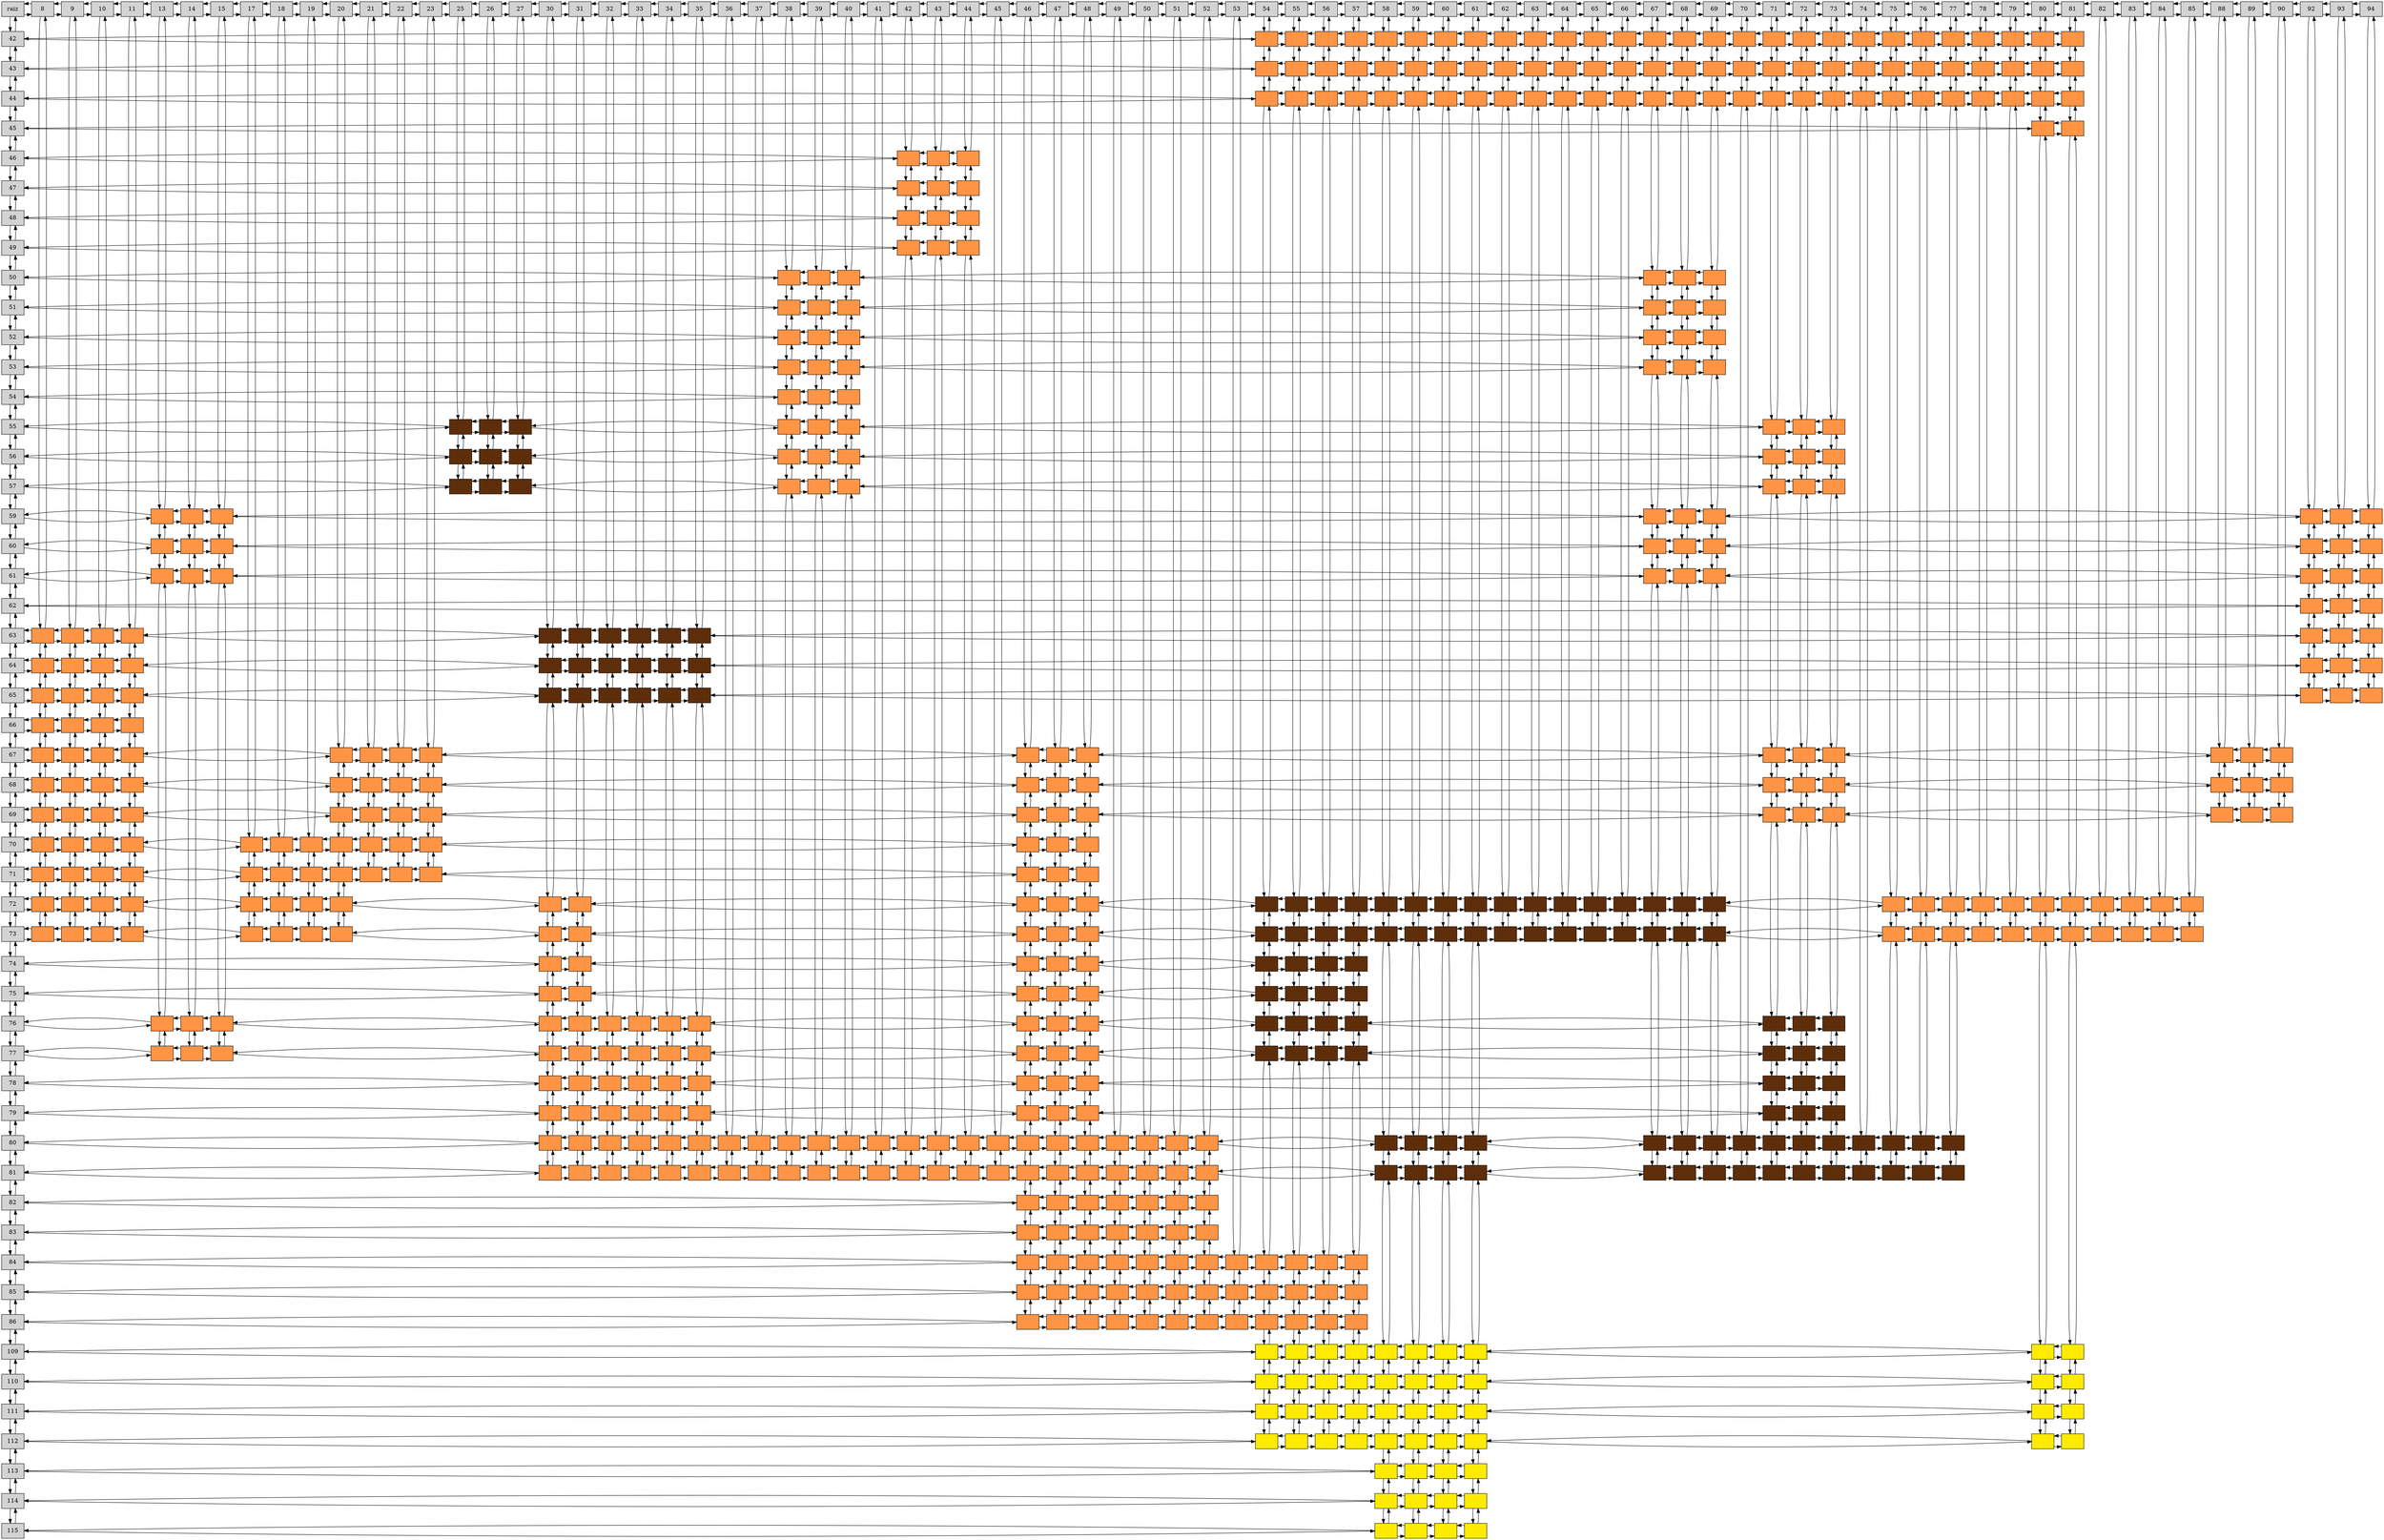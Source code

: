  digraph Matrix {
 node[shape = "box", style=filled]
 "Nodo0_0"[label = "raiz", group="0"]                                                                                                                  
 "Nodo0_0"->"Nodo9_0"
 "Nodo0_0"->"Nodo9_0"[dir = back]
 "Nodo0_0"->"Nodo0_43"
 "Nodo0_0"->"Nodo0_43"[dir = back]
 "Nodo9_0"[label = "8", group="9"]                                                                                                                     
 "Nodo9_0"->"Nodo10_0"
 "Nodo9_0"->"Nodo10_0"[dir = back]
 "Nodo9_0"->"Nodo9_64"
 "Nodo9_0"->"Nodo9_64"[dir = back]
 "Nodo10_0"[label = "9", group="10"]                                                                                                                   
 "Nodo10_0"->"Nodo11_0"
 "Nodo10_0"->"Nodo11_0"[dir = back]
 "Nodo10_0"->"Nodo10_64"
 "Nodo10_0"->"Nodo10_64"[dir = back]
 "Nodo11_0"[label = "10", group="11"]                                                                                                                  
 "Nodo11_0"->"Nodo12_0"
 "Nodo11_0"->"Nodo12_0"[dir = back]
 "Nodo11_0"->"Nodo11_64"
 "Nodo11_0"->"Nodo11_64"[dir = back]
 "Nodo12_0"[label = "11", group="12"]                                                                                                                  
 "Nodo12_0"->"Nodo14_0"
 "Nodo12_0"->"Nodo14_0"[dir = back]
 "Nodo12_0"->"Nodo12_64"
 "Nodo12_0"->"Nodo12_64"[dir = back]
 "Nodo14_0"[label = "13", group="14"]                                                                                                                  
 "Nodo14_0"->"Nodo15_0"
 "Nodo14_0"->"Nodo15_0"[dir = back]
 "Nodo14_0"->"Nodo14_60"
 "Nodo14_0"->"Nodo14_60"[dir = back]
 "Nodo15_0"[label = "14", group="15"]                                                                                                                  
 "Nodo15_0"->"Nodo16_0"
 "Nodo15_0"->"Nodo16_0"[dir = back]
 "Nodo15_0"->"Nodo15_60"
 "Nodo15_0"->"Nodo15_60"[dir = back]
 "Nodo16_0"[label = "15", group="16"]                                                                                                                  
 "Nodo16_0"->"Nodo18_0"
 "Nodo16_0"->"Nodo18_0"[dir = back]
 "Nodo16_0"->"Nodo16_60"
 "Nodo16_0"->"Nodo16_60"[dir = back]
 "Nodo18_0"[label = "17", group="18"]                                                                                                                  
 "Nodo18_0"->"Nodo19_0"
 "Nodo18_0"->"Nodo19_0"[dir = back]
 "Nodo18_0"->"Nodo18_71"
 "Nodo18_0"->"Nodo18_71"[dir = back]
 "Nodo19_0"[label = "18", group="19"]                                                                                                                  
 "Nodo19_0"->"Nodo20_0"
 "Nodo19_0"->"Nodo20_0"[dir = back]
 "Nodo19_0"->"Nodo19_71"
 "Nodo19_0"->"Nodo19_71"[dir = back]
 "Nodo20_0"[label = "19", group="20"]                                                                                                                  
 "Nodo20_0"->"Nodo21_0"
 "Nodo20_0"->"Nodo21_0"[dir = back]
 "Nodo20_0"->"Nodo20_71"
 "Nodo20_0"->"Nodo20_71"[dir = back]
 "Nodo21_0"[label = "20", group="21"]                                                                                                                  
 "Nodo21_0"->"Nodo22_0"
 "Nodo21_0"->"Nodo22_0"[dir = back]
 "Nodo21_0"->"Nodo21_68"
 "Nodo21_0"->"Nodo21_68"[dir = back]
 "Nodo22_0"[label = "21", group="22"]                                                                                                                  
 "Nodo22_0"->"Nodo23_0"
 "Nodo22_0"->"Nodo23_0"[dir = back]
 "Nodo22_0"->"Nodo22_68"
 "Nodo22_0"->"Nodo22_68"[dir = back]
 "Nodo23_0"[label = "22", group="23"]                                                                                                                  
 "Nodo23_0"->"Nodo24_0"
 "Nodo23_0"->"Nodo24_0"[dir = back]
 "Nodo23_0"->"Nodo23_68"
 "Nodo23_0"->"Nodo23_68"[dir = back]
 "Nodo24_0"[label = "23", group="24"]                                                                                                                  
 "Nodo24_0"->"Nodo26_0"
 "Nodo24_0"->"Nodo26_0"[dir = back]
 "Nodo24_0"->"Nodo24_68"
 "Nodo24_0"->"Nodo24_68"[dir = back]
 "Nodo26_0"[label = "25", group="26"]                                                                                                                  
 "Nodo26_0"->"Nodo27_0"
 "Nodo26_0"->"Nodo27_0"[dir = back]
 "Nodo26_0"->"Nodo26_56"
 "Nodo26_0"->"Nodo26_56"[dir = back]
 "Nodo27_0"[label = "26", group="27"]                                                                                                                  
 "Nodo27_0"->"Nodo28_0"
 "Nodo27_0"->"Nodo28_0"[dir = back]
 "Nodo27_0"->"Nodo27_56"
 "Nodo27_0"->"Nodo27_56"[dir = back]
 "Nodo28_0"[label = "27", group="28"]                                                                                                                  
 "Nodo28_0"->"Nodo31_0"
 "Nodo28_0"->"Nodo31_0"[dir = back]
 "Nodo28_0"->"Nodo28_56"
 "Nodo28_0"->"Nodo28_56"[dir = back]
 "Nodo31_0"[label = "30", group="31"]                                                                                                                  
 "Nodo31_0"->"Nodo32_0"
 "Nodo31_0"->"Nodo32_0"[dir = back]
 "Nodo31_0"->"Nodo31_64"
 "Nodo31_0"->"Nodo31_64"[dir = back]
 "Nodo32_0"[label = "31", group="32"]                                                                                                                  
 "Nodo32_0"->"Nodo33_0"
 "Nodo32_0"->"Nodo33_0"[dir = back]
 "Nodo32_0"->"Nodo32_64"
 "Nodo32_0"->"Nodo32_64"[dir = back]
 "Nodo33_0"[label = "32", group="33"]                                                                                                                  
 "Nodo33_0"->"Nodo34_0"
 "Nodo33_0"->"Nodo34_0"[dir = back]
 "Nodo33_0"->"Nodo33_64"
 "Nodo33_0"->"Nodo33_64"[dir = back]
 "Nodo34_0"[label = "33", group="34"]                                                                                                                  
 "Nodo34_0"->"Nodo35_0"
 "Nodo34_0"->"Nodo35_0"[dir = back]
 "Nodo34_0"->"Nodo34_64"
 "Nodo34_0"->"Nodo34_64"[dir = back]
 "Nodo35_0"[label = "34", group="35"]                                                                                                                  
 "Nodo35_0"->"Nodo36_0"
 "Nodo35_0"->"Nodo36_0"[dir = back]
 "Nodo35_0"->"Nodo35_64"
 "Nodo35_0"->"Nodo35_64"[dir = back]
 "Nodo36_0"[label = "35", group="36"]                                                                                                                  
 "Nodo36_0"->"Nodo37_0"
 "Nodo36_0"->"Nodo37_0"[dir = back]
 "Nodo36_0"->"Nodo36_64"
 "Nodo36_0"->"Nodo36_64"[dir = back]
 "Nodo37_0"[label = "36", group="37"]                                                                                                                  
 "Nodo37_0"->"Nodo38_0"
 "Nodo37_0"->"Nodo38_0"[dir = back]
 "Nodo37_0"->"Nodo37_81"
 "Nodo37_0"->"Nodo37_81"[dir = back]
 "Nodo38_0"[label = "37", group="38"]                                                                                                                  
 "Nodo38_0"->"Nodo39_0"
 "Nodo38_0"->"Nodo39_0"[dir = back]
 "Nodo38_0"->"Nodo38_81"
 "Nodo38_0"->"Nodo38_81"[dir = back]
 "Nodo39_0"[label = "38", group="39"]                                                                                                                  
 "Nodo39_0"->"Nodo40_0"
 "Nodo39_0"->"Nodo40_0"[dir = back]
 "Nodo39_0"->"Nodo39_51"
 "Nodo39_0"->"Nodo39_51"[dir = back]
 "Nodo40_0"[label = "39", group="40"]                                                                                                                  
 "Nodo40_0"->"Nodo41_0"
 "Nodo40_0"->"Nodo41_0"[dir = back]
 "Nodo40_0"->"Nodo40_51"
 "Nodo40_0"->"Nodo40_51"[dir = back]
 "Nodo41_0"[label = "40", group="41"]                                                                                                                  
 "Nodo41_0"->"Nodo42_0"
 "Nodo41_0"->"Nodo42_0"[dir = back]
 "Nodo41_0"->"Nodo41_51"
 "Nodo41_0"->"Nodo41_51"[dir = back]
 "Nodo42_0"[label = "41", group="42"]                                                                                                                  
 "Nodo42_0"->"Nodo43_0"
 "Nodo42_0"->"Nodo43_0"[dir = back]
 "Nodo42_0"->"Nodo42_81"
 "Nodo42_0"->"Nodo42_81"[dir = back]
 "Nodo43_0"[label = "42", group="43"]                                                                                                                  
 "Nodo43_0"->"Nodo44_0"
 "Nodo43_0"->"Nodo44_0"[dir = back]
 "Nodo43_0"->"Nodo43_47"
 "Nodo43_0"->"Nodo43_47"[dir = back]
 "Nodo44_0"[label = "43", group="44"]                                                                                                                  
 "Nodo44_0"->"Nodo45_0"
 "Nodo44_0"->"Nodo45_0"[dir = back]
 "Nodo44_0"->"Nodo44_47"
 "Nodo44_0"->"Nodo44_47"[dir = back]
 "Nodo45_0"[label = "44", group="45"]                                                                                                                  
 "Nodo45_0"->"Nodo46_0"
 "Nodo45_0"->"Nodo46_0"[dir = back]
 "Nodo45_0"->"Nodo45_47"
 "Nodo45_0"->"Nodo45_47"[dir = back]
 "Nodo46_0"[label = "45", group="46"]                                                                                                                  
 "Nodo46_0"->"Nodo47_0"
 "Nodo46_0"->"Nodo47_0"[dir = back]
 "Nodo46_0"->"Nodo46_81"
 "Nodo46_0"->"Nodo46_81"[dir = back]
 "Nodo47_0"[label = "46", group="47"]                                                                                                                  
 "Nodo47_0"->"Nodo48_0"
 "Nodo47_0"->"Nodo48_0"[dir = back]
 "Nodo47_0"->"Nodo47_68"
 "Nodo47_0"->"Nodo47_68"[dir = back]
 "Nodo48_0"[label = "47", group="48"]                                                                                                                  
 "Nodo48_0"->"Nodo49_0"
 "Nodo48_0"->"Nodo49_0"[dir = back]
 "Nodo48_0"->"Nodo48_68"
 "Nodo48_0"->"Nodo48_68"[dir = back]
 "Nodo49_0"[label = "48", group="49"]                                                                                                                  
 "Nodo49_0"->"Nodo50_0"
 "Nodo49_0"->"Nodo50_0"[dir = back]
 "Nodo49_0"->"Nodo49_68"
 "Nodo49_0"->"Nodo49_68"[dir = back]
 "Nodo50_0"[label = "49", group="50"]                                                                                                                  
 "Nodo50_0"->"Nodo51_0"
 "Nodo50_0"->"Nodo51_0"[dir = back]
 "Nodo50_0"->"Nodo50_81"
 "Nodo50_0"->"Nodo50_81"[dir = back]
 "Nodo51_0"[label = "50", group="51"]                                                                                                                  
 "Nodo51_0"->"Nodo52_0"
 "Nodo51_0"->"Nodo52_0"[dir = back]
 "Nodo51_0"->"Nodo51_81"
 "Nodo51_0"->"Nodo51_81"[dir = back]
 "Nodo52_0"[label = "51", group="52"]                                                                                                                  
 "Nodo52_0"->"Nodo53_0"
 "Nodo52_0"->"Nodo53_0"[dir = back]
 "Nodo52_0"->"Nodo52_81"
 "Nodo52_0"->"Nodo52_81"[dir = back]
 "Nodo53_0"[label = "52", group="53"]                                                                                                                  
 "Nodo53_0"->"Nodo54_0"
 "Nodo53_0"->"Nodo54_0"[dir = back]
 "Nodo53_0"->"Nodo53_81"
 "Nodo53_0"->"Nodo53_81"[dir = back]
 "Nodo54_0"[label = "53", group="54"]                                                                                                                  
 "Nodo54_0"->"Nodo55_0"
 "Nodo54_0"->"Nodo55_0"[dir = back]
 "Nodo54_0"->"Nodo54_85"
 "Nodo54_0"->"Nodo54_85"[dir = back]
 "Nodo55_0"[label = "54", group="55"]                                                                                                                  
 "Nodo55_0"->"Nodo56_0"
 "Nodo55_0"->"Nodo56_0"[dir = back]
 "Nodo55_0"->"Nodo55_43"
 "Nodo55_0"->"Nodo55_43"[dir = back]
 "Nodo56_0"[label = "55", group="56"]                                                                                                                  
 "Nodo56_0"->"Nodo57_0"
 "Nodo56_0"->"Nodo57_0"[dir = back]
 "Nodo56_0"->"Nodo56_43"
 "Nodo56_0"->"Nodo56_43"[dir = back]
 "Nodo57_0"[label = "56", group="57"]                                                                                                                  
 "Nodo57_0"->"Nodo58_0"
 "Nodo57_0"->"Nodo58_0"[dir = back]
 "Nodo57_0"->"Nodo57_43"
 "Nodo57_0"->"Nodo57_43"[dir = back]
 "Nodo58_0"[label = "57", group="58"]                                                                                                                  
 "Nodo58_0"->"Nodo59_0"
 "Nodo58_0"->"Nodo59_0"[dir = back]
 "Nodo58_0"->"Nodo58_43"
 "Nodo58_0"->"Nodo58_43"[dir = back]
 "Nodo59_0"[label = "58", group="59"]                                                                                                                  
 "Nodo59_0"->"Nodo60_0"
 "Nodo59_0"->"Nodo60_0"[dir = back]
 "Nodo59_0"->"Nodo59_43"
 "Nodo59_0"->"Nodo59_43"[dir = back]
 "Nodo60_0"[label = "59", group="60"]                                                                                                                  
 "Nodo60_0"->"Nodo61_0"
 "Nodo60_0"->"Nodo61_0"[dir = back]
 "Nodo60_0"->"Nodo60_43"
 "Nodo60_0"->"Nodo60_43"[dir = back]
 "Nodo61_0"[label = "60", group="61"]                                                                                                                  
 "Nodo61_0"->"Nodo62_0"
 "Nodo61_0"->"Nodo62_0"[dir = back]
 "Nodo61_0"->"Nodo61_43"
 "Nodo61_0"->"Nodo61_43"[dir = back]
 "Nodo62_0"[label = "61", group="62"]                                                                                                                  
 "Nodo62_0"->"Nodo63_0"
 "Nodo62_0"->"Nodo63_0"[dir = back]
 "Nodo62_0"->"Nodo62_43"
 "Nodo62_0"->"Nodo62_43"[dir = back]
 "Nodo63_0"[label = "62", group="63"]                                                                                                                  
 "Nodo63_0"->"Nodo64_0"
 "Nodo63_0"->"Nodo64_0"[dir = back]
 "Nodo63_0"->"Nodo63_43"
 "Nodo63_0"->"Nodo63_43"[dir = back]
 "Nodo64_0"[label = "63", group="64"]                                                                                                                  
 "Nodo64_0"->"Nodo65_0"
 "Nodo64_0"->"Nodo65_0"[dir = back]
 "Nodo64_0"->"Nodo64_43"
 "Nodo64_0"->"Nodo64_43"[dir = back]
 "Nodo65_0"[label = "64", group="65"]                                                                                                                  
 "Nodo65_0"->"Nodo66_0"
 "Nodo65_0"->"Nodo66_0"[dir = back]
 "Nodo65_0"->"Nodo65_43"
 "Nodo65_0"->"Nodo65_43"[dir = back]
 "Nodo66_0"[label = "65", group="66"]                                                                                                                  
 "Nodo66_0"->"Nodo67_0"
 "Nodo66_0"->"Nodo67_0"[dir = back]
 "Nodo66_0"->"Nodo66_43"
 "Nodo66_0"->"Nodo66_43"[dir = back]
 "Nodo67_0"[label = "66", group="67"]                                                                                                                  
 "Nodo67_0"->"Nodo68_0"
 "Nodo67_0"->"Nodo68_0"[dir = back]
 "Nodo67_0"->"Nodo67_43"
 "Nodo67_0"->"Nodo67_43"[dir = back]
 "Nodo68_0"[label = "67", group="68"]                                                                                                                  
 "Nodo68_0"->"Nodo69_0"
 "Nodo68_0"->"Nodo69_0"[dir = back]
 "Nodo68_0"->"Nodo68_43"
 "Nodo68_0"->"Nodo68_43"[dir = back]
 "Nodo69_0"[label = "68", group="69"]                                                                                                                  
 "Nodo69_0"->"Nodo70_0"
 "Nodo69_0"->"Nodo70_0"[dir = back]
 "Nodo69_0"->"Nodo69_43"
 "Nodo69_0"->"Nodo69_43"[dir = back]
 "Nodo70_0"[label = "69", group="70"]                                                                                                                  
 "Nodo70_0"->"Nodo71_0"
 "Nodo70_0"->"Nodo71_0"[dir = back]
 "Nodo70_0"->"Nodo70_43"
 "Nodo70_0"->"Nodo70_43"[dir = back]
 "Nodo71_0"[label = "70", group="71"]                                                                                                                  
 "Nodo71_0"->"Nodo72_0"
 "Nodo71_0"->"Nodo72_0"[dir = back]
 "Nodo71_0"->"Nodo71_43"
 "Nodo71_0"->"Nodo71_43"[dir = back]
 "Nodo72_0"[label = "71", group="72"]                                                                                                                  
 "Nodo72_0"->"Nodo73_0"
 "Nodo72_0"->"Nodo73_0"[dir = back]
 "Nodo72_0"->"Nodo72_43"
 "Nodo72_0"->"Nodo72_43"[dir = back]
 "Nodo73_0"[label = "72", group="73"]                                                                                                                  
 "Nodo73_0"->"Nodo74_0"
 "Nodo73_0"->"Nodo74_0"[dir = back]
 "Nodo73_0"->"Nodo73_43"
 "Nodo73_0"->"Nodo73_43"[dir = back]
 "Nodo74_0"[label = "73", group="74"]                                                                                                                  
 "Nodo74_0"->"Nodo75_0"
 "Nodo74_0"->"Nodo75_0"[dir = back]
 "Nodo74_0"->"Nodo74_43"
 "Nodo74_0"->"Nodo74_43"[dir = back]
 "Nodo75_0"[label = "74", group="75"]                                                                                                                  
 "Nodo75_0"->"Nodo76_0"
 "Nodo75_0"->"Nodo76_0"[dir = back]
 "Nodo75_0"->"Nodo75_43"
 "Nodo75_0"->"Nodo75_43"[dir = back]
 "Nodo76_0"[label = "75", group="76"]                                                                                                                  
 "Nodo76_0"->"Nodo77_0"
 "Nodo76_0"->"Nodo77_0"[dir = back]
 "Nodo76_0"->"Nodo76_43"
 "Nodo76_0"->"Nodo76_43"[dir = back]
 "Nodo77_0"[label = "76", group="77"]                                                                                                                  
 "Nodo77_0"->"Nodo78_0"
 "Nodo77_0"->"Nodo78_0"[dir = back]
 "Nodo77_0"->"Nodo77_43"
 "Nodo77_0"->"Nodo77_43"[dir = back]
 "Nodo78_0"[label = "77", group="78"]                                                                                                                  
 "Nodo78_0"->"Nodo79_0"
 "Nodo78_0"->"Nodo79_0"[dir = back]
 "Nodo78_0"->"Nodo78_43"
 "Nodo78_0"->"Nodo78_43"[dir = back]
 "Nodo79_0"[label = "78", group="79"]                                                                                                                  
 "Nodo79_0"->"Nodo80_0"
 "Nodo79_0"->"Nodo80_0"[dir = back]
 "Nodo79_0"->"Nodo79_43"
 "Nodo79_0"->"Nodo79_43"[dir = back]
 "Nodo80_0"[label = "79", group="80"]                                                                                                                  
 "Nodo80_0"->"Nodo81_0"
 "Nodo80_0"->"Nodo81_0"[dir = back]
 "Nodo80_0"->"Nodo80_43"
 "Nodo80_0"->"Nodo80_43"[dir = back]
 "Nodo81_0"[label = "80", group="81"]                                                                                                                  
 "Nodo81_0"->"Nodo82_0"
 "Nodo81_0"->"Nodo82_0"[dir = back]
 "Nodo81_0"->"Nodo81_43"
 "Nodo81_0"->"Nodo81_43"[dir = back]
 "Nodo82_0"[label = "81", group="82"]                                                                                                                  
 "Nodo82_0"->"Nodo83_0"
 "Nodo82_0"->"Nodo83_0"[dir = back]
 "Nodo82_0"->"Nodo82_43"
 "Nodo82_0"->"Nodo82_43"[dir = back]
 "Nodo83_0"[label = "82", group="83"]                                                                                                                  
 "Nodo83_0"->"Nodo84_0"
 "Nodo83_0"->"Nodo84_0"[dir = back]
 "Nodo83_0"->"Nodo83_73"
 "Nodo83_0"->"Nodo83_73"[dir = back]
 "Nodo84_0"[label = "83", group="84"]                                                                                                                  
 "Nodo84_0"->"Nodo85_0"
 "Nodo84_0"->"Nodo85_0"[dir = back]
 "Nodo84_0"->"Nodo84_73"
 "Nodo84_0"->"Nodo84_73"[dir = back]
 "Nodo85_0"[label = "84", group="85"]                                                                                                                  
 "Nodo85_0"->"Nodo86_0"
 "Nodo85_0"->"Nodo86_0"[dir = back]
 "Nodo85_0"->"Nodo85_73"
 "Nodo85_0"->"Nodo85_73"[dir = back]
 "Nodo86_0"[label = "85", group="86"]                                                                                                                  
 "Nodo86_0"->"Nodo89_0"
 "Nodo86_0"->"Nodo89_0"[dir = back]
 "Nodo86_0"->"Nodo86_73"
 "Nodo86_0"->"Nodo86_73"[dir = back]
 "Nodo89_0"[label = "88", group="89"]                                                                                                                  
 "Nodo89_0"->"Nodo90_0"
 "Nodo89_0"->"Nodo90_0"[dir = back]
 "Nodo89_0"->"Nodo89_68"
 "Nodo89_0"->"Nodo89_68"[dir = back]
 "Nodo90_0"[label = "89", group="90"]                                                                                                                  
 "Nodo90_0"->"Nodo91_0"
 "Nodo90_0"->"Nodo91_0"[dir = back]
 "Nodo90_0"->"Nodo90_68"
 "Nodo90_0"->"Nodo90_68"[dir = back]
 "Nodo91_0"[label = "90", group="91"]                                                                                                                  
 "Nodo91_0"->"Nodo93_0"
 "Nodo91_0"->"Nodo93_0"[dir = back]
 "Nodo91_0"->"Nodo91_68"
 "Nodo91_0"->"Nodo91_68"[dir = back]
 "Nodo93_0"[label = "92", group="93"]                                                                                                                  
 "Nodo93_0"->"Nodo94_0"
 "Nodo93_0"->"Nodo94_0"[dir = back]
 "Nodo93_0"->"Nodo93_60"
 "Nodo93_0"->"Nodo93_60"[dir = back]
 "Nodo94_0"[label = "93", group="94"]                                                                                                                  
 "Nodo94_0"->"Nodo95_0"
 "Nodo94_0"->"Nodo95_0"[dir = back]
 "Nodo94_0"->"Nodo94_60"
 "Nodo94_0"->"Nodo94_60"[dir = back]
 "Nodo95_0"[label = "94", group="95"]                                                                                                                  
 "Nodo95_0"->"Nodo95_60"
 "Nodo95_0"->"Nodo95_60"[dir = back]
 {rank=same;"Nodo0_0";"Nodo9_0";"Nodo10_0";"Nodo11_0";"Nodo12_0";"Nodo14_0";"Nodo15_0";"Nodo16_0";"Nodo18_0";"Nodo19_0";"Nodo20_0";"Nodo21_0";"Nodo22_0";"Nodo23_0";"Nodo24_0";"Nodo26_0";"Nodo27_0";"Nodo28_0";"Nodo31_0";"Nodo32_0";"Nodo33_0";"Nodo34_0";"Nodo35_0";"Nodo36_0";"Nodo37_0";"Nodo38_0";"Nodo39_0";"Nodo40_0";"Nodo41_0";"Nodo42_0";"Nodo43_0";"Nodo44_0";"Nodo45_0";"Nodo46_0";"Nodo47_0";"Nodo48_0";"Nodo49_0";"Nodo50_0";"Nodo51_0";"Nodo52_0";"Nodo53_0";"Nodo54_0";"Nodo55_0";"Nodo56_0";"Nodo57_0";"Nodo58_0";"Nodo59_0";"Nodo60_0";"Nodo61_0";"Nodo62_0";"Nodo63_0";"Nodo64_0";"Nodo65_0";"Nodo66_0";"Nodo67_0";"Nodo68_0";"Nodo69_0";"Nodo70_0";"Nodo71_0";"Nodo72_0";"Nodo73_0";"Nodo74_0";"Nodo75_0";"Nodo76_0";"Nodo77_0";"Nodo78_0";"Nodo79_0";"Nodo80_0";"Nodo81_0";"Nodo82_0";"Nodo83_0";"Nodo84_0";"Nodo85_0";"Nodo86_0";"Nodo89_0";"Nodo90_0";"Nodo91_0";"Nodo93_0";"Nodo94_0";"Nodo95_0"}
 "Nodo0_43"[label = "42", group="0"]                                                                                                                   
 "Nodo0_43"->"Nodo55_43"
 "Nodo0_43"->"Nodo55_43"[dir = back]
 "Nodo0_43"->"Nodo0_44"
 "Nodo0_43"->"Nodo0_44"[dir = back]
 "Nodo55_43"[label = "", fillcolor="#FF9445", group="55"]                                                                                              
 "Nodo55_43"->"Nodo56_43"
 "Nodo55_43"->"Nodo56_43"[dir = back]
 "Nodo55_43"->"Nodo55_44"
 "Nodo55_43"->"Nodo55_44"[dir = back]
 "Nodo56_43"[label = "", fillcolor="#FF9445", group="56"]                                                                                              
 "Nodo56_43"->"Nodo57_43"
 "Nodo56_43"->"Nodo57_43"[dir = back]
 "Nodo56_43"->"Nodo56_44"
 "Nodo56_43"->"Nodo56_44"[dir = back]
 "Nodo57_43"[label = "", fillcolor="#FF9445", group="57"]                                                                                              
 "Nodo57_43"->"Nodo58_43"
 "Nodo57_43"->"Nodo58_43"[dir = back]
 "Nodo57_43"->"Nodo57_44"
 "Nodo57_43"->"Nodo57_44"[dir = back]
 "Nodo58_43"[label = "", fillcolor="#FF9445", group="58"]                                                                                              
 "Nodo58_43"->"Nodo59_43"
 "Nodo58_43"->"Nodo59_43"[dir = back]
 "Nodo58_43"->"Nodo58_44"
 "Nodo58_43"->"Nodo58_44"[dir = back]
 "Nodo59_43"[label = "", fillcolor="#FF9445", group="59"]                                                                                              
 "Nodo59_43"->"Nodo60_43"
 "Nodo59_43"->"Nodo60_43"[dir = back]
 "Nodo59_43"->"Nodo59_44"
 "Nodo59_43"->"Nodo59_44"[dir = back]
 "Nodo60_43"[label = "", fillcolor="#FF9445", group="60"]                                                                                              
 "Nodo60_43"->"Nodo61_43"
 "Nodo60_43"->"Nodo61_43"[dir = back]
 "Nodo60_43"->"Nodo60_44"
 "Nodo60_43"->"Nodo60_44"[dir = back]
 "Nodo61_43"[label = "", fillcolor="#FF9445", group="61"]                                                                                              
 "Nodo61_43"->"Nodo62_43"
 "Nodo61_43"->"Nodo62_43"[dir = back]
 "Nodo61_43"->"Nodo61_44"
 "Nodo61_43"->"Nodo61_44"[dir = back]
 "Nodo62_43"[label = "", fillcolor="#FF9445", group="62"]                                                                                              
 "Nodo62_43"->"Nodo63_43"
 "Nodo62_43"->"Nodo63_43"[dir = back]
 "Nodo62_43"->"Nodo62_44"
 "Nodo62_43"->"Nodo62_44"[dir = back]
 "Nodo63_43"[label = "", fillcolor="#FF9445", group="63"]                                                                                              
 "Nodo63_43"->"Nodo64_43"
 "Nodo63_43"->"Nodo64_43"[dir = back]
 "Nodo63_43"->"Nodo63_44"
 "Nodo63_43"->"Nodo63_44"[dir = back]
 "Nodo64_43"[label = "", fillcolor="#FF9445", group="64"]                                                                                              
 "Nodo64_43"->"Nodo65_43"
 "Nodo64_43"->"Nodo65_43"[dir = back]
 "Nodo64_43"->"Nodo64_44"
 "Nodo64_43"->"Nodo64_44"[dir = back]
 "Nodo65_43"[label = "", fillcolor="#FF9445", group="65"]                                                                                              
 "Nodo65_43"->"Nodo66_43"
 "Nodo65_43"->"Nodo66_43"[dir = back]
 "Nodo65_43"->"Nodo65_44"
 "Nodo65_43"->"Nodo65_44"[dir = back]
 "Nodo66_43"[label = "", fillcolor="#FF9445", group="66"]                                                                                              
 "Nodo66_43"->"Nodo67_43"
 "Nodo66_43"->"Nodo67_43"[dir = back]
 "Nodo66_43"->"Nodo66_44"
 "Nodo66_43"->"Nodo66_44"[dir = back]
 "Nodo67_43"[label = "", fillcolor="#FF9445", group="67"]                                                                                              
 "Nodo67_43"->"Nodo68_43"
 "Nodo67_43"->"Nodo68_43"[dir = back]
 "Nodo67_43"->"Nodo67_44"
 "Nodo67_43"->"Nodo67_44"[dir = back]
 "Nodo68_43"[label = "", fillcolor="#FF9445", group="68"]                                                                                              
 "Nodo68_43"->"Nodo69_43"
 "Nodo68_43"->"Nodo69_43"[dir = back]
 "Nodo68_43"->"Nodo68_44"
 "Nodo68_43"->"Nodo68_44"[dir = back]
 "Nodo69_43"[label = "", fillcolor="#FF9445", group="69"]                                                                                              
 "Nodo69_43"->"Nodo70_43"
 "Nodo69_43"->"Nodo70_43"[dir = back]
 "Nodo69_43"->"Nodo69_44"
 "Nodo69_43"->"Nodo69_44"[dir = back]
 "Nodo70_43"[label = "", fillcolor="#FF9445", group="70"]                                                                                              
 "Nodo70_43"->"Nodo71_43"
 "Nodo70_43"->"Nodo71_43"[dir = back]
 "Nodo70_43"->"Nodo70_44"
 "Nodo70_43"->"Nodo70_44"[dir = back]
 "Nodo71_43"[label = "", fillcolor="#FF9445", group="71"]                                                                                              
 "Nodo71_43"->"Nodo72_43"
 "Nodo71_43"->"Nodo72_43"[dir = back]
 "Nodo71_43"->"Nodo71_44"
 "Nodo71_43"->"Nodo71_44"[dir = back]
 "Nodo72_43"[label = "", fillcolor="#FF9445", group="72"]                                                                                              
 "Nodo72_43"->"Nodo73_43"
 "Nodo72_43"->"Nodo73_43"[dir = back]
 "Nodo72_43"->"Nodo72_44"
 "Nodo72_43"->"Nodo72_44"[dir = back]
 "Nodo73_43"[label = "", fillcolor="#FF9445", group="73"]                                                                                              
 "Nodo73_43"->"Nodo74_43"
 "Nodo73_43"->"Nodo74_43"[dir = back]
 "Nodo73_43"->"Nodo73_44"
 "Nodo73_43"->"Nodo73_44"[dir = back]
 "Nodo74_43"[label = "", fillcolor="#FF9445", group="74"]                                                                                              
 "Nodo74_43"->"Nodo75_43"
 "Nodo74_43"->"Nodo75_43"[dir = back]
 "Nodo74_43"->"Nodo74_44"
 "Nodo74_43"->"Nodo74_44"[dir = back]
 "Nodo75_43"[label = "", fillcolor="#FF9445", group="75"]                                                                                              
 "Nodo75_43"->"Nodo76_43"
 "Nodo75_43"->"Nodo76_43"[dir = back]
 "Nodo75_43"->"Nodo75_44"
 "Nodo75_43"->"Nodo75_44"[dir = back]
 "Nodo76_43"[label = "", fillcolor="#FF9445", group="76"]                                                                                              
 "Nodo76_43"->"Nodo77_43"
 "Nodo76_43"->"Nodo77_43"[dir = back]
 "Nodo76_43"->"Nodo76_44"
 "Nodo76_43"->"Nodo76_44"[dir = back]
 "Nodo77_43"[label = "", fillcolor="#FF9445", group="77"]                                                                                              
 "Nodo77_43"->"Nodo78_43"
 "Nodo77_43"->"Nodo78_43"[dir = back]
 "Nodo77_43"->"Nodo77_44"
 "Nodo77_43"->"Nodo77_44"[dir = back]
 "Nodo78_43"[label = "", fillcolor="#FF9445", group="78"]                                                                                              
 "Nodo78_43"->"Nodo79_43"
 "Nodo78_43"->"Nodo79_43"[dir = back]
 "Nodo78_43"->"Nodo78_44"
 "Nodo78_43"->"Nodo78_44"[dir = back]
 "Nodo79_43"[label = "", fillcolor="#FF9445", group="79"]                                                                                              
 "Nodo79_43"->"Nodo80_43"
 "Nodo79_43"->"Nodo80_43"[dir = back]
 "Nodo79_43"->"Nodo79_44"
 "Nodo79_43"->"Nodo79_44"[dir = back]
 "Nodo80_43"[label = "", fillcolor="#FF9445", group="80"]                                                                                              
 "Nodo80_43"->"Nodo81_43"
 "Nodo80_43"->"Nodo81_43"[dir = back]
 "Nodo80_43"->"Nodo80_44"
 "Nodo80_43"->"Nodo80_44"[dir = back]
 "Nodo81_43"[label = "", fillcolor="#FF9445", group="81"]                                                                                              
 "Nodo81_43"->"Nodo82_43"
 "Nodo81_43"->"Nodo82_43"[dir = back]
 "Nodo81_43"->"Nodo81_44"
 "Nodo81_43"->"Nodo81_44"[dir = back]
 "Nodo82_43"[label = "", fillcolor="#FF9445", group="82"]                                                                                              
 "Nodo82_43"->"Nodo82_44"
 "Nodo82_43"->"Nodo82_44"[dir = back]
 {rank=same;"Nodo0_43";"Nodo55_43";"Nodo56_43";"Nodo57_43";"Nodo58_43";"Nodo59_43";"Nodo60_43";"Nodo61_43";"Nodo62_43";"Nodo63_43";"Nodo64_43";"Nodo65_43";"Nodo66_43";"Nodo67_43";"Nodo68_43";"Nodo69_43";"Nodo70_43";"Nodo71_43";"Nodo72_43";"Nodo73_43";"Nodo74_43";"Nodo75_43";"Nodo76_43";"Nodo77_43";"Nodo78_43";"Nodo79_43";"Nodo80_43";"Nodo81_43";"Nodo82_43"}
 "Nodo0_44"[label = "43", group="0"]                                                                                                                   
 "Nodo0_44"->"Nodo55_44"
 "Nodo0_44"->"Nodo55_44"[dir = back]
 "Nodo0_44"->"Nodo0_45"
 "Nodo0_44"->"Nodo0_45"[dir = back]
 "Nodo55_44"[label = "", fillcolor="#FF9445", group="55"]                                                                                              
 "Nodo55_44"->"Nodo56_44"
 "Nodo55_44"->"Nodo56_44"[dir = back]
 "Nodo55_44"->"Nodo55_45"
 "Nodo55_44"->"Nodo55_45"[dir = back]
 "Nodo56_44"[label = "", fillcolor="#FF9445", group="56"]                                                                                              
 "Nodo56_44"->"Nodo57_44"
 "Nodo56_44"->"Nodo57_44"[dir = back]
 "Nodo56_44"->"Nodo56_45"
 "Nodo56_44"->"Nodo56_45"[dir = back]
 "Nodo57_44"[label = "", fillcolor="#FF9445", group="57"]                                                                                              
 "Nodo57_44"->"Nodo58_44"
 "Nodo57_44"->"Nodo58_44"[dir = back]
 "Nodo57_44"->"Nodo57_45"
 "Nodo57_44"->"Nodo57_45"[dir = back]
 "Nodo58_44"[label = "", fillcolor="#FF9445", group="58"]                                                                                              
 "Nodo58_44"->"Nodo59_44"
 "Nodo58_44"->"Nodo59_44"[dir = back]
 "Nodo58_44"->"Nodo58_45"
 "Nodo58_44"->"Nodo58_45"[dir = back]
 "Nodo59_44"[label = "", fillcolor="#FF9445", group="59"]                                                                                              
 "Nodo59_44"->"Nodo60_44"
 "Nodo59_44"->"Nodo60_44"[dir = back]
 "Nodo59_44"->"Nodo59_45"
 "Nodo59_44"->"Nodo59_45"[dir = back]
 "Nodo60_44"[label = "", fillcolor="#FF9445", group="60"]                                                                                              
 "Nodo60_44"->"Nodo61_44"
 "Nodo60_44"->"Nodo61_44"[dir = back]
 "Nodo60_44"->"Nodo60_45"
 "Nodo60_44"->"Nodo60_45"[dir = back]
 "Nodo61_44"[label = "", fillcolor="#FF9445", group="61"]                                                                                              
 "Nodo61_44"->"Nodo62_44"
 "Nodo61_44"->"Nodo62_44"[dir = back]
 "Nodo61_44"->"Nodo61_45"
 "Nodo61_44"->"Nodo61_45"[dir = back]
 "Nodo62_44"[label = "", fillcolor="#FF9445", group="62"]                                                                                              
 "Nodo62_44"->"Nodo63_44"
 "Nodo62_44"->"Nodo63_44"[dir = back]
 "Nodo62_44"->"Nodo62_45"
 "Nodo62_44"->"Nodo62_45"[dir = back]
 "Nodo63_44"[label = "", fillcolor="#FF9445", group="63"]                                                                                              
 "Nodo63_44"->"Nodo64_44"
 "Nodo63_44"->"Nodo64_44"[dir = back]
 "Nodo63_44"->"Nodo63_45"
 "Nodo63_44"->"Nodo63_45"[dir = back]
 "Nodo64_44"[label = "", fillcolor="#FF9445", group="64"]                                                                                              
 "Nodo64_44"->"Nodo65_44"
 "Nodo64_44"->"Nodo65_44"[dir = back]
 "Nodo64_44"->"Nodo64_45"
 "Nodo64_44"->"Nodo64_45"[dir = back]
 "Nodo65_44"[label = "", fillcolor="#FF9445", group="65"]                                                                                              
 "Nodo65_44"->"Nodo66_44"
 "Nodo65_44"->"Nodo66_44"[dir = back]
 "Nodo65_44"->"Nodo65_45"
 "Nodo65_44"->"Nodo65_45"[dir = back]
 "Nodo66_44"[label = "", fillcolor="#FF9445", group="66"]                                                                                              
 "Nodo66_44"->"Nodo67_44"
 "Nodo66_44"->"Nodo67_44"[dir = back]
 "Nodo66_44"->"Nodo66_45"
 "Nodo66_44"->"Nodo66_45"[dir = back]
 "Nodo67_44"[label = "", fillcolor="#FF9445", group="67"]                                                                                              
 "Nodo67_44"->"Nodo68_44"
 "Nodo67_44"->"Nodo68_44"[dir = back]
 "Nodo67_44"->"Nodo67_45"
 "Nodo67_44"->"Nodo67_45"[dir = back]
 "Nodo68_44"[label = "", fillcolor="#FF9445", group="68"]                                                                                              
 "Nodo68_44"->"Nodo69_44"
 "Nodo68_44"->"Nodo69_44"[dir = back]
 "Nodo68_44"->"Nodo68_45"
 "Nodo68_44"->"Nodo68_45"[dir = back]
 "Nodo69_44"[label = "", fillcolor="#FF9445", group="69"]                                                                                              
 "Nodo69_44"->"Nodo70_44"
 "Nodo69_44"->"Nodo70_44"[dir = back]
 "Nodo69_44"->"Nodo69_45"
 "Nodo69_44"->"Nodo69_45"[dir = back]
 "Nodo70_44"[label = "", fillcolor="#FF9445", group="70"]                                                                                              
 "Nodo70_44"->"Nodo71_44"
 "Nodo70_44"->"Nodo71_44"[dir = back]
 "Nodo70_44"->"Nodo70_45"
 "Nodo70_44"->"Nodo70_45"[dir = back]
 "Nodo71_44"[label = "", fillcolor="#FF9445", group="71"]                                                                                              
 "Nodo71_44"->"Nodo72_44"
 "Nodo71_44"->"Nodo72_44"[dir = back]
 "Nodo71_44"->"Nodo71_45"
 "Nodo71_44"->"Nodo71_45"[dir = back]
 "Nodo72_44"[label = "", fillcolor="#FF9445", group="72"]                                                                                              
 "Nodo72_44"->"Nodo73_44"
 "Nodo72_44"->"Nodo73_44"[dir = back]
 "Nodo72_44"->"Nodo72_45"
 "Nodo72_44"->"Nodo72_45"[dir = back]
 "Nodo73_44"[label = "", fillcolor="#FF9445", group="73"]                                                                                              
 "Nodo73_44"->"Nodo74_44"
 "Nodo73_44"->"Nodo74_44"[dir = back]
 "Nodo73_44"->"Nodo73_45"
 "Nodo73_44"->"Nodo73_45"[dir = back]
 "Nodo74_44"[label = "", fillcolor="#FF9445", group="74"]                                                                                              
 "Nodo74_44"->"Nodo75_44"
 "Nodo74_44"->"Nodo75_44"[dir = back]
 "Nodo74_44"->"Nodo74_45"
 "Nodo74_44"->"Nodo74_45"[dir = back]
 "Nodo75_44"[label = "", fillcolor="#FF9445", group="75"]                                                                                              
 "Nodo75_44"->"Nodo76_44"
 "Nodo75_44"->"Nodo76_44"[dir = back]
 "Nodo75_44"->"Nodo75_45"
 "Nodo75_44"->"Nodo75_45"[dir = back]
 "Nodo76_44"[label = "", fillcolor="#FF9445", group="76"]                                                                                              
 "Nodo76_44"->"Nodo77_44"
 "Nodo76_44"->"Nodo77_44"[dir = back]
 "Nodo76_44"->"Nodo76_45"
 "Nodo76_44"->"Nodo76_45"[dir = back]
 "Nodo77_44"[label = "", fillcolor="#FF9445", group="77"]                                                                                              
 "Nodo77_44"->"Nodo78_44"
 "Nodo77_44"->"Nodo78_44"[dir = back]
 "Nodo77_44"->"Nodo77_45"
 "Nodo77_44"->"Nodo77_45"[dir = back]
 "Nodo78_44"[label = "", fillcolor="#FF9445", group="78"]                                                                                              
 "Nodo78_44"->"Nodo79_44"
 "Nodo78_44"->"Nodo79_44"[dir = back]
 "Nodo78_44"->"Nodo78_45"
 "Nodo78_44"->"Nodo78_45"[dir = back]
 "Nodo79_44"[label = "", fillcolor="#FF9445", group="79"]                                                                                              
 "Nodo79_44"->"Nodo80_44"
 "Nodo79_44"->"Nodo80_44"[dir = back]
 "Nodo79_44"->"Nodo79_45"
 "Nodo79_44"->"Nodo79_45"[dir = back]
 "Nodo80_44"[label = "", fillcolor="#FF9445", group="80"]                                                                                              
 "Nodo80_44"->"Nodo81_44"
 "Nodo80_44"->"Nodo81_44"[dir = back]
 "Nodo80_44"->"Nodo80_45"
 "Nodo80_44"->"Nodo80_45"[dir = back]
 "Nodo81_44"[label = "", fillcolor="#FF9445", group="81"]                                                                                              
 "Nodo81_44"->"Nodo82_44"
 "Nodo81_44"->"Nodo82_44"[dir = back]
 "Nodo81_44"->"Nodo81_45"
 "Nodo81_44"->"Nodo81_45"[dir = back]
 "Nodo82_44"[label = "", fillcolor="#FF9445", group="82"]                                                                                              
 "Nodo82_44"->"Nodo82_45"
 "Nodo82_44"->"Nodo82_45"[dir = back]
 {rank=same;"Nodo0_44";"Nodo55_44";"Nodo56_44";"Nodo57_44";"Nodo58_44";"Nodo59_44";"Nodo60_44";"Nodo61_44";"Nodo62_44";"Nodo63_44";"Nodo64_44";"Nodo65_44";"Nodo66_44";"Nodo67_44";"Nodo68_44";"Nodo69_44";"Nodo70_44";"Nodo71_44";"Nodo72_44";"Nodo73_44";"Nodo74_44";"Nodo75_44";"Nodo76_44";"Nodo77_44";"Nodo78_44";"Nodo79_44";"Nodo80_44";"Nodo81_44";"Nodo82_44"}
 "Nodo0_45"[label = "44", group="0"]                                                                                                                   
 "Nodo0_45"->"Nodo55_45"
 "Nodo0_45"->"Nodo55_45"[dir = back]
 "Nodo0_45"->"Nodo0_46"
 "Nodo0_45"->"Nodo0_46"[dir = back]
 "Nodo55_45"[label = "", fillcolor="#FF9445", group="55"]                                                                                              
 "Nodo55_45"->"Nodo56_45"
 "Nodo55_45"->"Nodo56_45"[dir = back]
 "Nodo55_45"->"Nodo55_73"
 "Nodo55_45"->"Nodo55_73"[dir = back]
 "Nodo56_45"[label = "", fillcolor="#FF9445", group="56"]                                                                                              
 "Nodo56_45"->"Nodo57_45"
 "Nodo56_45"->"Nodo57_45"[dir = back]
 "Nodo56_45"->"Nodo56_73"
 "Nodo56_45"->"Nodo56_73"[dir = back]
 "Nodo57_45"[label = "", fillcolor="#FF9445", group="57"]                                                                                              
 "Nodo57_45"->"Nodo58_45"
 "Nodo57_45"->"Nodo58_45"[dir = back]
 "Nodo57_45"->"Nodo57_73"
 "Nodo57_45"->"Nodo57_73"[dir = back]
 "Nodo58_45"[label = "", fillcolor="#FF9445", group="58"]                                                                                              
 "Nodo58_45"->"Nodo59_45"
 "Nodo58_45"->"Nodo59_45"[dir = back]
 "Nodo58_45"->"Nodo58_73"
 "Nodo58_45"->"Nodo58_73"[dir = back]
 "Nodo59_45"[label = "", fillcolor="#FF9445", group="59"]                                                                                              
 "Nodo59_45"->"Nodo60_45"
 "Nodo59_45"->"Nodo60_45"[dir = back]
 "Nodo59_45"->"Nodo59_73"
 "Nodo59_45"->"Nodo59_73"[dir = back]
 "Nodo60_45"[label = "", fillcolor="#FF9445", group="60"]                                                                                              
 "Nodo60_45"->"Nodo61_45"
 "Nodo60_45"->"Nodo61_45"[dir = back]
 "Nodo60_45"->"Nodo60_73"
 "Nodo60_45"->"Nodo60_73"[dir = back]
 "Nodo61_45"[label = "", fillcolor="#FF9445", group="61"]                                                                                              
 "Nodo61_45"->"Nodo62_45"
 "Nodo61_45"->"Nodo62_45"[dir = back]
 "Nodo61_45"->"Nodo61_73"
 "Nodo61_45"->"Nodo61_73"[dir = back]
 "Nodo62_45"[label = "", fillcolor="#FF9445", group="62"]                                                                                              
 "Nodo62_45"->"Nodo63_45"
 "Nodo62_45"->"Nodo63_45"[dir = back]
 "Nodo62_45"->"Nodo62_73"
 "Nodo62_45"->"Nodo62_73"[dir = back]
 "Nodo63_45"[label = "", fillcolor="#FF9445", group="63"]                                                                                              
 "Nodo63_45"->"Nodo64_45"
 "Nodo63_45"->"Nodo64_45"[dir = back]
 "Nodo63_45"->"Nodo63_73"
 "Nodo63_45"->"Nodo63_73"[dir = back]
 "Nodo64_45"[label = "", fillcolor="#FF9445", group="64"]                                                                                              
 "Nodo64_45"->"Nodo65_45"
 "Nodo64_45"->"Nodo65_45"[dir = back]
 "Nodo64_45"->"Nodo64_73"
 "Nodo64_45"->"Nodo64_73"[dir = back]
 "Nodo65_45"[label = "", fillcolor="#FF9445", group="65"]                                                                                              
 "Nodo65_45"->"Nodo66_45"
 "Nodo65_45"->"Nodo66_45"[dir = back]
 "Nodo65_45"->"Nodo65_73"
 "Nodo65_45"->"Nodo65_73"[dir = back]
 "Nodo66_45"[label = "", fillcolor="#FF9445", group="66"]                                                                                              
 "Nodo66_45"->"Nodo67_45"
 "Nodo66_45"->"Nodo67_45"[dir = back]
 "Nodo66_45"->"Nodo66_73"
 "Nodo66_45"->"Nodo66_73"[dir = back]
 "Nodo67_45"[label = "", fillcolor="#FF9445", group="67"]                                                                                              
 "Nodo67_45"->"Nodo68_45"
 "Nodo67_45"->"Nodo68_45"[dir = back]
 "Nodo67_45"->"Nodo67_73"
 "Nodo67_45"->"Nodo67_73"[dir = back]
 "Nodo68_45"[label = "", fillcolor="#FF9445", group="68"]                                                                                              
 "Nodo68_45"->"Nodo69_45"
 "Nodo68_45"->"Nodo69_45"[dir = back]
 "Nodo68_45"->"Nodo68_51"
 "Nodo68_45"->"Nodo68_51"[dir = back]
 "Nodo69_45"[label = "", fillcolor="#FF9445", group="69"]                                                                                              
 "Nodo69_45"->"Nodo70_45"
 "Nodo69_45"->"Nodo70_45"[dir = back]
 "Nodo69_45"->"Nodo69_51"
 "Nodo69_45"->"Nodo69_51"[dir = back]
 "Nodo70_45"[label = "", fillcolor="#FF9445", group="70"]                                                                                              
 "Nodo70_45"->"Nodo71_45"
 "Nodo70_45"->"Nodo71_45"[dir = back]
 "Nodo70_45"->"Nodo70_51"
 "Nodo70_45"->"Nodo70_51"[dir = back]
 "Nodo71_45"[label = "", fillcolor="#FF9445", group="71"]                                                                                              
 "Nodo71_45"->"Nodo72_45"
 "Nodo71_45"->"Nodo72_45"[dir = back]
 "Nodo71_45"->"Nodo71_81"
 "Nodo71_45"->"Nodo71_81"[dir = back]
 "Nodo72_45"[label = "", fillcolor="#FF9445", group="72"]                                                                                              
 "Nodo72_45"->"Nodo73_45"
 "Nodo72_45"->"Nodo73_45"[dir = back]
 "Nodo72_45"->"Nodo72_56"
 "Nodo72_45"->"Nodo72_56"[dir = back]
 "Nodo73_45"[label = "", fillcolor="#FF9445", group="73"]                                                                                              
 "Nodo73_45"->"Nodo74_45"
 "Nodo73_45"->"Nodo74_45"[dir = back]
 "Nodo73_45"->"Nodo73_56"
 "Nodo73_45"->"Nodo73_56"[dir = back]
 "Nodo74_45"[label = "", fillcolor="#FF9445", group="74"]                                                                                              
 "Nodo74_45"->"Nodo75_45"
 "Nodo74_45"->"Nodo75_45"[dir = back]
 "Nodo74_45"->"Nodo74_56"
 "Nodo74_45"->"Nodo74_56"[dir = back]
 "Nodo75_45"[label = "", fillcolor="#FF9445", group="75"]                                                                                              
 "Nodo75_45"->"Nodo76_45"
 "Nodo75_45"->"Nodo76_45"[dir = back]
 "Nodo75_45"->"Nodo75_81"
 "Nodo75_45"->"Nodo75_81"[dir = back]
 "Nodo76_45"[label = "", fillcolor="#FF9445", group="76"]                                                                                              
 "Nodo76_45"->"Nodo77_45"
 "Nodo76_45"->"Nodo77_45"[dir = back]
 "Nodo76_45"->"Nodo76_73"
 "Nodo76_45"->"Nodo76_73"[dir = back]
 "Nodo77_45"[label = "", fillcolor="#FF9445", group="77"]                                                                                              
 "Nodo77_45"->"Nodo78_45"
 "Nodo77_45"->"Nodo78_45"[dir = back]
 "Nodo77_45"->"Nodo77_73"
 "Nodo77_45"->"Nodo77_73"[dir = back]
 "Nodo78_45"[label = "", fillcolor="#FF9445", group="78"]                                                                                              
 "Nodo78_45"->"Nodo79_45"
 "Nodo78_45"->"Nodo79_45"[dir = back]
 "Nodo78_45"->"Nodo78_73"
 "Nodo78_45"->"Nodo78_73"[dir = back]
 "Nodo79_45"[label = "", fillcolor="#FF9445", group="79"]                                                                                              
 "Nodo79_45"->"Nodo80_45"
 "Nodo79_45"->"Nodo80_45"[dir = back]
 "Nodo79_45"->"Nodo79_73"
 "Nodo79_45"->"Nodo79_73"[dir = back]
 "Nodo80_45"[label = "", fillcolor="#FF9445", group="80"]                                                                                              
 "Nodo80_45"->"Nodo81_45"
 "Nodo80_45"->"Nodo81_45"[dir = back]
 "Nodo80_45"->"Nodo80_73"
 "Nodo80_45"->"Nodo80_73"[dir = back]
 "Nodo81_45"[label = "", fillcolor="#FF9445", group="81"]                                                                                              
 "Nodo81_45"->"Nodo82_45"
 "Nodo81_45"->"Nodo82_45"[dir = back]
 "Nodo81_45"->"Nodo81_46"
 "Nodo81_45"->"Nodo81_46"[dir = back]
 "Nodo82_45"[label = "", fillcolor="#FF9445", group="82"]                                                                                              
 "Nodo82_45"->"Nodo82_46"
 "Nodo82_45"->"Nodo82_46"[dir = back]
 {rank=same;"Nodo0_45";"Nodo55_45";"Nodo56_45";"Nodo57_45";"Nodo58_45";"Nodo59_45";"Nodo60_45";"Nodo61_45";"Nodo62_45";"Nodo63_45";"Nodo64_45";"Nodo65_45";"Nodo66_45";"Nodo67_45";"Nodo68_45";"Nodo69_45";"Nodo70_45";"Nodo71_45";"Nodo72_45";"Nodo73_45";"Nodo74_45";"Nodo75_45";"Nodo76_45";"Nodo77_45";"Nodo78_45";"Nodo79_45";"Nodo80_45";"Nodo81_45";"Nodo82_45"}
 "Nodo0_46"[label = "45", group="0"]                                                                                                                   
 "Nodo0_46"->"Nodo81_46"
 "Nodo0_46"->"Nodo81_46"[dir = back]
 "Nodo0_46"->"Nodo0_47"
 "Nodo0_46"->"Nodo0_47"[dir = back]
 "Nodo81_46"[label = "", fillcolor="#FF9445", group="81"]                                                                                              
 "Nodo81_46"->"Nodo82_46"
 "Nodo81_46"->"Nodo82_46"[dir = back]
 "Nodo81_46"->"Nodo81_73"
 "Nodo81_46"->"Nodo81_73"[dir = back]
 "Nodo82_46"[label = "", fillcolor="#FF9445", group="82"]                                                                                              
 "Nodo82_46"->"Nodo82_73"
 "Nodo82_46"->"Nodo82_73"[dir = back]
 {rank=same;"Nodo0_46";"Nodo81_46";"Nodo82_46"}
 "Nodo0_47"[label = "46", group="0"]                                                                                                                   
 "Nodo0_47"->"Nodo43_47"
 "Nodo0_47"->"Nodo43_47"[dir = back]
 "Nodo0_47"->"Nodo0_48"
 "Nodo0_47"->"Nodo0_48"[dir = back]
 "Nodo43_47"[label = "", fillcolor="#FF9445", group="43"]                                                                                              
 "Nodo43_47"->"Nodo44_47"
 "Nodo43_47"->"Nodo44_47"[dir = back]
 "Nodo43_47"->"Nodo43_48"
 "Nodo43_47"->"Nodo43_48"[dir = back]
 "Nodo44_47"[label = "", fillcolor="#FF9445", group="44"]                                                                                              
 "Nodo44_47"->"Nodo45_47"
 "Nodo44_47"->"Nodo45_47"[dir = back]
 "Nodo44_47"->"Nodo44_48"
 "Nodo44_47"->"Nodo44_48"[dir = back]
 "Nodo45_47"[label = "", fillcolor="#FF9445", group="45"]                                                                                              
 "Nodo45_47"->"Nodo45_48"
 "Nodo45_47"->"Nodo45_48"[dir = back]
 {rank=same;"Nodo0_47";"Nodo43_47";"Nodo44_47";"Nodo45_47"}
 "Nodo0_48"[label = "47", group="0"]                                                                                                                   
 "Nodo0_48"->"Nodo43_48"
 "Nodo0_48"->"Nodo43_48"[dir = back]
 "Nodo0_48"->"Nodo0_49"
 "Nodo0_48"->"Nodo0_49"[dir = back]
 "Nodo43_48"[label = "", fillcolor="#FF9445", group="43"]                                                                                              
 "Nodo43_48"->"Nodo44_48"
 "Nodo43_48"->"Nodo44_48"[dir = back]
 "Nodo43_48"->"Nodo43_49"
 "Nodo43_48"->"Nodo43_49"[dir = back]
 "Nodo44_48"[label = "", fillcolor="#FF9445", group="44"]                                                                                              
 "Nodo44_48"->"Nodo45_48"
 "Nodo44_48"->"Nodo45_48"[dir = back]
 "Nodo44_48"->"Nodo44_49"
 "Nodo44_48"->"Nodo44_49"[dir = back]
 "Nodo45_48"[label = "", fillcolor="#FF9445", group="45"]                                                                                              
 "Nodo45_48"->"Nodo45_49"
 "Nodo45_48"->"Nodo45_49"[dir = back]
 {rank=same;"Nodo0_48";"Nodo43_48";"Nodo44_48";"Nodo45_48"}
 "Nodo0_49"[label = "48", group="0"]                                                                                                                   
 "Nodo0_49"->"Nodo43_49"
 "Nodo0_49"->"Nodo43_49"[dir = back]
 "Nodo0_49"->"Nodo0_50"
 "Nodo0_49"->"Nodo0_50"[dir = back]
 "Nodo43_49"[label = "", fillcolor="#FF9445", group="43"]                                                                                              
 "Nodo43_49"->"Nodo44_49"
 "Nodo43_49"->"Nodo44_49"[dir = back]
 "Nodo43_49"->"Nodo43_50"
 "Nodo43_49"->"Nodo43_50"[dir = back]
 "Nodo44_49"[label = "", fillcolor="#FF9445", group="44"]                                                                                              
 "Nodo44_49"->"Nodo45_49"
 "Nodo44_49"->"Nodo45_49"[dir = back]
 "Nodo44_49"->"Nodo44_50"
 "Nodo44_49"->"Nodo44_50"[dir = back]
 "Nodo45_49"[label = "", fillcolor="#FF9445", group="45"]                                                                                              
 "Nodo45_49"->"Nodo45_50"
 "Nodo45_49"->"Nodo45_50"[dir = back]
 {rank=same;"Nodo0_49";"Nodo43_49";"Nodo44_49";"Nodo45_49"}
 "Nodo0_50"[label = "49", group="0"]                                                                                                                   
 "Nodo0_50"->"Nodo43_50"
 "Nodo0_50"->"Nodo43_50"[dir = back]
 "Nodo0_50"->"Nodo0_51"
 "Nodo0_50"->"Nodo0_51"[dir = back]
 "Nodo43_50"[label = "", fillcolor="#FF9445", group="43"]                                                                                              
 "Nodo43_50"->"Nodo44_50"
 "Nodo43_50"->"Nodo44_50"[dir = back]
 "Nodo43_50"->"Nodo43_81"
 "Nodo43_50"->"Nodo43_81"[dir = back]
 "Nodo44_50"[label = "", fillcolor="#FF9445", group="44"]                                                                                              
 "Nodo44_50"->"Nodo45_50"
 "Nodo44_50"->"Nodo45_50"[dir = back]
 "Nodo44_50"->"Nodo44_81"
 "Nodo44_50"->"Nodo44_81"[dir = back]
 "Nodo45_50"[label = "", fillcolor="#FF9445", group="45"]                                                                                              
 "Nodo45_50"->"Nodo45_81"
 "Nodo45_50"->"Nodo45_81"[dir = back]
 {rank=same;"Nodo0_50";"Nodo43_50";"Nodo44_50";"Nodo45_50"}
 "Nodo0_51"[label = "50", group="0"]                                                                                                                   
 "Nodo0_51"->"Nodo39_51"
 "Nodo0_51"->"Nodo39_51"[dir = back]
 "Nodo0_51"->"Nodo0_52"
 "Nodo0_51"->"Nodo0_52"[dir = back]
 "Nodo39_51"[label = "", fillcolor="#FF9445", group="39"]                                                                                              
 "Nodo39_51"->"Nodo40_51"
 "Nodo39_51"->"Nodo40_51"[dir = back]
 "Nodo39_51"->"Nodo39_52"
 "Nodo39_51"->"Nodo39_52"[dir = back]
 "Nodo40_51"[label = "", fillcolor="#FF9445", group="40"]                                                                                              
 "Nodo40_51"->"Nodo41_51"
 "Nodo40_51"->"Nodo41_51"[dir = back]
 "Nodo40_51"->"Nodo40_52"
 "Nodo40_51"->"Nodo40_52"[dir = back]
 "Nodo41_51"[label = "", fillcolor="#FF9445", group="41"]                                                                                              
 "Nodo41_51"->"Nodo68_51"
 "Nodo41_51"->"Nodo68_51"[dir = back]
 "Nodo41_51"->"Nodo41_52"
 "Nodo41_51"->"Nodo41_52"[dir = back]
 "Nodo68_51"[label = "", fillcolor="#FF9445", group="68"]                                                                                              
 "Nodo68_51"->"Nodo69_51"
 "Nodo68_51"->"Nodo69_51"[dir = back]
 "Nodo68_51"->"Nodo68_52"
 "Nodo68_51"->"Nodo68_52"[dir = back]
 "Nodo69_51"[label = "", fillcolor="#FF9445", group="69"]                                                                                              
 "Nodo69_51"->"Nodo70_51"
 "Nodo69_51"->"Nodo70_51"[dir = back]
 "Nodo69_51"->"Nodo69_52"
 "Nodo69_51"->"Nodo69_52"[dir = back]
 "Nodo70_51"[label = "", fillcolor="#FF9445", group="70"]                                                                                              
 "Nodo70_51"->"Nodo70_52"
 "Nodo70_51"->"Nodo70_52"[dir = back]
 {rank=same;"Nodo0_51";"Nodo39_51";"Nodo40_51";"Nodo41_51";"Nodo68_51";"Nodo69_51";"Nodo70_51"}
 "Nodo0_52"[label = "51", group="0"]                                                                                                                   
 "Nodo0_52"->"Nodo39_52"
 "Nodo0_52"->"Nodo39_52"[dir = back]
 "Nodo0_52"->"Nodo0_53"
 "Nodo0_52"->"Nodo0_53"[dir = back]
 "Nodo39_52"[label = "", fillcolor="#FF9445", group="39"]                                                                                              
 "Nodo39_52"->"Nodo40_52"
 "Nodo39_52"->"Nodo40_52"[dir = back]
 "Nodo39_52"->"Nodo39_53"
 "Nodo39_52"->"Nodo39_53"[dir = back]
 "Nodo40_52"[label = "", fillcolor="#FF9445", group="40"]                                                                                              
 "Nodo40_52"->"Nodo41_52"
 "Nodo40_52"->"Nodo41_52"[dir = back]
 "Nodo40_52"->"Nodo40_53"
 "Nodo40_52"->"Nodo40_53"[dir = back]
 "Nodo41_52"[label = "", fillcolor="#FF9445", group="41"]                                                                                              
 "Nodo41_52"->"Nodo68_52"
 "Nodo41_52"->"Nodo68_52"[dir = back]
 "Nodo41_52"->"Nodo41_53"
 "Nodo41_52"->"Nodo41_53"[dir = back]
 "Nodo68_52"[label = "", fillcolor="#FF9445", group="68"]                                                                                              
 "Nodo68_52"->"Nodo69_52"
 "Nodo68_52"->"Nodo69_52"[dir = back]
 "Nodo68_52"->"Nodo68_53"
 "Nodo68_52"->"Nodo68_53"[dir = back]
 "Nodo69_52"[label = "", fillcolor="#FF9445", group="69"]                                                                                              
 "Nodo69_52"->"Nodo70_52"
 "Nodo69_52"->"Nodo70_52"[dir = back]
 "Nodo69_52"->"Nodo69_53"
 "Nodo69_52"->"Nodo69_53"[dir = back]
 "Nodo70_52"[label = "", fillcolor="#FF9445", group="70"]                                                                                              
 "Nodo70_52"->"Nodo70_53"
 "Nodo70_52"->"Nodo70_53"[dir = back]
 {rank=same;"Nodo0_52";"Nodo39_52";"Nodo40_52";"Nodo41_52";"Nodo68_52";"Nodo69_52";"Nodo70_52"}
 "Nodo0_53"[label = "52", group="0"]                                                                                                                   
 "Nodo0_53"->"Nodo39_53"
 "Nodo0_53"->"Nodo39_53"[dir = back]
 "Nodo0_53"->"Nodo0_54"
 "Nodo0_53"->"Nodo0_54"[dir = back]
 "Nodo39_53"[label = "", fillcolor="#FF9445", group="39"]                                                                                              
 "Nodo39_53"->"Nodo40_53"
 "Nodo39_53"->"Nodo40_53"[dir = back]
 "Nodo39_53"->"Nodo39_54"
 "Nodo39_53"->"Nodo39_54"[dir = back]
 "Nodo40_53"[label = "", fillcolor="#FF9445", group="40"]                                                                                              
 "Nodo40_53"->"Nodo41_53"
 "Nodo40_53"->"Nodo41_53"[dir = back]
 "Nodo40_53"->"Nodo40_54"
 "Nodo40_53"->"Nodo40_54"[dir = back]
 "Nodo41_53"[label = "", fillcolor="#FF9445", group="41"]                                                                                              
 "Nodo41_53"->"Nodo68_53"
 "Nodo41_53"->"Nodo68_53"[dir = back]
 "Nodo41_53"->"Nodo41_54"
 "Nodo41_53"->"Nodo41_54"[dir = back]
 "Nodo68_53"[label = "", fillcolor="#FF9445", group="68"]                                                                                              
 "Nodo68_53"->"Nodo69_53"
 "Nodo68_53"->"Nodo69_53"[dir = back]
 "Nodo68_53"->"Nodo68_54"
 "Nodo68_53"->"Nodo68_54"[dir = back]
 "Nodo69_53"[label = "", fillcolor="#FF9445", group="69"]                                                                                              
 "Nodo69_53"->"Nodo70_53"
 "Nodo69_53"->"Nodo70_53"[dir = back]
 "Nodo69_53"->"Nodo69_54"
 "Nodo69_53"->"Nodo69_54"[dir = back]
 "Nodo70_53"[label = "", fillcolor="#FF9445", group="70"]                                                                                              
 "Nodo70_53"->"Nodo70_54"
 "Nodo70_53"->"Nodo70_54"[dir = back]
 {rank=same;"Nodo0_53";"Nodo39_53";"Nodo40_53";"Nodo41_53";"Nodo68_53";"Nodo69_53";"Nodo70_53"}
 "Nodo0_54"[label = "53", group="0"]                                                                                                                   
 "Nodo0_54"->"Nodo39_54"
 "Nodo0_54"->"Nodo39_54"[dir = back]
 "Nodo0_54"->"Nodo0_55"
 "Nodo0_54"->"Nodo0_55"[dir = back]
 "Nodo39_54"[label = "", fillcolor="#FF9445", group="39"]                                                                                              
 "Nodo39_54"->"Nodo40_54"
 "Nodo39_54"->"Nodo40_54"[dir = back]
 "Nodo39_54"->"Nodo39_55"
 "Nodo39_54"->"Nodo39_55"[dir = back]
 "Nodo40_54"[label = "", fillcolor="#FF9445", group="40"]                                                                                              
 "Nodo40_54"->"Nodo41_54"
 "Nodo40_54"->"Nodo41_54"[dir = back]
 "Nodo40_54"->"Nodo40_55"
 "Nodo40_54"->"Nodo40_55"[dir = back]
 "Nodo41_54"[label = "", fillcolor="#FF9445", group="41"]                                                                                              
 "Nodo41_54"->"Nodo68_54"
 "Nodo41_54"->"Nodo68_54"[dir = back]
 "Nodo41_54"->"Nodo41_55"
 "Nodo41_54"->"Nodo41_55"[dir = back]
 "Nodo68_54"[label = "", fillcolor="#FF9445", group="68"]                                                                                              
 "Nodo68_54"->"Nodo69_54"
 "Nodo68_54"->"Nodo69_54"[dir = back]
 "Nodo68_54"->"Nodo68_60"
 "Nodo68_54"->"Nodo68_60"[dir = back]
 "Nodo69_54"[label = "", fillcolor="#FF9445", group="69"]                                                                                              
 "Nodo69_54"->"Nodo70_54"
 "Nodo69_54"->"Nodo70_54"[dir = back]
 "Nodo69_54"->"Nodo69_60"
 "Nodo69_54"->"Nodo69_60"[dir = back]
 "Nodo70_54"[label = "", fillcolor="#FF9445", group="70"]                                                                                              
 "Nodo70_54"->"Nodo70_60"
 "Nodo70_54"->"Nodo70_60"[dir = back]
 {rank=same;"Nodo0_54";"Nodo39_54";"Nodo40_54";"Nodo41_54";"Nodo68_54";"Nodo69_54";"Nodo70_54"}
 "Nodo0_55"[label = "54", group="0"]                                                                                                                   
 "Nodo0_55"->"Nodo39_55"
 "Nodo0_55"->"Nodo39_55"[dir = back]
 "Nodo0_55"->"Nodo0_56"
 "Nodo0_55"->"Nodo0_56"[dir = back]
 "Nodo39_55"[label = "", fillcolor="#FF9445", group="39"]                                                                                              
 "Nodo39_55"->"Nodo40_55"
 "Nodo39_55"->"Nodo40_55"[dir = back]
 "Nodo39_55"->"Nodo39_56"
 "Nodo39_55"->"Nodo39_56"[dir = back]
 "Nodo40_55"[label = "", fillcolor="#FF9445", group="40"]                                                                                              
 "Nodo40_55"->"Nodo41_55"
 "Nodo40_55"->"Nodo41_55"[dir = back]
 "Nodo40_55"->"Nodo40_56"
 "Nodo40_55"->"Nodo40_56"[dir = back]
 "Nodo41_55"[label = "", fillcolor="#FF9445", group="41"]                                                                                              
 "Nodo41_55"->"Nodo41_56"
 "Nodo41_55"->"Nodo41_56"[dir = back]
 {rank=same;"Nodo0_55";"Nodo39_55";"Nodo40_55";"Nodo41_55"}
 "Nodo0_56"[label = "55", group="0"]                                                                                                                   
 "Nodo0_56"->"Nodo26_56"
 "Nodo0_56"->"Nodo26_56"[dir = back]
 "Nodo0_56"->"Nodo0_57"
 "Nodo0_56"->"Nodo0_57"[dir = back]
 "Nodo26_56"[label = "", fillcolor="#5E2E0A", group="26"]                                                                                              
 "Nodo26_56"->"Nodo27_56"
 "Nodo26_56"->"Nodo27_56"[dir = back]
 "Nodo26_56"->"Nodo26_57"
 "Nodo26_56"->"Nodo26_57"[dir = back]
 "Nodo27_56"[label = "", fillcolor="#5E2E0A", group="27"]                                                                                              
 "Nodo27_56"->"Nodo28_56"
 "Nodo27_56"->"Nodo28_56"[dir = back]
 "Nodo27_56"->"Nodo27_57"
 "Nodo27_56"->"Nodo27_57"[dir = back]
 "Nodo28_56"[label = "", fillcolor="#5E2E0A", group="28"]                                                                                              
 "Nodo28_56"->"Nodo39_56"
 "Nodo28_56"->"Nodo39_56"[dir = back]
 "Nodo28_56"->"Nodo28_57"
 "Nodo28_56"->"Nodo28_57"[dir = back]
 "Nodo39_56"[label = "", fillcolor="#FF9445", group="39"]                                                                                              
 "Nodo39_56"->"Nodo40_56"
 "Nodo39_56"->"Nodo40_56"[dir = back]
 "Nodo39_56"->"Nodo39_57"
 "Nodo39_56"->"Nodo39_57"[dir = back]
 "Nodo40_56"[label = "", fillcolor="#FF9445", group="40"]                                                                                              
 "Nodo40_56"->"Nodo41_56"
 "Nodo40_56"->"Nodo41_56"[dir = back]
 "Nodo40_56"->"Nodo40_57"
 "Nodo40_56"->"Nodo40_57"[dir = back]
 "Nodo41_56"[label = "", fillcolor="#FF9445", group="41"]                                                                                              
 "Nodo41_56"->"Nodo72_56"
 "Nodo41_56"->"Nodo72_56"[dir = back]
 "Nodo41_56"->"Nodo41_57"
 "Nodo41_56"->"Nodo41_57"[dir = back]
 "Nodo72_56"[label = "", fillcolor="#FF9445", group="72"]                                                                                              
 "Nodo72_56"->"Nodo73_56"
 "Nodo72_56"->"Nodo73_56"[dir = back]
 "Nodo72_56"->"Nodo72_57"
 "Nodo72_56"->"Nodo72_57"[dir = back]
 "Nodo73_56"[label = "", fillcolor="#FF9445", group="73"]                                                                                              
 "Nodo73_56"->"Nodo74_56"
 "Nodo73_56"->"Nodo74_56"[dir = back]
 "Nodo73_56"->"Nodo73_57"
 "Nodo73_56"->"Nodo73_57"[dir = back]
 "Nodo74_56"[label = "", fillcolor="#FF9445", group="74"]                                                                                              
 "Nodo74_56"->"Nodo74_57"
 "Nodo74_56"->"Nodo74_57"[dir = back]
 {rank=same;"Nodo0_56";"Nodo26_56";"Nodo27_56";"Nodo28_56";"Nodo39_56";"Nodo40_56";"Nodo41_56";"Nodo72_56";"Nodo73_56";"Nodo74_56"}
 "Nodo0_57"[label = "56", group="0"]                                                                                                                   
 "Nodo0_57"->"Nodo26_57"
 "Nodo0_57"->"Nodo26_57"[dir = back]
 "Nodo0_57"->"Nodo0_58"
 "Nodo0_57"->"Nodo0_58"[dir = back]
 "Nodo26_57"[label = "", fillcolor="#5E2E0A", group="26"]                                                                                              
 "Nodo26_57"->"Nodo27_57"
 "Nodo26_57"->"Nodo27_57"[dir = back]
 "Nodo26_57"->"Nodo26_58"
 "Nodo26_57"->"Nodo26_58"[dir = back]
 "Nodo27_57"[label = "", fillcolor="#5E2E0A", group="27"]                                                                                              
 "Nodo27_57"->"Nodo28_57"
 "Nodo27_57"->"Nodo28_57"[dir = back]
 "Nodo27_57"->"Nodo27_58"
 "Nodo27_57"->"Nodo27_58"[dir = back]
 "Nodo28_57"[label = "", fillcolor="#5E2E0A", group="28"]                                                                                              
 "Nodo28_57"->"Nodo39_57"
 "Nodo28_57"->"Nodo39_57"[dir = back]
 "Nodo28_57"->"Nodo28_58"
 "Nodo28_57"->"Nodo28_58"[dir = back]
 "Nodo39_57"[label = "", fillcolor="#FF9445", group="39"]                                                                                              
 "Nodo39_57"->"Nodo40_57"
 "Nodo39_57"->"Nodo40_57"[dir = back]
 "Nodo39_57"->"Nodo39_58"
 "Nodo39_57"->"Nodo39_58"[dir = back]
 "Nodo40_57"[label = "", fillcolor="#FF9445", group="40"]                                                                                              
 "Nodo40_57"->"Nodo41_57"
 "Nodo40_57"->"Nodo41_57"[dir = back]
 "Nodo40_57"->"Nodo40_58"
 "Nodo40_57"->"Nodo40_58"[dir = back]
 "Nodo41_57"[label = "", fillcolor="#FF9445", group="41"]                                                                                              
 "Nodo41_57"->"Nodo72_57"
 "Nodo41_57"->"Nodo72_57"[dir = back]
 "Nodo41_57"->"Nodo41_58"
 "Nodo41_57"->"Nodo41_58"[dir = back]
 "Nodo72_57"[label = "", fillcolor="#FF9445", group="72"]                                                                                              
 "Nodo72_57"->"Nodo73_57"
 "Nodo72_57"->"Nodo73_57"[dir = back]
 "Nodo72_57"->"Nodo72_58"
 "Nodo72_57"->"Nodo72_58"[dir = back]
 "Nodo73_57"[label = "", fillcolor="#FF9445", group="73"]                                                                                              
 "Nodo73_57"->"Nodo74_57"
 "Nodo73_57"->"Nodo74_57"[dir = back]
 "Nodo73_57"->"Nodo73_58"
 "Nodo73_57"->"Nodo73_58"[dir = back]
 "Nodo74_57"[label = "", fillcolor="#FF9445", group="74"]                                                                                              
 "Nodo74_57"->"Nodo74_58"
 "Nodo74_57"->"Nodo74_58"[dir = back]
 {rank=same;"Nodo0_57";"Nodo26_57";"Nodo27_57";"Nodo28_57";"Nodo39_57";"Nodo40_57";"Nodo41_57";"Nodo72_57";"Nodo73_57";"Nodo74_57"}
 "Nodo0_58"[label = "57", group="0"]                                                                                                                   
 "Nodo0_58"->"Nodo26_58"
 "Nodo0_58"->"Nodo26_58"[dir = back]
 "Nodo0_58"->"Nodo0_60"
 "Nodo0_58"->"Nodo0_60"[dir = back]
 "Nodo26_58"[label = "", fillcolor="#5E2E0A", group="26"]                                                                                              
 "Nodo26_58"->"Nodo27_58"
 "Nodo26_58"->"Nodo27_58"[dir = back]
 "Nodo27_58"[label = "", fillcolor="#5E2E0A", group="27"]                                                                                              
 "Nodo27_58"->"Nodo28_58"
 "Nodo27_58"->"Nodo28_58"[dir = back]
 "Nodo28_58"[label = "", fillcolor="#5E2E0A", group="28"]                                                                                              
 "Nodo28_58"->"Nodo39_58"
 "Nodo28_58"->"Nodo39_58"[dir = back]
 "Nodo39_58"[label = "", fillcolor="#FF9445", group="39"]                                                                                              
 "Nodo39_58"->"Nodo40_58"
 "Nodo39_58"->"Nodo40_58"[dir = back]
 "Nodo39_58"->"Nodo39_81"
 "Nodo39_58"->"Nodo39_81"[dir = back]
 "Nodo40_58"[label = "", fillcolor="#FF9445", group="40"]                                                                                              
 "Nodo40_58"->"Nodo41_58"
 "Nodo40_58"->"Nodo41_58"[dir = back]
 "Nodo40_58"->"Nodo40_81"
 "Nodo40_58"->"Nodo40_81"[dir = back]
 "Nodo41_58"[label = "", fillcolor="#FF9445", group="41"]                                                                                              
 "Nodo41_58"->"Nodo72_58"
 "Nodo41_58"->"Nodo72_58"[dir = back]
 "Nodo41_58"->"Nodo41_81"
 "Nodo41_58"->"Nodo41_81"[dir = back]
 "Nodo72_58"[label = "", fillcolor="#FF9445", group="72"]                                                                                              
 "Nodo72_58"->"Nodo73_58"
 "Nodo72_58"->"Nodo73_58"[dir = back]
 "Nodo72_58"->"Nodo72_68"
 "Nodo72_58"->"Nodo72_68"[dir = back]
 "Nodo73_58"[label = "", fillcolor="#FF9445", group="73"]                                                                                              
 "Nodo73_58"->"Nodo74_58"
 "Nodo73_58"->"Nodo74_58"[dir = back]
 "Nodo73_58"->"Nodo73_68"
 "Nodo73_58"->"Nodo73_68"[dir = back]
 "Nodo74_58"[label = "", fillcolor="#FF9445", group="74"]                                                                                              
 "Nodo74_58"->"Nodo74_68"
 "Nodo74_58"->"Nodo74_68"[dir = back]
 {rank=same;"Nodo0_58";"Nodo26_58";"Nodo27_58";"Nodo28_58";"Nodo39_58";"Nodo40_58";"Nodo41_58";"Nodo72_58";"Nodo73_58";"Nodo74_58"}
 "Nodo0_60"[label = "59", group="0"]                                                                                                                   
 "Nodo0_60"->"Nodo14_60"
 "Nodo0_60"->"Nodo14_60"[dir = back]
 "Nodo0_60"->"Nodo0_61"
 "Nodo0_60"->"Nodo0_61"[dir = back]
 "Nodo14_60"[label = "", fillcolor="#FF9445", group="14"]                                                                                              
 "Nodo14_60"->"Nodo15_60"
 "Nodo14_60"->"Nodo15_60"[dir = back]
 "Nodo14_60"->"Nodo14_61"
 "Nodo14_60"->"Nodo14_61"[dir = back]
 "Nodo15_60"[label = "", fillcolor="#FF9445", group="15"]                                                                                              
 "Nodo15_60"->"Nodo16_60"
 "Nodo15_60"->"Nodo16_60"[dir = back]
 "Nodo15_60"->"Nodo15_61"
 "Nodo15_60"->"Nodo15_61"[dir = back]
 "Nodo16_60"[label = "", fillcolor="#FF9445", group="16"]                                                                                              
 "Nodo16_60"->"Nodo68_60"
 "Nodo16_60"->"Nodo68_60"[dir = back]
 "Nodo16_60"->"Nodo16_61"
 "Nodo16_60"->"Nodo16_61"[dir = back]
 "Nodo68_60"[label = "", fillcolor="#FF9445", group="68"]                                                                                              
 "Nodo68_60"->"Nodo69_60"
 "Nodo68_60"->"Nodo69_60"[dir = back]
 "Nodo68_60"->"Nodo68_61"
 "Nodo68_60"->"Nodo68_61"[dir = back]
 "Nodo69_60"[label = "", fillcolor="#FF9445", group="69"]                                                                                              
 "Nodo69_60"->"Nodo70_60"
 "Nodo69_60"->"Nodo70_60"[dir = back]
 "Nodo69_60"->"Nodo69_61"
 "Nodo69_60"->"Nodo69_61"[dir = back]
 "Nodo70_60"[label = "", fillcolor="#FF9445", group="70"]                                                                                              
 "Nodo70_60"->"Nodo93_60"
 "Nodo70_60"->"Nodo93_60"[dir = back]
 "Nodo70_60"->"Nodo70_61"
 "Nodo70_60"->"Nodo70_61"[dir = back]
 "Nodo93_60"[label = "", fillcolor="#FF9445", group="93"]                                                                                              
 "Nodo93_60"->"Nodo94_60"
 "Nodo93_60"->"Nodo94_60"[dir = back]
 "Nodo93_60"->"Nodo93_61"
 "Nodo93_60"->"Nodo93_61"[dir = back]
 "Nodo94_60"[label = "", fillcolor="#FF9445", group="94"]                                                                                              
 "Nodo94_60"->"Nodo95_60"
 "Nodo94_60"->"Nodo95_60"[dir = back]
 "Nodo94_60"->"Nodo94_61"
 "Nodo94_60"->"Nodo94_61"[dir = back]
 "Nodo95_60"[label = "", fillcolor="#FF9445", group="95"]                                                                                              
 "Nodo95_60"->"Nodo95_61"
 "Nodo95_60"->"Nodo95_61"[dir = back]
 {rank=same;"Nodo0_60";"Nodo14_60";"Nodo15_60";"Nodo16_60";"Nodo68_60";"Nodo69_60";"Nodo70_60";"Nodo93_60";"Nodo94_60";"Nodo95_60"}
 "Nodo0_61"[label = "60", group="0"]                                                                                                                   
 "Nodo0_61"->"Nodo14_61"
 "Nodo0_61"->"Nodo14_61"[dir = back]
 "Nodo0_61"->"Nodo0_62"
 "Nodo0_61"->"Nodo0_62"[dir = back]
 "Nodo14_61"[label = "", fillcolor="#FF9445", group="14"]                                                                                              
 "Nodo14_61"->"Nodo15_61"
 "Nodo14_61"->"Nodo15_61"[dir = back]
 "Nodo14_61"->"Nodo14_62"
 "Nodo14_61"->"Nodo14_62"[dir = back]
 "Nodo15_61"[label = "", fillcolor="#FF9445", group="15"]                                                                                              
 "Nodo15_61"->"Nodo16_61"
 "Nodo15_61"->"Nodo16_61"[dir = back]
 "Nodo15_61"->"Nodo15_62"
 "Nodo15_61"->"Nodo15_62"[dir = back]
 "Nodo16_61"[label = "", fillcolor="#FF9445", group="16"]                                                                                              
 "Nodo16_61"->"Nodo68_61"
 "Nodo16_61"->"Nodo68_61"[dir = back]
 "Nodo16_61"->"Nodo16_62"
 "Nodo16_61"->"Nodo16_62"[dir = back]
 "Nodo68_61"[label = "", fillcolor="#FF9445", group="68"]                                                                                              
 "Nodo68_61"->"Nodo69_61"
 "Nodo68_61"->"Nodo69_61"[dir = back]
 "Nodo68_61"->"Nodo68_62"
 "Nodo68_61"->"Nodo68_62"[dir = back]
 "Nodo69_61"[label = "", fillcolor="#FF9445", group="69"]                                                                                              
 "Nodo69_61"->"Nodo70_61"
 "Nodo69_61"->"Nodo70_61"[dir = back]
 "Nodo69_61"->"Nodo69_62"
 "Nodo69_61"->"Nodo69_62"[dir = back]
 "Nodo70_61"[label = "", fillcolor="#FF9445", group="70"]                                                                                              
 "Nodo70_61"->"Nodo93_61"
 "Nodo70_61"->"Nodo93_61"[dir = back]
 "Nodo70_61"->"Nodo70_62"
 "Nodo70_61"->"Nodo70_62"[dir = back]
 "Nodo93_61"[label = "", fillcolor="#FF9445", group="93"]                                                                                              
 "Nodo93_61"->"Nodo94_61"
 "Nodo93_61"->"Nodo94_61"[dir = back]
 "Nodo93_61"->"Nodo93_62"
 "Nodo93_61"->"Nodo93_62"[dir = back]
 "Nodo94_61"[label = "", fillcolor="#FF9445", group="94"]                                                                                              
 "Nodo94_61"->"Nodo95_61"
 "Nodo94_61"->"Nodo95_61"[dir = back]
 "Nodo94_61"->"Nodo94_62"
 "Nodo94_61"->"Nodo94_62"[dir = back]
 "Nodo95_61"[label = "", fillcolor="#FF9445", group="95"]                                                                                              
 "Nodo95_61"->"Nodo95_62"
 "Nodo95_61"->"Nodo95_62"[dir = back]
 {rank=same;"Nodo0_61";"Nodo14_61";"Nodo15_61";"Nodo16_61";"Nodo68_61";"Nodo69_61";"Nodo70_61";"Nodo93_61";"Nodo94_61";"Nodo95_61"}
 "Nodo0_62"[label = "61", group="0"]                                                                                                                   
 "Nodo0_62"->"Nodo14_62"
 "Nodo0_62"->"Nodo14_62"[dir = back]
 "Nodo0_62"->"Nodo0_63"
 "Nodo0_62"->"Nodo0_63"[dir = back]
 "Nodo14_62"[label = "", fillcolor="#FF9445", group="14"]                                                                                              
 "Nodo14_62"->"Nodo15_62"
 "Nodo14_62"->"Nodo15_62"[dir = back]
 "Nodo14_62"->"Nodo14_77"
 "Nodo14_62"->"Nodo14_77"[dir = back]
 "Nodo15_62"[label = "", fillcolor="#FF9445", group="15"]                                                                                              
 "Nodo15_62"->"Nodo16_62"
 "Nodo15_62"->"Nodo16_62"[dir = back]
 "Nodo15_62"->"Nodo15_77"
 "Nodo15_62"->"Nodo15_77"[dir = back]
 "Nodo16_62"[label = "", fillcolor="#FF9445", group="16"]                                                                                              
 "Nodo16_62"->"Nodo68_62"
 "Nodo16_62"->"Nodo68_62"[dir = back]
 "Nodo16_62"->"Nodo16_77"
 "Nodo16_62"->"Nodo16_77"[dir = back]
 "Nodo68_62"[label = "", fillcolor="#FF9445", group="68"]                                                                                              
 "Nodo68_62"->"Nodo69_62"
 "Nodo68_62"->"Nodo69_62"[dir = back]
 "Nodo68_62"->"Nodo68_73"
 "Nodo68_62"->"Nodo68_73"[dir = back]
 "Nodo69_62"[label = "", fillcolor="#FF9445", group="69"]                                                                                              
 "Nodo69_62"->"Nodo70_62"
 "Nodo69_62"->"Nodo70_62"[dir = back]
 "Nodo69_62"->"Nodo69_73"
 "Nodo69_62"->"Nodo69_73"[dir = back]
 "Nodo70_62"[label = "", fillcolor="#FF9445", group="70"]                                                                                              
 "Nodo70_62"->"Nodo93_62"
 "Nodo70_62"->"Nodo93_62"[dir = back]
 "Nodo70_62"->"Nodo70_73"
 "Nodo70_62"->"Nodo70_73"[dir = back]
 "Nodo93_62"[label = "", fillcolor="#FF9445", group="93"]                                                                                              
 "Nodo93_62"->"Nodo94_62"
 "Nodo93_62"->"Nodo94_62"[dir = back]
 "Nodo93_62"->"Nodo93_63"
 "Nodo93_62"->"Nodo93_63"[dir = back]
 "Nodo94_62"[label = "", fillcolor="#FF9445", group="94"]                                                                                              
 "Nodo94_62"->"Nodo95_62"
 "Nodo94_62"->"Nodo95_62"[dir = back]
 "Nodo94_62"->"Nodo94_63"
 "Nodo94_62"->"Nodo94_63"[dir = back]
 "Nodo95_62"[label = "", fillcolor="#FF9445", group="95"]                                                                                              
 "Nodo95_62"->"Nodo95_63"
 "Nodo95_62"->"Nodo95_63"[dir = back]
 {rank=same;"Nodo0_62";"Nodo14_62";"Nodo15_62";"Nodo16_62";"Nodo68_62";"Nodo69_62";"Nodo70_62";"Nodo93_62";"Nodo94_62";"Nodo95_62"}
 "Nodo0_63"[label = "62", group="0"]                                                                                                                   
 "Nodo0_63"->"Nodo93_63"
 "Nodo0_63"->"Nodo93_63"[dir = back]
 "Nodo0_63"->"Nodo0_64"
 "Nodo0_63"->"Nodo0_64"[dir = back]
 "Nodo93_63"[label = "", fillcolor="#FF9445", group="93"]                                                                                              
 "Nodo93_63"->"Nodo94_63"
 "Nodo93_63"->"Nodo94_63"[dir = back]
 "Nodo93_63"->"Nodo93_64"
 "Nodo93_63"->"Nodo93_64"[dir = back]
 "Nodo94_63"[label = "", fillcolor="#FF9445", group="94"]                                                                                              
 "Nodo94_63"->"Nodo95_63"
 "Nodo94_63"->"Nodo95_63"[dir = back]
 "Nodo94_63"->"Nodo94_64"
 "Nodo94_63"->"Nodo94_64"[dir = back]
 "Nodo95_63"[label = "", fillcolor="#FF9445", group="95"]                                                                                              
 "Nodo95_63"->"Nodo95_64"
 "Nodo95_63"->"Nodo95_64"[dir = back]
 {rank=same;"Nodo0_63";"Nodo93_63";"Nodo94_63";"Nodo95_63"}
 "Nodo0_64"[label = "63", group="0"]                                                                                                                   
 "Nodo0_64"->"Nodo9_64"
 "Nodo0_64"->"Nodo9_64"[dir = back]
 "Nodo0_64"->"Nodo0_65"
 "Nodo0_64"->"Nodo0_65"[dir = back]
 "Nodo9_64"[label = "", fillcolor="#FF9445", group="9"]                                                                                                
 "Nodo9_64"->"Nodo10_64"
 "Nodo9_64"->"Nodo10_64"[dir = back]
 "Nodo9_64"->"Nodo9_65"
 "Nodo9_64"->"Nodo9_65"[dir = back]
 "Nodo10_64"[label = "", fillcolor="#FF9445", group="10"]                                                                                              
 "Nodo10_64"->"Nodo11_64"
 "Nodo10_64"->"Nodo11_64"[dir = back]
 "Nodo10_64"->"Nodo10_65"
 "Nodo10_64"->"Nodo10_65"[dir = back]
 "Nodo11_64"[label = "", fillcolor="#FF9445", group="11"]                                                                                              
 "Nodo11_64"->"Nodo12_64"
 "Nodo11_64"->"Nodo12_64"[dir = back]
 "Nodo11_64"->"Nodo11_65"
 "Nodo11_64"->"Nodo11_65"[dir = back]
 "Nodo12_64"[label = "", fillcolor="#FF9445", group="12"]                                                                                              
 "Nodo12_64"->"Nodo31_64"
 "Nodo12_64"->"Nodo31_64"[dir = back]
 "Nodo12_64"->"Nodo12_65"
 "Nodo12_64"->"Nodo12_65"[dir = back]
 "Nodo31_64"[label = "", fillcolor="#5E2E0A", group="31"]                                                                                              
 "Nodo31_64"->"Nodo32_64"
 "Nodo31_64"->"Nodo32_64"[dir = back]
 "Nodo31_64"->"Nodo31_65"
 "Nodo31_64"->"Nodo31_65"[dir = back]
 "Nodo32_64"[label = "", fillcolor="#5E2E0A", group="32"]                                                                                              
 "Nodo32_64"->"Nodo33_64"
 "Nodo32_64"->"Nodo33_64"[dir = back]
 "Nodo32_64"->"Nodo32_65"
 "Nodo32_64"->"Nodo32_65"[dir = back]
 "Nodo33_64"[label = "", fillcolor="#5E2E0A", group="33"]                                                                                              
 "Nodo33_64"->"Nodo34_64"
 "Nodo33_64"->"Nodo34_64"[dir = back]
 "Nodo33_64"->"Nodo33_65"
 "Nodo33_64"->"Nodo33_65"[dir = back]
 "Nodo34_64"[label = "", fillcolor="#5E2E0A", group="34"]                                                                                              
 "Nodo34_64"->"Nodo35_64"
 "Nodo34_64"->"Nodo35_64"[dir = back]
 "Nodo34_64"->"Nodo34_65"
 "Nodo34_64"->"Nodo34_65"[dir = back]
 "Nodo35_64"[label = "", fillcolor="#5E2E0A", group="35"]                                                                                              
 "Nodo35_64"->"Nodo36_64"
 "Nodo35_64"->"Nodo36_64"[dir = back]
 "Nodo35_64"->"Nodo35_65"
 "Nodo35_64"->"Nodo35_65"[dir = back]
 "Nodo36_64"[label = "", fillcolor="#5E2E0A", group="36"]                                                                                              
 "Nodo36_64"->"Nodo93_64"
 "Nodo36_64"->"Nodo93_64"[dir = back]
 "Nodo36_64"->"Nodo36_65"
 "Nodo36_64"->"Nodo36_65"[dir = back]
 "Nodo93_64"[label = "", fillcolor="#FF9445", group="93"]                                                                                              
 "Nodo93_64"->"Nodo94_64"
 "Nodo93_64"->"Nodo94_64"[dir = back]
 "Nodo93_64"->"Nodo93_65"
 "Nodo93_64"->"Nodo93_65"[dir = back]
 "Nodo94_64"[label = "", fillcolor="#FF9445", group="94"]                                                                                              
 "Nodo94_64"->"Nodo95_64"
 "Nodo94_64"->"Nodo95_64"[dir = back]
 "Nodo94_64"->"Nodo94_65"
 "Nodo94_64"->"Nodo94_65"[dir = back]
 "Nodo95_64"[label = "", fillcolor="#FF9445", group="95"]                                                                                              
 "Nodo95_64"->"Nodo95_65"
 "Nodo95_64"->"Nodo95_65"[dir = back]
 {rank=same;"Nodo0_64";"Nodo9_64";"Nodo10_64";"Nodo11_64";"Nodo12_64";"Nodo31_64";"Nodo32_64";"Nodo33_64";"Nodo34_64";"Nodo35_64";"Nodo36_64";"Nodo93_64";"Nodo94_64";"Nodo95_64"}
 "Nodo0_65"[label = "64", group="0"]                                                                                                                   
 "Nodo0_65"->"Nodo9_65"
 "Nodo0_65"->"Nodo9_65"[dir = back]
 "Nodo0_65"->"Nodo0_66"
 "Nodo0_65"->"Nodo0_66"[dir = back]
 "Nodo9_65"[label = "", fillcolor="#FF9445", group="9"]                                                                                                
 "Nodo9_65"->"Nodo10_65"
 "Nodo9_65"->"Nodo10_65"[dir = back]
 "Nodo9_65"->"Nodo9_66"
 "Nodo9_65"->"Nodo9_66"[dir = back]
 "Nodo10_65"[label = "", fillcolor="#FF9445", group="10"]                                                                                              
 "Nodo10_65"->"Nodo11_65"
 "Nodo10_65"->"Nodo11_65"[dir = back]
 "Nodo10_65"->"Nodo10_66"
 "Nodo10_65"->"Nodo10_66"[dir = back]
 "Nodo11_65"[label = "", fillcolor="#FF9445", group="11"]                                                                                              
 "Nodo11_65"->"Nodo12_65"
 "Nodo11_65"->"Nodo12_65"[dir = back]
 "Nodo11_65"->"Nodo11_66"
 "Nodo11_65"->"Nodo11_66"[dir = back]
 "Nodo12_65"[label = "", fillcolor="#FF9445", group="12"]                                                                                              
 "Nodo12_65"->"Nodo31_65"
 "Nodo12_65"->"Nodo31_65"[dir = back]
 "Nodo12_65"->"Nodo12_66"
 "Nodo12_65"->"Nodo12_66"[dir = back]
 "Nodo31_65"[label = "", fillcolor="#5E2E0A", group="31"]                                                                                              
 "Nodo31_65"->"Nodo32_65"
 "Nodo31_65"->"Nodo32_65"[dir = back]
 "Nodo31_65"->"Nodo31_66"
 "Nodo31_65"->"Nodo31_66"[dir = back]
 "Nodo32_65"[label = "", fillcolor="#5E2E0A", group="32"]                                                                                              
 "Nodo32_65"->"Nodo33_65"
 "Nodo32_65"->"Nodo33_65"[dir = back]
 "Nodo32_65"->"Nodo32_66"
 "Nodo32_65"->"Nodo32_66"[dir = back]
 "Nodo33_65"[label = "", fillcolor="#5E2E0A", group="33"]                                                                                              
 "Nodo33_65"->"Nodo34_65"
 "Nodo33_65"->"Nodo34_65"[dir = back]
 "Nodo33_65"->"Nodo33_66"
 "Nodo33_65"->"Nodo33_66"[dir = back]
 "Nodo34_65"[label = "", fillcolor="#5E2E0A", group="34"]                                                                                              
 "Nodo34_65"->"Nodo35_65"
 "Nodo34_65"->"Nodo35_65"[dir = back]
 "Nodo34_65"->"Nodo34_66"
 "Nodo34_65"->"Nodo34_66"[dir = back]
 "Nodo35_65"[label = "", fillcolor="#5E2E0A", group="35"]                                                                                              
 "Nodo35_65"->"Nodo36_65"
 "Nodo35_65"->"Nodo36_65"[dir = back]
 "Nodo35_65"->"Nodo35_66"
 "Nodo35_65"->"Nodo35_66"[dir = back]
 "Nodo36_65"[label = "", fillcolor="#5E2E0A", group="36"]                                                                                              
 "Nodo36_65"->"Nodo93_65"
 "Nodo36_65"->"Nodo93_65"[dir = back]
 "Nodo36_65"->"Nodo36_66"
 "Nodo36_65"->"Nodo36_66"[dir = back]
 "Nodo93_65"[label = "", fillcolor="#FF9445", group="93"]                                                                                              
 "Nodo93_65"->"Nodo94_65"
 "Nodo93_65"->"Nodo94_65"[dir = back]
 "Nodo93_65"->"Nodo93_66"
 "Nodo93_65"->"Nodo93_66"[dir = back]
 "Nodo94_65"[label = "", fillcolor="#FF9445", group="94"]                                                                                              
 "Nodo94_65"->"Nodo95_65"
 "Nodo94_65"->"Nodo95_65"[dir = back]
 "Nodo94_65"->"Nodo94_66"
 "Nodo94_65"->"Nodo94_66"[dir = back]
 "Nodo95_65"[label = "", fillcolor="#FF9445", group="95"]                                                                                              
 "Nodo95_65"->"Nodo95_66"
 "Nodo95_65"->"Nodo95_66"[dir = back]
 {rank=same;"Nodo0_65";"Nodo9_65";"Nodo10_65";"Nodo11_65";"Nodo12_65";"Nodo31_65";"Nodo32_65";"Nodo33_65";"Nodo34_65";"Nodo35_65";"Nodo36_65";"Nodo93_65";"Nodo94_65";"Nodo95_65"}
 "Nodo0_66"[label = "65", group="0"]                                                                                                                   
 "Nodo0_66"->"Nodo9_66"
 "Nodo0_66"->"Nodo9_66"[dir = back]
 "Nodo0_66"->"Nodo0_67"
 "Nodo0_66"->"Nodo0_67"[dir = back]
 "Nodo9_66"[label = "", fillcolor="#FF9445", group="9"]                                                                                                
 "Nodo9_66"->"Nodo10_66"
 "Nodo9_66"->"Nodo10_66"[dir = back]
 "Nodo9_66"->"Nodo9_67"
 "Nodo9_66"->"Nodo9_67"[dir = back]
 "Nodo10_66"[label = "", fillcolor="#FF9445", group="10"]                                                                                              
 "Nodo10_66"->"Nodo11_66"
 "Nodo10_66"->"Nodo11_66"[dir = back]
 "Nodo10_66"->"Nodo10_67"
 "Nodo10_66"->"Nodo10_67"[dir = back]
 "Nodo11_66"[label = "", fillcolor="#FF9445", group="11"]                                                                                              
 "Nodo11_66"->"Nodo12_66"
 "Nodo11_66"->"Nodo12_66"[dir = back]
 "Nodo11_66"->"Nodo11_67"
 "Nodo11_66"->"Nodo11_67"[dir = back]
 "Nodo12_66"[label = "", fillcolor="#FF9445", group="12"]                                                                                              
 "Nodo12_66"->"Nodo31_66"
 "Nodo12_66"->"Nodo31_66"[dir = back]
 "Nodo12_66"->"Nodo12_67"
 "Nodo12_66"->"Nodo12_67"[dir = back]
 "Nodo31_66"[label = "", fillcolor="#5E2E0A", group="31"]                                                                                              
 "Nodo31_66"->"Nodo32_66"
 "Nodo31_66"->"Nodo32_66"[dir = back]
 "Nodo31_66"->"Nodo31_73"
 "Nodo31_66"->"Nodo31_73"[dir = back]
 "Nodo32_66"[label = "", fillcolor="#5E2E0A", group="32"]                                                                                              
 "Nodo32_66"->"Nodo33_66"
 "Nodo32_66"->"Nodo33_66"[dir = back]
 "Nodo32_66"->"Nodo32_73"
 "Nodo32_66"->"Nodo32_73"[dir = back]
 "Nodo33_66"[label = "", fillcolor="#5E2E0A", group="33"]                                                                                              
 "Nodo33_66"->"Nodo34_66"
 "Nodo33_66"->"Nodo34_66"[dir = back]
 "Nodo33_66"->"Nodo33_77"
 "Nodo33_66"->"Nodo33_77"[dir = back]
 "Nodo34_66"[label = "", fillcolor="#5E2E0A", group="34"]                                                                                              
 "Nodo34_66"->"Nodo35_66"
 "Nodo34_66"->"Nodo35_66"[dir = back]
 "Nodo34_66"->"Nodo34_77"
 "Nodo34_66"->"Nodo34_77"[dir = back]
 "Nodo35_66"[label = "", fillcolor="#5E2E0A", group="35"]                                                                                              
 "Nodo35_66"->"Nodo36_66"
 "Nodo35_66"->"Nodo36_66"[dir = back]
 "Nodo35_66"->"Nodo35_77"
 "Nodo35_66"->"Nodo35_77"[dir = back]
 "Nodo36_66"[label = "", fillcolor="#5E2E0A", group="36"]                                                                                              
 "Nodo36_66"->"Nodo93_66"
 "Nodo36_66"->"Nodo93_66"[dir = back]
 "Nodo36_66"->"Nodo36_77"
 "Nodo36_66"->"Nodo36_77"[dir = back]
 "Nodo93_66"[label = "", fillcolor="#FF9445", group="93"]                                                                                              
 "Nodo93_66"->"Nodo94_66"
 "Nodo93_66"->"Nodo94_66"[dir = back]
 "Nodo94_66"[label = "", fillcolor="#FF9445", group="94"]                                                                                              
 "Nodo94_66"->"Nodo95_66"
 "Nodo94_66"->"Nodo95_66"[dir = back]
 "Nodo95_66"[label = "", fillcolor="#FF9445", group="95"]                                                                                              
 {rank=same;"Nodo0_66";"Nodo9_66";"Nodo10_66";"Nodo11_66";"Nodo12_66";"Nodo31_66";"Nodo32_66";"Nodo33_66";"Nodo34_66";"Nodo35_66";"Nodo36_66";"Nodo93_66";"Nodo94_66";"Nodo95_66"}
 "Nodo0_67"[label = "66", group="0"]                                                                                                                   
 "Nodo0_67"->"Nodo9_67"
 "Nodo0_67"->"Nodo9_67"[dir = back]
 "Nodo0_67"->"Nodo0_68"
 "Nodo0_67"->"Nodo0_68"[dir = back]
 "Nodo9_67"[label = "", fillcolor="#FF9445", group="9"]                                                                                                
 "Nodo9_67"->"Nodo10_67"
 "Nodo9_67"->"Nodo10_67"[dir = back]
 "Nodo9_67"->"Nodo9_68"
 "Nodo9_67"->"Nodo9_68"[dir = back]
 "Nodo10_67"[label = "", fillcolor="#FF9445", group="10"]                                                                                              
 "Nodo10_67"->"Nodo11_67"
 "Nodo10_67"->"Nodo11_67"[dir = back]
 "Nodo10_67"->"Nodo10_68"
 "Nodo10_67"->"Nodo10_68"[dir = back]
 "Nodo11_67"[label = "", fillcolor="#FF9445", group="11"]                                                                                              
 "Nodo11_67"->"Nodo12_67"
 "Nodo11_67"->"Nodo12_67"[dir = back]
 "Nodo11_67"->"Nodo11_68"
 "Nodo11_67"->"Nodo11_68"[dir = back]
 "Nodo12_67"[label = "", fillcolor="#FF9445", group="12"]                                                                                              
 "Nodo12_67"->"Nodo12_68"
 "Nodo12_67"->"Nodo12_68"[dir = back]
 {rank=same;"Nodo0_67";"Nodo9_67";"Nodo10_67";"Nodo11_67";"Nodo12_67"}
 "Nodo0_68"[label = "67", group="0"]                                                                                                                   
 "Nodo0_68"->"Nodo9_68"
 "Nodo0_68"->"Nodo9_68"[dir = back]
 "Nodo0_68"->"Nodo0_69"
 "Nodo0_68"->"Nodo0_69"[dir = back]
 "Nodo9_68"[label = "", fillcolor="#FF9445", group="9"]                                                                                                
 "Nodo9_68"->"Nodo10_68"
 "Nodo9_68"->"Nodo10_68"[dir = back]
 "Nodo9_68"->"Nodo9_69"
 "Nodo9_68"->"Nodo9_69"[dir = back]
 "Nodo10_68"[label = "", fillcolor="#FF9445", group="10"]                                                                                              
 "Nodo10_68"->"Nodo11_68"
 "Nodo10_68"->"Nodo11_68"[dir = back]
 "Nodo10_68"->"Nodo10_69"
 "Nodo10_68"->"Nodo10_69"[dir = back]
 "Nodo11_68"[label = "", fillcolor="#FF9445", group="11"]                                                                                              
 "Nodo11_68"->"Nodo12_68"
 "Nodo11_68"->"Nodo12_68"[dir = back]
 "Nodo11_68"->"Nodo11_69"
 "Nodo11_68"->"Nodo11_69"[dir = back]
 "Nodo12_68"[label = "", fillcolor="#FF9445", group="12"]                                                                                              
 "Nodo12_68"->"Nodo21_68"
 "Nodo12_68"->"Nodo21_68"[dir = back]
 "Nodo12_68"->"Nodo12_69"
 "Nodo12_68"->"Nodo12_69"[dir = back]
 "Nodo21_68"[label = "", fillcolor="#FF9445", group="21"]                                                                                              
 "Nodo21_68"->"Nodo22_68"
 "Nodo21_68"->"Nodo22_68"[dir = back]
 "Nodo21_68"->"Nodo21_69"
 "Nodo21_68"->"Nodo21_69"[dir = back]
 "Nodo22_68"[label = "", fillcolor="#FF9445", group="22"]                                                                                              
 "Nodo22_68"->"Nodo23_68"
 "Nodo22_68"->"Nodo23_68"[dir = back]
 "Nodo22_68"->"Nodo22_69"
 "Nodo22_68"->"Nodo22_69"[dir = back]
 "Nodo23_68"[label = "", fillcolor="#FF9445", group="23"]                                                                                              
 "Nodo23_68"->"Nodo24_68"
 "Nodo23_68"->"Nodo24_68"[dir = back]
 "Nodo23_68"->"Nodo23_69"
 "Nodo23_68"->"Nodo23_69"[dir = back]
 "Nodo24_68"[label = "", fillcolor="#FF9445", group="24"]                                                                                              
 "Nodo24_68"->"Nodo47_68"
 "Nodo24_68"->"Nodo47_68"[dir = back]
 "Nodo24_68"->"Nodo24_69"
 "Nodo24_68"->"Nodo24_69"[dir = back]
 "Nodo47_68"[label = "", fillcolor="#FF9445", group="47"]                                                                                              
 "Nodo47_68"->"Nodo48_68"
 "Nodo47_68"->"Nodo48_68"[dir = back]
 "Nodo47_68"->"Nodo47_69"
 "Nodo47_68"->"Nodo47_69"[dir = back]
 "Nodo48_68"[label = "", fillcolor="#FF9445", group="48"]                                                                                              
 "Nodo48_68"->"Nodo49_68"
 "Nodo48_68"->"Nodo49_68"[dir = back]
 "Nodo48_68"->"Nodo48_69"
 "Nodo48_68"->"Nodo48_69"[dir = back]
 "Nodo49_68"[label = "", fillcolor="#FF9445", group="49"]                                                                                              
 "Nodo49_68"->"Nodo72_68"
 "Nodo49_68"->"Nodo72_68"[dir = back]
 "Nodo49_68"->"Nodo49_69"
 "Nodo49_68"->"Nodo49_69"[dir = back]
 "Nodo72_68"[label = "", fillcolor="#FF9445", group="72"]                                                                                              
 "Nodo72_68"->"Nodo73_68"
 "Nodo72_68"->"Nodo73_68"[dir = back]
 "Nodo72_68"->"Nodo72_69"
 "Nodo72_68"->"Nodo72_69"[dir = back]
 "Nodo73_68"[label = "", fillcolor="#FF9445", group="73"]                                                                                              
 "Nodo73_68"->"Nodo74_68"
 "Nodo73_68"->"Nodo74_68"[dir = back]
 "Nodo73_68"->"Nodo73_69"
 "Nodo73_68"->"Nodo73_69"[dir = back]
 "Nodo74_68"[label = "", fillcolor="#FF9445", group="74"]                                                                                              
 "Nodo74_68"->"Nodo89_68"
 "Nodo74_68"->"Nodo89_68"[dir = back]
 "Nodo74_68"->"Nodo74_69"
 "Nodo74_68"->"Nodo74_69"[dir = back]
 "Nodo89_68"[label = "", fillcolor="#FF9445", group="89"]                                                                                              
 "Nodo89_68"->"Nodo90_68"
 "Nodo89_68"->"Nodo90_68"[dir = back]
 "Nodo89_68"->"Nodo89_69"
 "Nodo89_68"->"Nodo89_69"[dir = back]
 "Nodo90_68"[label = "", fillcolor="#FF9445", group="90"]                                                                                              
 "Nodo90_68"->"Nodo91_68"
 "Nodo90_68"->"Nodo91_68"[dir = back]
 "Nodo90_68"->"Nodo90_69"
 "Nodo90_68"->"Nodo90_69"[dir = back]
 "Nodo91_68"[label = "", fillcolor="#FF9445", group="91"]                                                                                              
 "Nodo91_68"->"Nodo91_69"
 "Nodo91_68"->"Nodo91_69"[dir = back]
 {rank=same;"Nodo0_68";"Nodo9_68";"Nodo10_68";"Nodo11_68";"Nodo12_68";"Nodo21_68";"Nodo22_68";"Nodo23_68";"Nodo24_68";"Nodo47_68";"Nodo48_68";"Nodo49_68";"Nodo72_68";"Nodo73_68";"Nodo74_68";"Nodo89_68";"Nodo90_68";"Nodo91_68"}
 "Nodo0_69"[label = "68", group="0"]                                                                                                                   
 "Nodo0_69"->"Nodo9_69"
 "Nodo0_69"->"Nodo9_69"[dir = back]
 "Nodo0_69"->"Nodo0_70"
 "Nodo0_69"->"Nodo0_70"[dir = back]
 "Nodo9_69"[label = "", fillcolor="#FF9445", group="9"]                                                                                                
 "Nodo9_69"->"Nodo10_69"
 "Nodo9_69"->"Nodo10_69"[dir = back]
 "Nodo9_69"->"Nodo9_70"
 "Nodo9_69"->"Nodo9_70"[dir = back]
 "Nodo10_69"[label = "", fillcolor="#FF9445", group="10"]                                                                                              
 "Nodo10_69"->"Nodo11_69"
 "Nodo10_69"->"Nodo11_69"[dir = back]
 "Nodo10_69"->"Nodo10_70"
 "Nodo10_69"->"Nodo10_70"[dir = back]
 "Nodo11_69"[label = "", fillcolor="#FF9445", group="11"]                                                                                              
 "Nodo11_69"->"Nodo12_69"
 "Nodo11_69"->"Nodo12_69"[dir = back]
 "Nodo11_69"->"Nodo11_70"
 "Nodo11_69"->"Nodo11_70"[dir = back]
 "Nodo12_69"[label = "", fillcolor="#FF9445", group="12"]                                                                                              
 "Nodo12_69"->"Nodo21_69"
 "Nodo12_69"->"Nodo21_69"[dir = back]
 "Nodo12_69"->"Nodo12_70"
 "Nodo12_69"->"Nodo12_70"[dir = back]
 "Nodo21_69"[label = "", fillcolor="#FF9445", group="21"]                                                                                              
 "Nodo21_69"->"Nodo22_69"
 "Nodo21_69"->"Nodo22_69"[dir = back]
 "Nodo21_69"->"Nodo21_70"
 "Nodo21_69"->"Nodo21_70"[dir = back]
 "Nodo22_69"[label = "", fillcolor="#FF9445", group="22"]                                                                                              
 "Nodo22_69"->"Nodo23_69"
 "Nodo22_69"->"Nodo23_69"[dir = back]
 "Nodo22_69"->"Nodo22_70"
 "Nodo22_69"->"Nodo22_70"[dir = back]
 "Nodo23_69"[label = "", fillcolor="#FF9445", group="23"]                                                                                              
 "Nodo23_69"->"Nodo24_69"
 "Nodo23_69"->"Nodo24_69"[dir = back]
 "Nodo23_69"->"Nodo23_70"
 "Nodo23_69"->"Nodo23_70"[dir = back]
 "Nodo24_69"[label = "", fillcolor="#FF9445", group="24"]                                                                                              
 "Nodo24_69"->"Nodo47_69"
 "Nodo24_69"->"Nodo47_69"[dir = back]
 "Nodo24_69"->"Nodo24_70"
 "Nodo24_69"->"Nodo24_70"[dir = back]
 "Nodo47_69"[label = "", fillcolor="#FF9445", group="47"]                                                                                              
 "Nodo47_69"->"Nodo48_69"
 "Nodo47_69"->"Nodo48_69"[dir = back]
 "Nodo47_69"->"Nodo47_70"
 "Nodo47_69"->"Nodo47_70"[dir = back]
 "Nodo48_69"[label = "", fillcolor="#FF9445", group="48"]                                                                                              
 "Nodo48_69"->"Nodo49_69"
 "Nodo48_69"->"Nodo49_69"[dir = back]
 "Nodo48_69"->"Nodo48_70"
 "Nodo48_69"->"Nodo48_70"[dir = back]
 "Nodo49_69"[label = "", fillcolor="#FF9445", group="49"]                                                                                              
 "Nodo49_69"->"Nodo72_69"
 "Nodo49_69"->"Nodo72_69"[dir = back]
 "Nodo49_69"->"Nodo49_70"
 "Nodo49_69"->"Nodo49_70"[dir = back]
 "Nodo72_69"[label = "", fillcolor="#FF9445", group="72"]                                                                                              
 "Nodo72_69"->"Nodo73_69"
 "Nodo72_69"->"Nodo73_69"[dir = back]
 "Nodo72_69"->"Nodo72_70"
 "Nodo72_69"->"Nodo72_70"[dir = back]
 "Nodo73_69"[label = "", fillcolor="#FF9445", group="73"]                                                                                              
 "Nodo73_69"->"Nodo74_69"
 "Nodo73_69"->"Nodo74_69"[dir = back]
 "Nodo73_69"->"Nodo73_70"
 "Nodo73_69"->"Nodo73_70"[dir = back]
 "Nodo74_69"[label = "", fillcolor="#FF9445", group="74"]                                                                                              
 "Nodo74_69"->"Nodo89_69"
 "Nodo74_69"->"Nodo89_69"[dir = back]
 "Nodo74_69"->"Nodo74_70"
 "Nodo74_69"->"Nodo74_70"[dir = back]
 "Nodo89_69"[label = "", fillcolor="#FF9445", group="89"]                                                                                              
 "Nodo89_69"->"Nodo90_69"
 "Nodo89_69"->"Nodo90_69"[dir = back]
 "Nodo89_69"->"Nodo89_70"
 "Nodo89_69"->"Nodo89_70"[dir = back]
 "Nodo90_69"[label = "", fillcolor="#FF9445", group="90"]                                                                                              
 "Nodo90_69"->"Nodo91_69"
 "Nodo90_69"->"Nodo91_69"[dir = back]
 "Nodo90_69"->"Nodo90_70"
 "Nodo90_69"->"Nodo90_70"[dir = back]
 "Nodo91_69"[label = "", fillcolor="#FF9445", group="91"]                                                                                              
 "Nodo91_69"->"Nodo91_70"
 "Nodo91_69"->"Nodo91_70"[dir = back]
 {rank=same;"Nodo0_69";"Nodo9_69";"Nodo10_69";"Nodo11_69";"Nodo12_69";"Nodo21_69";"Nodo22_69";"Nodo23_69";"Nodo24_69";"Nodo47_69";"Nodo48_69";"Nodo49_69";"Nodo72_69";"Nodo73_69";"Nodo74_69";"Nodo89_69";"Nodo90_69";"Nodo91_69"}
 "Nodo0_70"[label = "69", group="0"]                                                                                                                   
 "Nodo0_70"->"Nodo9_70"
 "Nodo0_70"->"Nodo9_70"[dir = back]
 "Nodo0_70"->"Nodo0_71"
 "Nodo0_70"->"Nodo0_71"[dir = back]
 "Nodo9_70"[label = "", fillcolor="#FF9445", group="9"]                                                                                                
 "Nodo9_70"->"Nodo10_70"
 "Nodo9_70"->"Nodo10_70"[dir = back]
 "Nodo9_70"->"Nodo9_71"
 "Nodo9_70"->"Nodo9_71"[dir = back]
 "Nodo10_70"[label = "", fillcolor="#FF9445", group="10"]                                                                                              
 "Nodo10_70"->"Nodo11_70"
 "Nodo10_70"->"Nodo11_70"[dir = back]
 "Nodo10_70"->"Nodo10_71"
 "Nodo10_70"->"Nodo10_71"[dir = back]
 "Nodo11_70"[label = "", fillcolor="#FF9445", group="11"]                                                                                              
 "Nodo11_70"->"Nodo12_70"
 "Nodo11_70"->"Nodo12_70"[dir = back]
 "Nodo11_70"->"Nodo11_71"
 "Nodo11_70"->"Nodo11_71"[dir = back]
 "Nodo12_70"[label = "", fillcolor="#FF9445", group="12"]                                                                                              
 "Nodo12_70"->"Nodo21_70"
 "Nodo12_70"->"Nodo21_70"[dir = back]
 "Nodo12_70"->"Nodo12_71"
 "Nodo12_70"->"Nodo12_71"[dir = back]
 "Nodo21_70"[label = "", fillcolor="#FF9445", group="21"]                                                                                              
 "Nodo21_70"->"Nodo22_70"
 "Nodo21_70"->"Nodo22_70"[dir = back]
 "Nodo21_70"->"Nodo21_71"
 "Nodo21_70"->"Nodo21_71"[dir = back]
 "Nodo22_70"[label = "", fillcolor="#FF9445", group="22"]                                                                                              
 "Nodo22_70"->"Nodo23_70"
 "Nodo22_70"->"Nodo23_70"[dir = back]
 "Nodo22_70"->"Nodo22_71"
 "Nodo22_70"->"Nodo22_71"[dir = back]
 "Nodo23_70"[label = "", fillcolor="#FF9445", group="23"]                                                                                              
 "Nodo23_70"->"Nodo24_70"
 "Nodo23_70"->"Nodo24_70"[dir = back]
 "Nodo23_70"->"Nodo23_71"
 "Nodo23_70"->"Nodo23_71"[dir = back]
 "Nodo24_70"[label = "", fillcolor="#FF9445", group="24"]                                                                                              
 "Nodo24_70"->"Nodo47_70"
 "Nodo24_70"->"Nodo47_70"[dir = back]
 "Nodo24_70"->"Nodo24_71"
 "Nodo24_70"->"Nodo24_71"[dir = back]
 "Nodo47_70"[label = "", fillcolor="#FF9445", group="47"]                                                                                              
 "Nodo47_70"->"Nodo48_70"
 "Nodo47_70"->"Nodo48_70"[dir = back]
 "Nodo47_70"->"Nodo47_71"
 "Nodo47_70"->"Nodo47_71"[dir = back]
 "Nodo48_70"[label = "", fillcolor="#FF9445", group="48"]                                                                                              
 "Nodo48_70"->"Nodo49_70"
 "Nodo48_70"->"Nodo49_70"[dir = back]
 "Nodo48_70"->"Nodo48_71"
 "Nodo48_70"->"Nodo48_71"[dir = back]
 "Nodo49_70"[label = "", fillcolor="#FF9445", group="49"]                                                                                              
 "Nodo49_70"->"Nodo72_70"
 "Nodo49_70"->"Nodo72_70"[dir = back]
 "Nodo49_70"->"Nodo49_71"
 "Nodo49_70"->"Nodo49_71"[dir = back]
 "Nodo72_70"[label = "", fillcolor="#FF9445", group="72"]                                                                                              
 "Nodo72_70"->"Nodo73_70"
 "Nodo72_70"->"Nodo73_70"[dir = back]
 "Nodo72_70"->"Nodo72_77"
 "Nodo72_70"->"Nodo72_77"[dir = back]
 "Nodo73_70"[label = "", fillcolor="#FF9445", group="73"]                                                                                              
 "Nodo73_70"->"Nodo74_70"
 "Nodo73_70"->"Nodo74_70"[dir = back]
 "Nodo73_70"->"Nodo73_77"
 "Nodo73_70"->"Nodo73_77"[dir = back]
 "Nodo74_70"[label = "", fillcolor="#FF9445", group="74"]                                                                                              
 "Nodo74_70"->"Nodo89_70"
 "Nodo74_70"->"Nodo89_70"[dir = back]
 "Nodo74_70"->"Nodo74_77"
 "Nodo74_70"->"Nodo74_77"[dir = back]
 "Nodo89_70"[label = "", fillcolor="#FF9445", group="89"]                                                                                              
 "Nodo89_70"->"Nodo90_70"
 "Nodo89_70"->"Nodo90_70"[dir = back]
 "Nodo90_70"[label = "", fillcolor="#FF9445", group="90"]                                                                                              
 "Nodo90_70"->"Nodo91_70"
 "Nodo90_70"->"Nodo91_70"[dir = back]
 "Nodo91_70"[label = "", fillcolor="#FF9445", group="91"]                                                                                              
 {rank=same;"Nodo0_70";"Nodo9_70";"Nodo10_70";"Nodo11_70";"Nodo12_70";"Nodo21_70";"Nodo22_70";"Nodo23_70";"Nodo24_70";"Nodo47_70";"Nodo48_70";"Nodo49_70";"Nodo72_70";"Nodo73_70";"Nodo74_70";"Nodo89_70";"Nodo90_70";"Nodo91_70"}
 "Nodo0_71"[label = "70", group="0"]                                                                                                                   
 "Nodo0_71"->"Nodo9_71"
 "Nodo0_71"->"Nodo9_71"[dir = back]
 "Nodo0_71"->"Nodo0_72"
 "Nodo0_71"->"Nodo0_72"[dir = back]
 "Nodo9_71"[label = "", fillcolor="#FF9445", group="9"]                                                                                                
 "Nodo9_71"->"Nodo10_71"
 "Nodo9_71"->"Nodo10_71"[dir = back]
 "Nodo9_71"->"Nodo9_72"
 "Nodo9_71"->"Nodo9_72"[dir = back]
 "Nodo10_71"[label = "", fillcolor="#FF9445", group="10"]                                                                                              
 "Nodo10_71"->"Nodo11_71"
 "Nodo10_71"->"Nodo11_71"[dir = back]
 "Nodo10_71"->"Nodo10_72"
 "Nodo10_71"->"Nodo10_72"[dir = back]
 "Nodo11_71"[label = "", fillcolor="#FF9445", group="11"]                                                                                              
 "Nodo11_71"->"Nodo12_71"
 "Nodo11_71"->"Nodo12_71"[dir = back]
 "Nodo11_71"->"Nodo11_72"
 "Nodo11_71"->"Nodo11_72"[dir = back]
 "Nodo12_71"[label = "", fillcolor="#FF9445", group="12"]                                                                                              
 "Nodo12_71"->"Nodo18_71"
 "Nodo12_71"->"Nodo18_71"[dir = back]
 "Nodo12_71"->"Nodo12_72"
 "Nodo12_71"->"Nodo12_72"[dir = back]
 "Nodo18_71"[label = "", fillcolor="#FF9445", group="18"]                                                                                              
 "Nodo18_71"->"Nodo19_71"
 "Nodo18_71"->"Nodo19_71"[dir = back]
 "Nodo18_71"->"Nodo18_72"
 "Nodo18_71"->"Nodo18_72"[dir = back]
 "Nodo19_71"[label = "", fillcolor="#FF9445", group="19"]                                                                                              
 "Nodo19_71"->"Nodo20_71"
 "Nodo19_71"->"Nodo20_71"[dir = back]
 "Nodo19_71"->"Nodo19_72"
 "Nodo19_71"->"Nodo19_72"[dir = back]
 "Nodo20_71"[label = "", fillcolor="#FF9445", group="20"]                                                                                              
 "Nodo20_71"->"Nodo21_71"
 "Nodo20_71"->"Nodo21_71"[dir = back]
 "Nodo20_71"->"Nodo20_72"
 "Nodo20_71"->"Nodo20_72"[dir = back]
 "Nodo21_71"[label = "", fillcolor="#FF9445", group="21"]                                                                                              
 "Nodo21_71"->"Nodo22_71"
 "Nodo21_71"->"Nodo22_71"[dir = back]
 "Nodo21_71"->"Nodo21_72"
 "Nodo21_71"->"Nodo21_72"[dir = back]
 "Nodo22_71"[label = "", fillcolor="#FF9445", group="22"]                                                                                              
 "Nodo22_71"->"Nodo23_71"
 "Nodo22_71"->"Nodo23_71"[dir = back]
 "Nodo22_71"->"Nodo22_72"
 "Nodo22_71"->"Nodo22_72"[dir = back]
 "Nodo23_71"[label = "", fillcolor="#FF9445", group="23"]                                                                                              
 "Nodo23_71"->"Nodo24_71"
 "Nodo23_71"->"Nodo24_71"[dir = back]
 "Nodo23_71"->"Nodo23_72"
 "Nodo23_71"->"Nodo23_72"[dir = back]
 "Nodo24_71"[label = "", fillcolor="#FF9445", group="24"]                                                                                              
 "Nodo24_71"->"Nodo47_71"
 "Nodo24_71"->"Nodo47_71"[dir = back]
 "Nodo24_71"->"Nodo24_72"
 "Nodo24_71"->"Nodo24_72"[dir = back]
 "Nodo47_71"[label = "", fillcolor="#FF9445", group="47"]                                                                                              
 "Nodo47_71"->"Nodo48_71"
 "Nodo47_71"->"Nodo48_71"[dir = back]
 "Nodo47_71"->"Nodo47_72"
 "Nodo47_71"->"Nodo47_72"[dir = back]
 "Nodo48_71"[label = "", fillcolor="#FF9445", group="48"]                                                                                              
 "Nodo48_71"->"Nodo49_71"
 "Nodo48_71"->"Nodo49_71"[dir = back]
 "Nodo48_71"->"Nodo48_72"
 "Nodo48_71"->"Nodo48_72"[dir = back]
 "Nodo49_71"[label = "", fillcolor="#FF9445", group="49"]                                                                                              
 "Nodo49_71"->"Nodo49_72"
 "Nodo49_71"->"Nodo49_72"[dir = back]
 {rank=same;"Nodo0_71";"Nodo9_71";"Nodo10_71";"Nodo11_71";"Nodo12_71";"Nodo18_71";"Nodo19_71";"Nodo20_71";"Nodo21_71";"Nodo22_71";"Nodo23_71";"Nodo24_71";"Nodo47_71";"Nodo48_71";"Nodo49_71"}
 "Nodo0_72"[label = "71", group="0"]                                                                                                                   
 "Nodo0_72"->"Nodo9_72"
 "Nodo0_72"->"Nodo9_72"[dir = back]
 "Nodo0_72"->"Nodo0_73"
 "Nodo0_72"->"Nodo0_73"[dir = back]
 "Nodo9_72"[label = "", fillcolor="#FF9445", group="9"]                                                                                                
 "Nodo9_72"->"Nodo10_72"
 "Nodo9_72"->"Nodo10_72"[dir = back]
 "Nodo9_72"->"Nodo9_73"
 "Nodo9_72"->"Nodo9_73"[dir = back]
 "Nodo10_72"[label = "", fillcolor="#FF9445", group="10"]                                                                                              
 "Nodo10_72"->"Nodo11_72"
 "Nodo10_72"->"Nodo11_72"[dir = back]
 "Nodo10_72"->"Nodo10_73"
 "Nodo10_72"->"Nodo10_73"[dir = back]
 "Nodo11_72"[label = "", fillcolor="#FF9445", group="11"]                                                                                              
 "Nodo11_72"->"Nodo12_72"
 "Nodo11_72"->"Nodo12_72"[dir = back]
 "Nodo11_72"->"Nodo11_73"
 "Nodo11_72"->"Nodo11_73"[dir = back]
 "Nodo12_72"[label = "", fillcolor="#FF9445", group="12"]                                                                                              
 "Nodo12_72"->"Nodo18_72"
 "Nodo12_72"->"Nodo18_72"[dir = back]
 "Nodo12_72"->"Nodo12_73"
 "Nodo12_72"->"Nodo12_73"[dir = back]
 "Nodo18_72"[label = "", fillcolor="#FF9445", group="18"]                                                                                              
 "Nodo18_72"->"Nodo19_72"
 "Nodo18_72"->"Nodo19_72"[dir = back]
 "Nodo18_72"->"Nodo18_73"
 "Nodo18_72"->"Nodo18_73"[dir = back]
 "Nodo19_72"[label = "", fillcolor="#FF9445", group="19"]                                                                                              
 "Nodo19_72"->"Nodo20_72"
 "Nodo19_72"->"Nodo20_72"[dir = back]
 "Nodo19_72"->"Nodo19_73"
 "Nodo19_72"->"Nodo19_73"[dir = back]
 "Nodo20_72"[label = "", fillcolor="#FF9445", group="20"]                                                                                              
 "Nodo20_72"->"Nodo21_72"
 "Nodo20_72"->"Nodo21_72"[dir = back]
 "Nodo20_72"->"Nodo20_73"
 "Nodo20_72"->"Nodo20_73"[dir = back]
 "Nodo21_72"[label = "", fillcolor="#FF9445", group="21"]                                                                                              
 "Nodo21_72"->"Nodo22_72"
 "Nodo21_72"->"Nodo22_72"[dir = back]
 "Nodo21_72"->"Nodo21_73"
 "Nodo21_72"->"Nodo21_73"[dir = back]
 "Nodo22_72"[label = "", fillcolor="#FF9445", group="22"]                                                                                              
 "Nodo22_72"->"Nodo23_72"
 "Nodo22_72"->"Nodo23_72"[dir = back]
 "Nodo23_72"[label = "", fillcolor="#FF9445", group="23"]                                                                                              
 "Nodo23_72"->"Nodo24_72"
 "Nodo23_72"->"Nodo24_72"[dir = back]
 "Nodo24_72"[label = "", fillcolor="#FF9445", group="24"]                                                                                              
 "Nodo24_72"->"Nodo47_72"
 "Nodo24_72"->"Nodo47_72"[dir = back]
 "Nodo47_72"[label = "", fillcolor="#FF9445", group="47"]                                                                                              
 "Nodo47_72"->"Nodo48_72"
 "Nodo47_72"->"Nodo48_72"[dir = back]
 "Nodo47_72"->"Nodo47_73"
 "Nodo47_72"->"Nodo47_73"[dir = back]
 "Nodo48_72"[label = "", fillcolor="#FF9445", group="48"]                                                                                              
 "Nodo48_72"->"Nodo49_72"
 "Nodo48_72"->"Nodo49_72"[dir = back]
 "Nodo48_72"->"Nodo48_73"
 "Nodo48_72"->"Nodo48_73"[dir = back]
 "Nodo49_72"[label = "", fillcolor="#FF9445", group="49"]                                                                                              
 "Nodo49_72"->"Nodo49_73"
 "Nodo49_72"->"Nodo49_73"[dir = back]
 {rank=same;"Nodo0_72";"Nodo9_72";"Nodo10_72";"Nodo11_72";"Nodo12_72";"Nodo18_72";"Nodo19_72";"Nodo20_72";"Nodo21_72";"Nodo22_72";"Nodo23_72";"Nodo24_72";"Nodo47_72";"Nodo48_72";"Nodo49_72"}
 "Nodo0_73"[label = "72", group="0"]                                                                                                                   
 "Nodo0_73"->"Nodo9_73"
 "Nodo0_73"->"Nodo9_73"[dir = back]
 "Nodo0_73"->"Nodo0_74"
 "Nodo0_73"->"Nodo0_74"[dir = back]
 "Nodo9_73"[label = "", fillcolor="#FF9445", group="9"]                                                                                                
 "Nodo9_73"->"Nodo10_73"
 "Nodo9_73"->"Nodo10_73"[dir = back]
 "Nodo9_73"->"Nodo9_74"
 "Nodo9_73"->"Nodo9_74"[dir = back]
 "Nodo10_73"[label = "", fillcolor="#FF9445", group="10"]                                                                                              
 "Nodo10_73"->"Nodo11_73"
 "Nodo10_73"->"Nodo11_73"[dir = back]
 "Nodo10_73"->"Nodo10_74"
 "Nodo10_73"->"Nodo10_74"[dir = back]
 "Nodo11_73"[label = "", fillcolor="#FF9445", group="11"]                                                                                              
 "Nodo11_73"->"Nodo12_73"
 "Nodo11_73"->"Nodo12_73"[dir = back]
 "Nodo11_73"->"Nodo11_74"
 "Nodo11_73"->"Nodo11_74"[dir = back]
 "Nodo12_73"[label = "", fillcolor="#FF9445", group="12"]                                                                                              
 "Nodo12_73"->"Nodo18_73"
 "Nodo12_73"->"Nodo18_73"[dir = back]
 "Nodo12_73"->"Nodo12_74"
 "Nodo12_73"->"Nodo12_74"[dir = back]
 "Nodo18_73"[label = "", fillcolor="#FF9445", group="18"]                                                                                              
 "Nodo18_73"->"Nodo19_73"
 "Nodo18_73"->"Nodo19_73"[dir = back]
 "Nodo18_73"->"Nodo18_74"
 "Nodo18_73"->"Nodo18_74"[dir = back]
 "Nodo19_73"[label = "", fillcolor="#FF9445", group="19"]                                                                                              
 "Nodo19_73"->"Nodo20_73"
 "Nodo19_73"->"Nodo20_73"[dir = back]
 "Nodo19_73"->"Nodo19_74"
 "Nodo19_73"->"Nodo19_74"[dir = back]
 "Nodo20_73"[label = "", fillcolor="#FF9445", group="20"]                                                                                              
 "Nodo20_73"->"Nodo21_73"
 "Nodo20_73"->"Nodo21_73"[dir = back]
 "Nodo20_73"->"Nodo20_74"
 "Nodo20_73"->"Nodo20_74"[dir = back]
 "Nodo21_73"[label = "", fillcolor="#FF9445", group="21"]                                                                                              
 "Nodo21_73"->"Nodo31_73"
 "Nodo21_73"->"Nodo31_73"[dir = back]
 "Nodo21_73"->"Nodo21_74"
 "Nodo21_73"->"Nodo21_74"[dir = back]
 "Nodo31_73"[label = "", fillcolor="#FF9445", group="31"]                                                                                              
 "Nodo31_73"->"Nodo32_73"
 "Nodo31_73"->"Nodo32_73"[dir = back]
 "Nodo31_73"->"Nodo31_74"
 "Nodo31_73"->"Nodo31_74"[dir = back]
 "Nodo32_73"[label = "", fillcolor="#FF9445", group="32"]                                                                                              
 "Nodo32_73"->"Nodo47_73"
 "Nodo32_73"->"Nodo47_73"[dir = back]
 "Nodo32_73"->"Nodo32_74"
 "Nodo32_73"->"Nodo32_74"[dir = back]
 "Nodo47_73"[label = "", fillcolor="#FF9445", group="47"]                                                                                              
 "Nodo47_73"->"Nodo48_73"
 "Nodo47_73"->"Nodo48_73"[dir = back]
 "Nodo47_73"->"Nodo47_74"
 "Nodo47_73"->"Nodo47_74"[dir = back]
 "Nodo48_73"[label = "", fillcolor="#FF9445", group="48"]                                                                                              
 "Nodo48_73"->"Nodo49_73"
 "Nodo48_73"->"Nodo49_73"[dir = back]
 "Nodo48_73"->"Nodo48_74"
 "Nodo48_73"->"Nodo48_74"[dir = back]
 "Nodo49_73"[label = "", fillcolor="#FF9445", group="49"]                                                                                              
 "Nodo49_73"->"Nodo55_73"
 "Nodo49_73"->"Nodo55_73"[dir = back]
 "Nodo49_73"->"Nodo49_74"
 "Nodo49_73"->"Nodo49_74"[dir = back]
 "Nodo55_73"[label = "", fillcolor="#5E2E0A", group="55"]                                                                                              
 "Nodo55_73"->"Nodo56_73"
 "Nodo55_73"->"Nodo56_73"[dir = back]
 "Nodo55_73"->"Nodo55_74"
 "Nodo55_73"->"Nodo55_74"[dir = back]
 "Nodo56_73"[label = "", fillcolor="#5E2E0A", group="56"]                                                                                              
 "Nodo56_73"->"Nodo57_73"
 "Nodo56_73"->"Nodo57_73"[dir = back]
 "Nodo56_73"->"Nodo56_74"
 "Nodo56_73"->"Nodo56_74"[dir = back]
 "Nodo57_73"[label = "", fillcolor="#5E2E0A", group="57"]                                                                                              
 "Nodo57_73"->"Nodo58_73"
 "Nodo57_73"->"Nodo58_73"[dir = back]
 "Nodo57_73"->"Nodo57_74"
 "Nodo57_73"->"Nodo57_74"[dir = back]
 "Nodo58_73"[label = "", fillcolor="#5E2E0A", group="58"]                                                                                              
 "Nodo58_73"->"Nodo59_73"
 "Nodo58_73"->"Nodo59_73"[dir = back]
 "Nodo58_73"->"Nodo58_74"
 "Nodo58_73"->"Nodo58_74"[dir = back]
 "Nodo59_73"[label = "", fillcolor="#5E2E0A", group="59"]                                                                                              
 "Nodo59_73"->"Nodo60_73"
 "Nodo59_73"->"Nodo60_73"[dir = back]
 "Nodo59_73"->"Nodo59_74"
 "Nodo59_73"->"Nodo59_74"[dir = back]
 "Nodo60_73"[label = "", fillcolor="#5E2E0A", group="60"]                                                                                              
 "Nodo60_73"->"Nodo61_73"
 "Nodo60_73"->"Nodo61_73"[dir = back]
 "Nodo60_73"->"Nodo60_74"
 "Nodo60_73"->"Nodo60_74"[dir = back]
 "Nodo61_73"[label = "", fillcolor="#5E2E0A", group="61"]                                                                                              
 "Nodo61_73"->"Nodo62_73"
 "Nodo61_73"->"Nodo62_73"[dir = back]
 "Nodo61_73"->"Nodo61_74"
 "Nodo61_73"->"Nodo61_74"[dir = back]
 "Nodo62_73"[label = "", fillcolor="#5E2E0A", group="62"]                                                                                              
 "Nodo62_73"->"Nodo63_73"
 "Nodo62_73"->"Nodo63_73"[dir = back]
 "Nodo62_73"->"Nodo62_74"
 "Nodo62_73"->"Nodo62_74"[dir = back]
 "Nodo63_73"[label = "", fillcolor="#5E2E0A", group="63"]                                                                                              
 "Nodo63_73"->"Nodo64_73"
 "Nodo63_73"->"Nodo64_73"[dir = back]
 "Nodo63_73"->"Nodo63_74"
 "Nodo63_73"->"Nodo63_74"[dir = back]
 "Nodo64_73"[label = "", fillcolor="#5E2E0A", group="64"]                                                                                              
 "Nodo64_73"->"Nodo65_73"
 "Nodo64_73"->"Nodo65_73"[dir = back]
 "Nodo64_73"->"Nodo64_74"
 "Nodo64_73"->"Nodo64_74"[dir = back]
 "Nodo65_73"[label = "", fillcolor="#5E2E0A", group="65"]                                                                                              
 "Nodo65_73"->"Nodo66_73"
 "Nodo65_73"->"Nodo66_73"[dir = back]
 "Nodo65_73"->"Nodo65_74"
 "Nodo65_73"->"Nodo65_74"[dir = back]
 "Nodo66_73"[label = "", fillcolor="#5E2E0A", group="66"]                                                                                              
 "Nodo66_73"->"Nodo67_73"
 "Nodo66_73"->"Nodo67_73"[dir = back]
 "Nodo66_73"->"Nodo66_74"
 "Nodo66_73"->"Nodo66_74"[dir = back]
 "Nodo67_73"[label = "", fillcolor="#5E2E0A", group="67"]                                                                                              
 "Nodo67_73"->"Nodo68_73"
 "Nodo67_73"->"Nodo68_73"[dir = back]
 "Nodo67_73"->"Nodo67_74"
 "Nodo67_73"->"Nodo67_74"[dir = back]
 "Nodo68_73"[label = "", fillcolor="#5E2E0A", group="68"]                                                                                              
 "Nodo68_73"->"Nodo69_73"
 "Nodo68_73"->"Nodo69_73"[dir = back]
 "Nodo68_73"->"Nodo68_74"
 "Nodo68_73"->"Nodo68_74"[dir = back]
 "Nodo69_73"[label = "", fillcolor="#5E2E0A", group="69"]                                                                                              
 "Nodo69_73"->"Nodo70_73"
 "Nodo69_73"->"Nodo70_73"[dir = back]
 "Nodo69_73"->"Nodo69_74"
 "Nodo69_73"->"Nodo69_74"[dir = back]
 "Nodo70_73"[label = "", fillcolor="#5E2E0A", group="70"]                                                                                              
 "Nodo70_73"->"Nodo76_73"
 "Nodo70_73"->"Nodo76_73"[dir = back]
 "Nodo70_73"->"Nodo70_74"
 "Nodo70_73"->"Nodo70_74"[dir = back]
 "Nodo76_73"[label = "", fillcolor="#FF9445", group="76"]                                                                                              
 "Nodo76_73"->"Nodo77_73"
 "Nodo76_73"->"Nodo77_73"[dir = back]
 "Nodo76_73"->"Nodo76_74"
 "Nodo76_73"->"Nodo76_74"[dir = back]
 "Nodo77_73"[label = "", fillcolor="#FF9445", group="77"]                                                                                              
 "Nodo77_73"->"Nodo78_73"
 "Nodo77_73"->"Nodo78_73"[dir = back]
 "Nodo77_73"->"Nodo77_74"
 "Nodo77_73"->"Nodo77_74"[dir = back]
 "Nodo78_73"[label = "", fillcolor="#FF9445", group="78"]                                                                                              
 "Nodo78_73"->"Nodo79_73"
 "Nodo78_73"->"Nodo79_73"[dir = back]
 "Nodo78_73"->"Nodo78_74"
 "Nodo78_73"->"Nodo78_74"[dir = back]
 "Nodo79_73"[label = "", fillcolor="#FF9445", group="79"]                                                                                              
 "Nodo79_73"->"Nodo80_73"
 "Nodo79_73"->"Nodo80_73"[dir = back]
 "Nodo79_73"->"Nodo79_74"
 "Nodo79_73"->"Nodo79_74"[dir = back]
 "Nodo80_73"[label = "", fillcolor="#FF9445", group="80"]                                                                                              
 "Nodo80_73"->"Nodo81_73"
 "Nodo80_73"->"Nodo81_73"[dir = back]
 "Nodo80_73"->"Nodo80_74"
 "Nodo80_73"->"Nodo80_74"[dir = back]
 "Nodo81_73"[label = "", fillcolor="#FF9445", group="81"]                                                                                              
 "Nodo81_73"->"Nodo82_73"
 "Nodo81_73"->"Nodo82_73"[dir = back]
 "Nodo81_73"->"Nodo81_74"
 "Nodo81_73"->"Nodo81_74"[dir = back]
 "Nodo82_73"[label = "", fillcolor="#FF9445", group="82"]                                                                                              
 "Nodo82_73"->"Nodo83_73"
 "Nodo82_73"->"Nodo83_73"[dir = back]
 "Nodo82_73"->"Nodo82_74"
 "Nodo82_73"->"Nodo82_74"[dir = back]
 "Nodo83_73"[label = "", fillcolor="#FF9445", group="83"]                                                                                              
 "Nodo83_73"->"Nodo84_73"
 "Nodo83_73"->"Nodo84_73"[dir = back]
 "Nodo83_73"->"Nodo83_74"
 "Nodo83_73"->"Nodo83_74"[dir = back]
 "Nodo84_73"[label = "", fillcolor="#FF9445", group="84"]                                                                                              
 "Nodo84_73"->"Nodo85_73"
 "Nodo84_73"->"Nodo85_73"[dir = back]
 "Nodo84_73"->"Nodo84_74"
 "Nodo84_73"->"Nodo84_74"[dir = back]
 "Nodo85_73"[label = "", fillcolor="#FF9445", group="85"]                                                                                              
 "Nodo85_73"->"Nodo86_73"
 "Nodo85_73"->"Nodo86_73"[dir = back]
 "Nodo85_73"->"Nodo85_74"
 "Nodo85_73"->"Nodo85_74"[dir = back]
 "Nodo86_73"[label = "", fillcolor="#FF9445", group="86"]                                                                                              
 "Nodo86_73"->"Nodo86_74"
 "Nodo86_73"->"Nodo86_74"[dir = back]
 {rank=same;"Nodo0_73";"Nodo9_73";"Nodo10_73";"Nodo11_73";"Nodo12_73";"Nodo18_73";"Nodo19_73";"Nodo20_73";"Nodo21_73";"Nodo31_73";"Nodo32_73";"Nodo47_73";"Nodo48_73";"Nodo49_73";"Nodo55_73";"Nodo56_73";"Nodo57_73";"Nodo58_73";"Nodo59_73";"Nodo60_73";"Nodo61_73";"Nodo62_73";"Nodo63_73";"Nodo64_73";"Nodo65_73";"Nodo66_73";"Nodo67_73";"Nodo68_73";"Nodo69_73";"Nodo70_73";"Nodo76_73";"Nodo77_73";"Nodo78_73";"Nodo79_73";"Nodo80_73";"Nodo81_73";"Nodo82_73";"Nodo83_73";"Nodo84_73";"Nodo85_73";"Nodo86_73"}
 "Nodo0_74"[label = "73", group="0"]                                                                                                                   
 "Nodo0_74"->"Nodo9_74"
 "Nodo0_74"->"Nodo9_74"[dir = back]
 "Nodo0_74"->"Nodo0_75"
 "Nodo0_74"->"Nodo0_75"[dir = back]
 "Nodo9_74"[label = "", fillcolor="#FF9445", group="9"]                                                                                                
 "Nodo9_74"->"Nodo10_74"
 "Nodo9_74"->"Nodo10_74"[dir = back]
 "Nodo10_74"[label = "", fillcolor="#FF9445", group="10"]                                                                                              
 "Nodo10_74"->"Nodo11_74"
 "Nodo10_74"->"Nodo11_74"[dir = back]
 "Nodo11_74"[label = "", fillcolor="#FF9445", group="11"]                                                                                              
 "Nodo11_74"->"Nodo12_74"
 "Nodo11_74"->"Nodo12_74"[dir = back]
 "Nodo12_74"[label = "", fillcolor="#FF9445", group="12"]                                                                                              
 "Nodo12_74"->"Nodo18_74"
 "Nodo12_74"->"Nodo18_74"[dir = back]
 "Nodo18_74"[label = "", fillcolor="#FF9445", group="18"]                                                                                              
 "Nodo18_74"->"Nodo19_74"
 "Nodo18_74"->"Nodo19_74"[dir = back]
 "Nodo19_74"[label = "", fillcolor="#FF9445", group="19"]                                                                                              
 "Nodo19_74"->"Nodo20_74"
 "Nodo19_74"->"Nodo20_74"[dir = back]
 "Nodo20_74"[label = "", fillcolor="#FF9445", group="20"]                                                                                              
 "Nodo20_74"->"Nodo21_74"
 "Nodo20_74"->"Nodo21_74"[dir = back]
 "Nodo21_74"[label = "", fillcolor="#FF9445", group="21"]                                                                                              
 "Nodo21_74"->"Nodo31_74"
 "Nodo21_74"->"Nodo31_74"[dir = back]
 "Nodo31_74"[label = "", fillcolor="#FF9445", group="31"]                                                                                              
 "Nodo31_74"->"Nodo32_74"
 "Nodo31_74"->"Nodo32_74"[dir = back]
 "Nodo31_74"->"Nodo31_75"
 "Nodo31_74"->"Nodo31_75"[dir = back]
 "Nodo32_74"[label = "", fillcolor="#FF9445", group="32"]                                                                                              
 "Nodo32_74"->"Nodo47_74"
 "Nodo32_74"->"Nodo47_74"[dir = back]
 "Nodo32_74"->"Nodo32_75"
 "Nodo32_74"->"Nodo32_75"[dir = back]
 "Nodo47_74"[label = "", fillcolor="#FF9445", group="47"]                                                                                              
 "Nodo47_74"->"Nodo48_74"
 "Nodo47_74"->"Nodo48_74"[dir = back]
 "Nodo47_74"->"Nodo47_75"
 "Nodo47_74"->"Nodo47_75"[dir = back]
 "Nodo48_74"[label = "", fillcolor="#FF9445", group="48"]                                                                                              
 "Nodo48_74"->"Nodo49_74"
 "Nodo48_74"->"Nodo49_74"[dir = back]
 "Nodo48_74"->"Nodo48_75"
 "Nodo48_74"->"Nodo48_75"[dir = back]
 "Nodo49_74"[label = "", fillcolor="#FF9445", group="49"]                                                                                              
 "Nodo49_74"->"Nodo55_74"
 "Nodo49_74"->"Nodo55_74"[dir = back]
 "Nodo49_74"->"Nodo49_75"
 "Nodo49_74"->"Nodo49_75"[dir = back]
 "Nodo55_74"[label = "", fillcolor="#5E2E0A", group="55"]                                                                                              
 "Nodo55_74"->"Nodo56_74"
 "Nodo55_74"->"Nodo56_74"[dir = back]
 "Nodo55_74"->"Nodo55_75"
 "Nodo55_74"->"Nodo55_75"[dir = back]
 "Nodo56_74"[label = "", fillcolor="#5E2E0A", group="56"]                                                                                              
 "Nodo56_74"->"Nodo57_74"
 "Nodo56_74"->"Nodo57_74"[dir = back]
 "Nodo56_74"->"Nodo56_75"
 "Nodo56_74"->"Nodo56_75"[dir = back]
 "Nodo57_74"[label = "", fillcolor="#5E2E0A", group="57"]                                                                                              
 "Nodo57_74"->"Nodo58_74"
 "Nodo57_74"->"Nodo58_74"[dir = back]
 "Nodo57_74"->"Nodo57_75"
 "Nodo57_74"->"Nodo57_75"[dir = back]
 "Nodo58_74"[label = "", fillcolor="#5E2E0A", group="58"]                                                                                              
 "Nodo58_74"->"Nodo59_74"
 "Nodo58_74"->"Nodo59_74"[dir = back]
 "Nodo58_74"->"Nodo58_75"
 "Nodo58_74"->"Nodo58_75"[dir = back]
 "Nodo59_74"[label = "", fillcolor="#5E2E0A", group="59"]                                                                                              
 "Nodo59_74"->"Nodo60_74"
 "Nodo59_74"->"Nodo60_74"[dir = back]
 "Nodo59_74"->"Nodo59_81"
 "Nodo59_74"->"Nodo59_81"[dir = back]
 "Nodo60_74"[label = "", fillcolor="#5E2E0A", group="60"]                                                                                              
 "Nodo60_74"->"Nodo61_74"
 "Nodo60_74"->"Nodo61_74"[dir = back]
 "Nodo60_74"->"Nodo60_81"
 "Nodo60_74"->"Nodo60_81"[dir = back]
 "Nodo61_74"[label = "", fillcolor="#5E2E0A", group="61"]                                                                                              
 "Nodo61_74"->"Nodo62_74"
 "Nodo61_74"->"Nodo62_74"[dir = back]
 "Nodo61_74"->"Nodo61_81"
 "Nodo61_74"->"Nodo61_81"[dir = back]
 "Nodo62_74"[label = "", fillcolor="#5E2E0A", group="62"]                                                                                              
 "Nodo62_74"->"Nodo63_74"
 "Nodo62_74"->"Nodo63_74"[dir = back]
 "Nodo62_74"->"Nodo62_81"
 "Nodo62_74"->"Nodo62_81"[dir = back]
 "Nodo63_74"[label = "", fillcolor="#5E2E0A", group="63"]                                                                                              
 "Nodo63_74"->"Nodo64_74"
 "Nodo63_74"->"Nodo64_74"[dir = back]
 "Nodo64_74"[label = "", fillcolor="#5E2E0A", group="64"]                                                                                              
 "Nodo64_74"->"Nodo65_74"
 "Nodo64_74"->"Nodo65_74"[dir = back]
 "Nodo65_74"[label = "", fillcolor="#5E2E0A", group="65"]                                                                                              
 "Nodo65_74"->"Nodo66_74"
 "Nodo65_74"->"Nodo66_74"[dir = back]
 "Nodo66_74"[label = "", fillcolor="#5E2E0A", group="66"]                                                                                              
 "Nodo66_74"->"Nodo67_74"
 "Nodo66_74"->"Nodo67_74"[dir = back]
 "Nodo67_74"[label = "", fillcolor="#5E2E0A", group="67"]                                                                                              
 "Nodo67_74"->"Nodo68_74"
 "Nodo67_74"->"Nodo68_74"[dir = back]
 "Nodo68_74"[label = "", fillcolor="#5E2E0A", group="68"]                                                                                              
 "Nodo68_74"->"Nodo69_74"
 "Nodo68_74"->"Nodo69_74"[dir = back]
 "Nodo68_74"->"Nodo68_81"
 "Nodo68_74"->"Nodo68_81"[dir = back]
 "Nodo69_74"[label = "", fillcolor="#5E2E0A", group="69"]                                                                                              
 "Nodo69_74"->"Nodo70_74"
 "Nodo69_74"->"Nodo70_74"[dir = back]
 "Nodo69_74"->"Nodo69_81"
 "Nodo69_74"->"Nodo69_81"[dir = back]
 "Nodo70_74"[label = "", fillcolor="#5E2E0A", group="70"]                                                                                              
 "Nodo70_74"->"Nodo76_74"
 "Nodo70_74"->"Nodo76_74"[dir = back]
 "Nodo70_74"->"Nodo70_81"
 "Nodo70_74"->"Nodo70_81"[dir = back]
 "Nodo76_74"[label = "", fillcolor="#FF9445", group="76"]                                                                                              
 "Nodo76_74"->"Nodo77_74"
 "Nodo76_74"->"Nodo77_74"[dir = back]
 "Nodo76_74"->"Nodo76_81"
 "Nodo76_74"->"Nodo76_81"[dir = back]
 "Nodo77_74"[label = "", fillcolor="#FF9445", group="77"]                                                                                              
 "Nodo77_74"->"Nodo78_74"
 "Nodo77_74"->"Nodo78_74"[dir = back]
 "Nodo77_74"->"Nodo77_81"
 "Nodo77_74"->"Nodo77_81"[dir = back]
 "Nodo78_74"[label = "", fillcolor="#FF9445", group="78"]                                                                                              
 "Nodo78_74"->"Nodo79_74"
 "Nodo78_74"->"Nodo79_74"[dir = back]
 "Nodo78_74"->"Nodo78_81"
 "Nodo78_74"->"Nodo78_81"[dir = back]
 "Nodo79_74"[label = "", fillcolor="#FF9445", group="79"]                                                                                              
 "Nodo79_74"->"Nodo80_74"
 "Nodo79_74"->"Nodo80_74"[dir = back]
 "Nodo80_74"[label = "", fillcolor="#FF9445", group="80"]                                                                                              
 "Nodo80_74"->"Nodo81_74"
 "Nodo80_74"->"Nodo81_74"[dir = back]
 "Nodo81_74"[label = "", fillcolor="#FF9445", group="81"]                                                                                              
 "Nodo81_74"->"Nodo82_74"
 "Nodo81_74"->"Nodo82_74"[dir = back]
 "Nodo81_74"->"Nodo81_110"
 "Nodo81_74"->"Nodo81_110"[dir = back]
 "Nodo82_74"[label = "", fillcolor="#FF9445", group="82"]                                                                                              
 "Nodo82_74"->"Nodo83_74"
 "Nodo82_74"->"Nodo83_74"[dir = back]
 "Nodo82_74"->"Nodo82_110"
 "Nodo82_74"->"Nodo82_110"[dir = back]
 "Nodo83_74"[label = "", fillcolor="#FF9445", group="83"]                                                                                              
 "Nodo83_74"->"Nodo84_74"
 "Nodo83_74"->"Nodo84_74"[dir = back]
 "Nodo84_74"[label = "", fillcolor="#FF9445", group="84"]                                                                                              
 "Nodo84_74"->"Nodo85_74"
 "Nodo84_74"->"Nodo85_74"[dir = back]
 "Nodo85_74"[label = "", fillcolor="#FF9445", group="85"]                                                                                              
 "Nodo85_74"->"Nodo86_74"
 "Nodo85_74"->"Nodo86_74"[dir = back]
 "Nodo86_74"[label = "", fillcolor="#FF9445", group="86"]                                                                                              
 {rank=same;"Nodo0_74";"Nodo9_74";"Nodo10_74";"Nodo11_74";"Nodo12_74";"Nodo18_74";"Nodo19_74";"Nodo20_74";"Nodo21_74";"Nodo31_74";"Nodo32_74";"Nodo47_74";"Nodo48_74";"Nodo49_74";"Nodo55_74";"Nodo56_74";"Nodo57_74";"Nodo58_74";"Nodo59_74";"Nodo60_74";"Nodo61_74";"Nodo62_74";"Nodo63_74";"Nodo64_74";"Nodo65_74";"Nodo66_74";"Nodo67_74";"Nodo68_74";"Nodo69_74";"Nodo70_74";"Nodo76_74";"Nodo77_74";"Nodo78_74";"Nodo79_74";"Nodo80_74";"Nodo81_74";"Nodo82_74";"Nodo83_74";"Nodo84_74";"Nodo85_74";"Nodo86_74"}
 "Nodo0_75"[label = "74", group="0"]                                                                                                                   
 "Nodo0_75"->"Nodo31_75"
 "Nodo0_75"->"Nodo31_75"[dir = back]
 "Nodo0_75"->"Nodo0_76"
 "Nodo0_75"->"Nodo0_76"[dir = back]
 "Nodo31_75"[label = "", fillcolor="#FF9445", group="31"]                                                                                              
 "Nodo31_75"->"Nodo32_75"
 "Nodo31_75"->"Nodo32_75"[dir = back]
 "Nodo31_75"->"Nodo31_76"
 "Nodo31_75"->"Nodo31_76"[dir = back]
 "Nodo32_75"[label = "", fillcolor="#FF9445", group="32"]                                                                                              
 "Nodo32_75"->"Nodo47_75"
 "Nodo32_75"->"Nodo47_75"[dir = back]
 "Nodo32_75"->"Nodo32_76"
 "Nodo32_75"->"Nodo32_76"[dir = back]
 "Nodo47_75"[label = "", fillcolor="#FF9445", group="47"]                                                                                              
 "Nodo47_75"->"Nodo48_75"
 "Nodo47_75"->"Nodo48_75"[dir = back]
 "Nodo47_75"->"Nodo47_76"
 "Nodo47_75"->"Nodo47_76"[dir = back]
 "Nodo48_75"[label = "", fillcolor="#FF9445", group="48"]                                                                                              
 "Nodo48_75"->"Nodo49_75"
 "Nodo48_75"->"Nodo49_75"[dir = back]
 "Nodo48_75"->"Nodo48_76"
 "Nodo48_75"->"Nodo48_76"[dir = back]
 "Nodo49_75"[label = "", fillcolor="#FF9445", group="49"]                                                                                              
 "Nodo49_75"->"Nodo55_75"
 "Nodo49_75"->"Nodo55_75"[dir = back]
 "Nodo49_75"->"Nodo49_76"
 "Nodo49_75"->"Nodo49_76"[dir = back]
 "Nodo55_75"[label = "", fillcolor="#5E2E0A", group="55"]                                                                                              
 "Nodo55_75"->"Nodo56_75"
 "Nodo55_75"->"Nodo56_75"[dir = back]
 "Nodo55_75"->"Nodo55_76"
 "Nodo55_75"->"Nodo55_76"[dir = back]
 "Nodo56_75"[label = "", fillcolor="#5E2E0A", group="56"]                                                                                              
 "Nodo56_75"->"Nodo57_75"
 "Nodo56_75"->"Nodo57_75"[dir = back]
 "Nodo56_75"->"Nodo56_76"
 "Nodo56_75"->"Nodo56_76"[dir = back]
 "Nodo57_75"[label = "", fillcolor="#5E2E0A", group="57"]                                                                                              
 "Nodo57_75"->"Nodo58_75"
 "Nodo57_75"->"Nodo58_75"[dir = back]
 "Nodo57_75"->"Nodo57_76"
 "Nodo57_75"->"Nodo57_76"[dir = back]
 "Nodo58_75"[label = "", fillcolor="#5E2E0A", group="58"]                                                                                              
 "Nodo58_75"->"Nodo58_76"
 "Nodo58_75"->"Nodo58_76"[dir = back]
 {rank=same;"Nodo0_75";"Nodo31_75";"Nodo32_75";"Nodo47_75";"Nodo48_75";"Nodo49_75";"Nodo55_75";"Nodo56_75";"Nodo57_75";"Nodo58_75"}
 "Nodo0_76"[label = "75", group="0"]                                                                                                                   
 "Nodo0_76"->"Nodo31_76"
 "Nodo0_76"->"Nodo31_76"[dir = back]
 "Nodo0_76"->"Nodo0_77"
 "Nodo0_76"->"Nodo0_77"[dir = back]
 "Nodo31_76"[label = "", fillcolor="#FF9445", group="31"]                                                                                              
 "Nodo31_76"->"Nodo32_76"
 "Nodo31_76"->"Nodo32_76"[dir = back]
 "Nodo31_76"->"Nodo31_77"
 "Nodo31_76"->"Nodo31_77"[dir = back]
 "Nodo32_76"[label = "", fillcolor="#FF9445", group="32"]                                                                                              
 "Nodo32_76"->"Nodo47_76"
 "Nodo32_76"->"Nodo47_76"[dir = back]
 "Nodo32_76"->"Nodo32_77"
 "Nodo32_76"->"Nodo32_77"[dir = back]
 "Nodo47_76"[label = "", fillcolor="#FF9445", group="47"]                                                                                              
 "Nodo47_76"->"Nodo48_76"
 "Nodo47_76"->"Nodo48_76"[dir = back]
 "Nodo47_76"->"Nodo47_77"
 "Nodo47_76"->"Nodo47_77"[dir = back]
 "Nodo48_76"[label = "", fillcolor="#FF9445", group="48"]                                                                                              
 "Nodo48_76"->"Nodo49_76"
 "Nodo48_76"->"Nodo49_76"[dir = back]
 "Nodo48_76"->"Nodo48_77"
 "Nodo48_76"->"Nodo48_77"[dir = back]
 "Nodo49_76"[label = "", fillcolor="#FF9445", group="49"]                                                                                              
 "Nodo49_76"->"Nodo55_76"
 "Nodo49_76"->"Nodo55_76"[dir = back]
 "Nodo49_76"->"Nodo49_77"
 "Nodo49_76"->"Nodo49_77"[dir = back]
 "Nodo55_76"[label = "", fillcolor="#5E2E0A", group="55"]                                                                                              
 "Nodo55_76"->"Nodo56_76"
 "Nodo55_76"->"Nodo56_76"[dir = back]
 "Nodo55_76"->"Nodo55_77"
 "Nodo55_76"->"Nodo55_77"[dir = back]
 "Nodo56_76"[label = "", fillcolor="#5E2E0A", group="56"]                                                                                              
 "Nodo56_76"->"Nodo57_76"
 "Nodo56_76"->"Nodo57_76"[dir = back]
 "Nodo56_76"->"Nodo56_77"
 "Nodo56_76"->"Nodo56_77"[dir = back]
 "Nodo57_76"[label = "", fillcolor="#5E2E0A", group="57"]                                                                                              
 "Nodo57_76"->"Nodo58_76"
 "Nodo57_76"->"Nodo58_76"[dir = back]
 "Nodo57_76"->"Nodo57_77"
 "Nodo57_76"->"Nodo57_77"[dir = back]
 "Nodo58_76"[label = "", fillcolor="#5E2E0A", group="58"]                                                                                              
 "Nodo58_76"->"Nodo58_77"
 "Nodo58_76"->"Nodo58_77"[dir = back]
 {rank=same;"Nodo0_76";"Nodo31_76";"Nodo32_76";"Nodo47_76";"Nodo48_76";"Nodo49_76";"Nodo55_76";"Nodo56_76";"Nodo57_76";"Nodo58_76"}
 "Nodo0_77"[label = "76", group="0"]                                                                                                                   
 "Nodo0_77"->"Nodo14_77"
 "Nodo0_77"->"Nodo14_77"[dir = back]
 "Nodo0_77"->"Nodo0_78"
 "Nodo0_77"->"Nodo0_78"[dir = back]
 "Nodo14_77"[label = "", fillcolor="#FF9445", group="14"]                                                                                              
 "Nodo14_77"->"Nodo15_77"
 "Nodo14_77"->"Nodo15_77"[dir = back]
 "Nodo14_77"->"Nodo14_78"
 "Nodo14_77"->"Nodo14_78"[dir = back]
 "Nodo15_77"[label = "", fillcolor="#FF9445", group="15"]                                                                                              
 "Nodo15_77"->"Nodo16_77"
 "Nodo15_77"->"Nodo16_77"[dir = back]
 "Nodo15_77"->"Nodo15_78"
 "Nodo15_77"->"Nodo15_78"[dir = back]
 "Nodo16_77"[label = "", fillcolor="#FF9445", group="16"]                                                                                              
 "Nodo16_77"->"Nodo31_77"
 "Nodo16_77"->"Nodo31_77"[dir = back]
 "Nodo16_77"->"Nodo16_78"
 "Nodo16_77"->"Nodo16_78"[dir = back]
 "Nodo31_77"[label = "", fillcolor="#FF9445", group="31"]                                                                                              
 "Nodo31_77"->"Nodo32_77"
 "Nodo31_77"->"Nodo32_77"[dir = back]
 "Nodo31_77"->"Nodo31_78"
 "Nodo31_77"->"Nodo31_78"[dir = back]
 "Nodo32_77"[label = "", fillcolor="#FF9445", group="32"]                                                                                              
 "Nodo32_77"->"Nodo33_77"
 "Nodo32_77"->"Nodo33_77"[dir = back]
 "Nodo32_77"->"Nodo32_78"
 "Nodo32_77"->"Nodo32_78"[dir = back]
 "Nodo33_77"[label = "", fillcolor="#FF9445", group="33"]                                                                                              
 "Nodo33_77"->"Nodo34_77"
 "Nodo33_77"->"Nodo34_77"[dir = back]
 "Nodo33_77"->"Nodo33_78"
 "Nodo33_77"->"Nodo33_78"[dir = back]
 "Nodo34_77"[label = "", fillcolor="#FF9445", group="34"]                                                                                              
 "Nodo34_77"->"Nodo35_77"
 "Nodo34_77"->"Nodo35_77"[dir = back]
 "Nodo34_77"->"Nodo34_78"
 "Nodo34_77"->"Nodo34_78"[dir = back]
 "Nodo35_77"[label = "", fillcolor="#FF9445", group="35"]                                                                                              
 "Nodo35_77"->"Nodo36_77"
 "Nodo35_77"->"Nodo36_77"[dir = back]
 "Nodo35_77"->"Nodo35_78"
 "Nodo35_77"->"Nodo35_78"[dir = back]
 "Nodo36_77"[label = "", fillcolor="#FF9445", group="36"]                                                                                              
 "Nodo36_77"->"Nodo47_77"
 "Nodo36_77"->"Nodo47_77"[dir = back]
 "Nodo36_77"->"Nodo36_78"
 "Nodo36_77"->"Nodo36_78"[dir = back]
 "Nodo47_77"[label = "", fillcolor="#FF9445", group="47"]                                                                                              
 "Nodo47_77"->"Nodo48_77"
 "Nodo47_77"->"Nodo48_77"[dir = back]
 "Nodo47_77"->"Nodo47_78"
 "Nodo47_77"->"Nodo47_78"[dir = back]
 "Nodo48_77"[label = "", fillcolor="#FF9445", group="48"]                                                                                              
 "Nodo48_77"->"Nodo49_77"
 "Nodo48_77"->"Nodo49_77"[dir = back]
 "Nodo48_77"->"Nodo48_78"
 "Nodo48_77"->"Nodo48_78"[dir = back]
 "Nodo49_77"[label = "", fillcolor="#FF9445", group="49"]                                                                                              
 "Nodo49_77"->"Nodo55_77"
 "Nodo49_77"->"Nodo55_77"[dir = back]
 "Nodo49_77"->"Nodo49_78"
 "Nodo49_77"->"Nodo49_78"[dir = back]
 "Nodo55_77"[label = "", fillcolor="#5E2E0A", group="55"]                                                                                              
 "Nodo55_77"->"Nodo56_77"
 "Nodo55_77"->"Nodo56_77"[dir = back]
 "Nodo55_77"->"Nodo55_78"
 "Nodo55_77"->"Nodo55_78"[dir = back]
 "Nodo56_77"[label = "", fillcolor="#5E2E0A", group="56"]                                                                                              
 "Nodo56_77"->"Nodo57_77"
 "Nodo56_77"->"Nodo57_77"[dir = back]
 "Nodo56_77"->"Nodo56_78"
 "Nodo56_77"->"Nodo56_78"[dir = back]
 "Nodo57_77"[label = "", fillcolor="#5E2E0A", group="57"]                                                                                              
 "Nodo57_77"->"Nodo58_77"
 "Nodo57_77"->"Nodo58_77"[dir = back]
 "Nodo57_77"->"Nodo57_78"
 "Nodo57_77"->"Nodo57_78"[dir = back]
 "Nodo58_77"[label = "", fillcolor="#5E2E0A", group="58"]                                                                                              
 "Nodo58_77"->"Nodo72_77"
 "Nodo58_77"->"Nodo72_77"[dir = back]
 "Nodo58_77"->"Nodo58_78"
 "Nodo58_77"->"Nodo58_78"[dir = back]
 "Nodo72_77"[label = "", fillcolor="#5E2E0A", group="72"]                                                                                              
 "Nodo72_77"->"Nodo73_77"
 "Nodo72_77"->"Nodo73_77"[dir = back]
 "Nodo72_77"->"Nodo72_78"
 "Nodo72_77"->"Nodo72_78"[dir = back]
 "Nodo73_77"[label = "", fillcolor="#5E2E0A", group="73"]                                                                                              
 "Nodo73_77"->"Nodo74_77"
 "Nodo73_77"->"Nodo74_77"[dir = back]
 "Nodo73_77"->"Nodo73_78"
 "Nodo73_77"->"Nodo73_78"[dir = back]
 "Nodo74_77"[label = "", fillcolor="#5E2E0A", group="74"]                                                                                              
 "Nodo74_77"->"Nodo74_78"
 "Nodo74_77"->"Nodo74_78"[dir = back]
 {rank=same;"Nodo0_77";"Nodo14_77";"Nodo15_77";"Nodo16_77";"Nodo31_77";"Nodo32_77";"Nodo33_77";"Nodo34_77";"Nodo35_77";"Nodo36_77";"Nodo47_77";"Nodo48_77";"Nodo49_77";"Nodo55_77";"Nodo56_77";"Nodo57_77";"Nodo58_77";"Nodo72_77";"Nodo73_77";"Nodo74_77"}
 "Nodo0_78"[label = "77", group="0"]                                                                                                                   
 "Nodo0_78"->"Nodo14_78"
 "Nodo0_78"->"Nodo14_78"[dir = back]
 "Nodo0_78"->"Nodo0_79"
 "Nodo0_78"->"Nodo0_79"[dir = back]
 "Nodo14_78"[label = "", fillcolor="#FF9445", group="14"]                                                                                              
 "Nodo14_78"->"Nodo15_78"
 "Nodo14_78"->"Nodo15_78"[dir = back]
 "Nodo15_78"[label = "", fillcolor="#FF9445", group="15"]                                                                                              
 "Nodo15_78"->"Nodo16_78"
 "Nodo15_78"->"Nodo16_78"[dir = back]
 "Nodo16_78"[label = "", fillcolor="#FF9445", group="16"]                                                                                              
 "Nodo16_78"->"Nodo31_78"
 "Nodo16_78"->"Nodo31_78"[dir = back]
 "Nodo31_78"[label = "", fillcolor="#FF9445", group="31"]                                                                                              
 "Nodo31_78"->"Nodo32_78"
 "Nodo31_78"->"Nodo32_78"[dir = back]
 "Nodo31_78"->"Nodo31_79"
 "Nodo31_78"->"Nodo31_79"[dir = back]
 "Nodo32_78"[label = "", fillcolor="#FF9445", group="32"]                                                                                              
 "Nodo32_78"->"Nodo33_78"
 "Nodo32_78"->"Nodo33_78"[dir = back]
 "Nodo32_78"->"Nodo32_79"
 "Nodo32_78"->"Nodo32_79"[dir = back]
 "Nodo33_78"[label = "", fillcolor="#FF9445", group="33"]                                                                                              
 "Nodo33_78"->"Nodo34_78"
 "Nodo33_78"->"Nodo34_78"[dir = back]
 "Nodo33_78"->"Nodo33_79"
 "Nodo33_78"->"Nodo33_79"[dir = back]
 "Nodo34_78"[label = "", fillcolor="#FF9445", group="34"]                                                                                              
 "Nodo34_78"->"Nodo35_78"
 "Nodo34_78"->"Nodo35_78"[dir = back]
 "Nodo34_78"->"Nodo34_79"
 "Nodo34_78"->"Nodo34_79"[dir = back]
 "Nodo35_78"[label = "", fillcolor="#FF9445", group="35"]                                                                                              
 "Nodo35_78"->"Nodo36_78"
 "Nodo35_78"->"Nodo36_78"[dir = back]
 "Nodo35_78"->"Nodo35_79"
 "Nodo35_78"->"Nodo35_79"[dir = back]
 "Nodo36_78"[label = "", fillcolor="#FF9445", group="36"]                                                                                              
 "Nodo36_78"->"Nodo47_78"
 "Nodo36_78"->"Nodo47_78"[dir = back]
 "Nodo36_78"->"Nodo36_79"
 "Nodo36_78"->"Nodo36_79"[dir = back]
 "Nodo47_78"[label = "", fillcolor="#FF9445", group="47"]                                                                                              
 "Nodo47_78"->"Nodo48_78"
 "Nodo47_78"->"Nodo48_78"[dir = back]
 "Nodo47_78"->"Nodo47_79"
 "Nodo47_78"->"Nodo47_79"[dir = back]
 "Nodo48_78"[label = "", fillcolor="#FF9445", group="48"]                                                                                              
 "Nodo48_78"->"Nodo49_78"
 "Nodo48_78"->"Nodo49_78"[dir = back]
 "Nodo48_78"->"Nodo48_79"
 "Nodo48_78"->"Nodo48_79"[dir = back]
 "Nodo49_78"[label = "", fillcolor="#FF9445", group="49"]                                                                                              
 "Nodo49_78"->"Nodo55_78"
 "Nodo49_78"->"Nodo55_78"[dir = back]
 "Nodo49_78"->"Nodo49_79"
 "Nodo49_78"->"Nodo49_79"[dir = back]
 "Nodo55_78"[label = "", fillcolor="#5E2E0A", group="55"]                                                                                              
 "Nodo55_78"->"Nodo56_78"
 "Nodo55_78"->"Nodo56_78"[dir = back]
 "Nodo55_78"->"Nodo55_85"
 "Nodo55_78"->"Nodo55_85"[dir = back]
 "Nodo56_78"[label = "", fillcolor="#5E2E0A", group="56"]                                                                                              
 "Nodo56_78"->"Nodo57_78"
 "Nodo56_78"->"Nodo57_78"[dir = back]
 "Nodo56_78"->"Nodo56_85"
 "Nodo56_78"->"Nodo56_85"[dir = back]
 "Nodo57_78"[label = "", fillcolor="#5E2E0A", group="57"]                                                                                              
 "Nodo57_78"->"Nodo58_78"
 "Nodo57_78"->"Nodo58_78"[dir = back]
 "Nodo57_78"->"Nodo57_85"
 "Nodo57_78"->"Nodo57_85"[dir = back]
 "Nodo58_78"[label = "", fillcolor="#5E2E0A", group="58"]                                                                                              
 "Nodo58_78"->"Nodo72_78"
 "Nodo58_78"->"Nodo72_78"[dir = back]
 "Nodo58_78"->"Nodo58_85"
 "Nodo58_78"->"Nodo58_85"[dir = back]
 "Nodo72_78"[label = "", fillcolor="#5E2E0A", group="72"]                                                                                              
 "Nodo72_78"->"Nodo73_78"
 "Nodo72_78"->"Nodo73_78"[dir = back]
 "Nodo72_78"->"Nodo72_79"
 "Nodo72_78"->"Nodo72_79"[dir = back]
 "Nodo73_78"[label = "", fillcolor="#5E2E0A", group="73"]                                                                                              
 "Nodo73_78"->"Nodo74_78"
 "Nodo73_78"->"Nodo74_78"[dir = back]
 "Nodo73_78"->"Nodo73_79"
 "Nodo73_78"->"Nodo73_79"[dir = back]
 "Nodo74_78"[label = "", fillcolor="#5E2E0A", group="74"]                                                                                              
 "Nodo74_78"->"Nodo74_79"
 "Nodo74_78"->"Nodo74_79"[dir = back]
 {rank=same;"Nodo0_78";"Nodo14_78";"Nodo15_78";"Nodo16_78";"Nodo31_78";"Nodo32_78";"Nodo33_78";"Nodo34_78";"Nodo35_78";"Nodo36_78";"Nodo47_78";"Nodo48_78";"Nodo49_78";"Nodo55_78";"Nodo56_78";"Nodo57_78";"Nodo58_78";"Nodo72_78";"Nodo73_78";"Nodo74_78"}
 "Nodo0_79"[label = "78", group="0"]                                                                                                                   
 "Nodo0_79"->"Nodo31_79"
 "Nodo0_79"->"Nodo31_79"[dir = back]
 "Nodo0_79"->"Nodo0_80"
 "Nodo0_79"->"Nodo0_80"[dir = back]
 "Nodo31_79"[label = "", fillcolor="#FF9445", group="31"]                                                                                              
 "Nodo31_79"->"Nodo32_79"
 "Nodo31_79"->"Nodo32_79"[dir = back]
 "Nodo31_79"->"Nodo31_80"
 "Nodo31_79"->"Nodo31_80"[dir = back]
 "Nodo32_79"[label = "", fillcolor="#FF9445", group="32"]                                                                                              
 "Nodo32_79"->"Nodo33_79"
 "Nodo32_79"->"Nodo33_79"[dir = back]
 "Nodo32_79"->"Nodo32_80"
 "Nodo32_79"->"Nodo32_80"[dir = back]
 "Nodo33_79"[label = "", fillcolor="#FF9445", group="33"]                                                                                              
 "Nodo33_79"->"Nodo34_79"
 "Nodo33_79"->"Nodo34_79"[dir = back]
 "Nodo33_79"->"Nodo33_80"
 "Nodo33_79"->"Nodo33_80"[dir = back]
 "Nodo34_79"[label = "", fillcolor="#FF9445", group="34"]                                                                                              
 "Nodo34_79"->"Nodo35_79"
 "Nodo34_79"->"Nodo35_79"[dir = back]
 "Nodo34_79"->"Nodo34_80"
 "Nodo34_79"->"Nodo34_80"[dir = back]
 "Nodo35_79"[label = "", fillcolor="#FF9445", group="35"]                                                                                              
 "Nodo35_79"->"Nodo36_79"
 "Nodo35_79"->"Nodo36_79"[dir = back]
 "Nodo35_79"->"Nodo35_80"
 "Nodo35_79"->"Nodo35_80"[dir = back]
 "Nodo36_79"[label = "", fillcolor="#FF9445", group="36"]                                                                                              
 "Nodo36_79"->"Nodo47_79"
 "Nodo36_79"->"Nodo47_79"[dir = back]
 "Nodo36_79"->"Nodo36_80"
 "Nodo36_79"->"Nodo36_80"[dir = back]
 "Nodo47_79"[label = "", fillcolor="#FF9445", group="47"]                                                                                              
 "Nodo47_79"->"Nodo48_79"
 "Nodo47_79"->"Nodo48_79"[dir = back]
 "Nodo47_79"->"Nodo47_80"
 "Nodo47_79"->"Nodo47_80"[dir = back]
 "Nodo48_79"[label = "", fillcolor="#FF9445", group="48"]                                                                                              
 "Nodo48_79"->"Nodo49_79"
 "Nodo48_79"->"Nodo49_79"[dir = back]
 "Nodo48_79"->"Nodo48_80"
 "Nodo48_79"->"Nodo48_80"[dir = back]
 "Nodo49_79"[label = "", fillcolor="#FF9445", group="49"]                                                                                              
 "Nodo49_79"->"Nodo72_79"
 "Nodo49_79"->"Nodo72_79"[dir = back]
 "Nodo49_79"->"Nodo49_80"
 "Nodo49_79"->"Nodo49_80"[dir = back]
 "Nodo72_79"[label = "", fillcolor="#5E2E0A", group="72"]                                                                                              
 "Nodo72_79"->"Nodo73_79"
 "Nodo72_79"->"Nodo73_79"[dir = back]
 "Nodo72_79"->"Nodo72_80"
 "Nodo72_79"->"Nodo72_80"[dir = back]
 "Nodo73_79"[label = "", fillcolor="#5E2E0A", group="73"]                                                                                              
 "Nodo73_79"->"Nodo74_79"
 "Nodo73_79"->"Nodo74_79"[dir = back]
 "Nodo73_79"->"Nodo73_80"
 "Nodo73_79"->"Nodo73_80"[dir = back]
 "Nodo74_79"[label = "", fillcolor="#5E2E0A", group="74"]                                                                                              
 "Nodo74_79"->"Nodo74_80"
 "Nodo74_79"->"Nodo74_80"[dir = back]
 {rank=same;"Nodo0_79";"Nodo31_79";"Nodo32_79";"Nodo33_79";"Nodo34_79";"Nodo35_79";"Nodo36_79";"Nodo47_79";"Nodo48_79";"Nodo49_79";"Nodo72_79";"Nodo73_79";"Nodo74_79"}
 "Nodo0_80"[label = "79", group="0"]                                                                                                                   
 "Nodo0_80"->"Nodo31_80"
 "Nodo0_80"->"Nodo31_80"[dir = back]
 "Nodo0_80"->"Nodo0_81"
 "Nodo0_80"->"Nodo0_81"[dir = back]
 "Nodo31_80"[label = "", fillcolor="#FF9445", group="31"]                                                                                              
 "Nodo31_80"->"Nodo32_80"
 "Nodo31_80"->"Nodo32_80"[dir = back]
 "Nodo31_80"->"Nodo31_81"
 "Nodo31_80"->"Nodo31_81"[dir = back]
 "Nodo32_80"[label = "", fillcolor="#FF9445", group="32"]                                                                                              
 "Nodo32_80"->"Nodo33_80"
 "Nodo32_80"->"Nodo33_80"[dir = back]
 "Nodo32_80"->"Nodo32_81"
 "Nodo32_80"->"Nodo32_81"[dir = back]
 "Nodo33_80"[label = "", fillcolor="#FF9445", group="33"]                                                                                              
 "Nodo33_80"->"Nodo34_80"
 "Nodo33_80"->"Nodo34_80"[dir = back]
 "Nodo33_80"->"Nodo33_81"
 "Nodo33_80"->"Nodo33_81"[dir = back]
 "Nodo34_80"[label = "", fillcolor="#FF9445", group="34"]                                                                                              
 "Nodo34_80"->"Nodo35_80"
 "Nodo34_80"->"Nodo35_80"[dir = back]
 "Nodo34_80"->"Nodo34_81"
 "Nodo34_80"->"Nodo34_81"[dir = back]
 "Nodo35_80"[label = "", fillcolor="#FF9445", group="35"]                                                                                              
 "Nodo35_80"->"Nodo36_80"
 "Nodo35_80"->"Nodo36_80"[dir = back]
 "Nodo35_80"->"Nodo35_81"
 "Nodo35_80"->"Nodo35_81"[dir = back]
 "Nodo36_80"[label = "", fillcolor="#FF9445", group="36"]                                                                                              
 "Nodo36_80"->"Nodo47_80"
 "Nodo36_80"->"Nodo47_80"[dir = back]
 "Nodo36_80"->"Nodo36_81"
 "Nodo36_80"->"Nodo36_81"[dir = back]
 "Nodo47_80"[label = "", fillcolor="#FF9445", group="47"]                                                                                              
 "Nodo47_80"->"Nodo48_80"
 "Nodo47_80"->"Nodo48_80"[dir = back]
 "Nodo47_80"->"Nodo47_81"
 "Nodo47_80"->"Nodo47_81"[dir = back]
 "Nodo48_80"[label = "", fillcolor="#FF9445", group="48"]                                                                                              
 "Nodo48_80"->"Nodo49_80"
 "Nodo48_80"->"Nodo49_80"[dir = back]
 "Nodo48_80"->"Nodo48_81"
 "Nodo48_80"->"Nodo48_81"[dir = back]
 "Nodo49_80"[label = "", fillcolor="#FF9445", group="49"]                                                                                              
 "Nodo49_80"->"Nodo72_80"
 "Nodo49_80"->"Nodo72_80"[dir = back]
 "Nodo49_80"->"Nodo49_81"
 "Nodo49_80"->"Nodo49_81"[dir = back]
 "Nodo72_80"[label = "", fillcolor="#5E2E0A", group="72"]                                                                                              
 "Nodo72_80"->"Nodo73_80"
 "Nodo72_80"->"Nodo73_80"[dir = back]
 "Nodo72_80"->"Nodo72_81"
 "Nodo72_80"->"Nodo72_81"[dir = back]
 "Nodo73_80"[label = "", fillcolor="#5E2E0A", group="73"]                                                                                              
 "Nodo73_80"->"Nodo74_80"
 "Nodo73_80"->"Nodo74_80"[dir = back]
 "Nodo73_80"->"Nodo73_81"
 "Nodo73_80"->"Nodo73_81"[dir = back]
 "Nodo74_80"[label = "", fillcolor="#5E2E0A", group="74"]                                                                                              
 "Nodo74_80"->"Nodo74_81"
 "Nodo74_80"->"Nodo74_81"[dir = back]
 {rank=same;"Nodo0_80";"Nodo31_80";"Nodo32_80";"Nodo33_80";"Nodo34_80";"Nodo35_80";"Nodo36_80";"Nodo47_80";"Nodo48_80";"Nodo49_80";"Nodo72_80";"Nodo73_80";"Nodo74_80"}
 "Nodo0_81"[label = "80", group="0"]                                                                                                                   
 "Nodo0_81"->"Nodo31_81"
 "Nodo0_81"->"Nodo31_81"[dir = back]
 "Nodo0_81"->"Nodo0_82"
 "Nodo0_81"->"Nodo0_82"[dir = back]
 "Nodo31_81"[label = "", fillcolor="#FF9445", group="31"]                                                                                              
 "Nodo31_81"->"Nodo32_81"
 "Nodo31_81"->"Nodo32_81"[dir = back]
 "Nodo31_81"->"Nodo31_82"
 "Nodo31_81"->"Nodo31_82"[dir = back]
 "Nodo32_81"[label = "", fillcolor="#FF9445", group="32"]                                                                                              
 "Nodo32_81"->"Nodo33_81"
 "Nodo32_81"->"Nodo33_81"[dir = back]
 "Nodo32_81"->"Nodo32_82"
 "Nodo32_81"->"Nodo32_82"[dir = back]
 "Nodo33_81"[label = "", fillcolor="#FF9445", group="33"]                                                                                              
 "Nodo33_81"->"Nodo34_81"
 "Nodo33_81"->"Nodo34_81"[dir = back]
 "Nodo33_81"->"Nodo33_82"
 "Nodo33_81"->"Nodo33_82"[dir = back]
 "Nodo34_81"[label = "", fillcolor="#FF9445", group="34"]                                                                                              
 "Nodo34_81"->"Nodo35_81"
 "Nodo34_81"->"Nodo35_81"[dir = back]
 "Nodo34_81"->"Nodo34_82"
 "Nodo34_81"->"Nodo34_82"[dir = back]
 "Nodo35_81"[label = "", fillcolor="#FF9445", group="35"]                                                                                              
 "Nodo35_81"->"Nodo36_81"
 "Nodo35_81"->"Nodo36_81"[dir = back]
 "Nodo35_81"->"Nodo35_82"
 "Nodo35_81"->"Nodo35_82"[dir = back]
 "Nodo36_81"[label = "", fillcolor="#FF9445", group="36"]                                                                                              
 "Nodo36_81"->"Nodo37_81"
 "Nodo36_81"->"Nodo37_81"[dir = back]
 "Nodo36_81"->"Nodo36_82"
 "Nodo36_81"->"Nodo36_82"[dir = back]
 "Nodo37_81"[label = "", fillcolor="#FF9445", group="37"]                                                                                              
 "Nodo37_81"->"Nodo38_81"
 "Nodo37_81"->"Nodo38_81"[dir = back]
 "Nodo37_81"->"Nodo37_82"
 "Nodo37_81"->"Nodo37_82"[dir = back]
 "Nodo38_81"[label = "", fillcolor="#FF9445", group="38"]                                                                                              
 "Nodo38_81"->"Nodo39_81"
 "Nodo38_81"->"Nodo39_81"[dir = back]
 "Nodo38_81"->"Nodo38_82"
 "Nodo38_81"->"Nodo38_82"[dir = back]
 "Nodo39_81"[label = "", fillcolor="#FF9445", group="39"]                                                                                              
 "Nodo39_81"->"Nodo40_81"
 "Nodo39_81"->"Nodo40_81"[dir = back]
 "Nodo39_81"->"Nodo39_82"
 "Nodo39_81"->"Nodo39_82"[dir = back]
 "Nodo40_81"[label = "", fillcolor="#FF9445", group="40"]                                                                                              
 "Nodo40_81"->"Nodo41_81"
 "Nodo40_81"->"Nodo41_81"[dir = back]
 "Nodo40_81"->"Nodo40_82"
 "Nodo40_81"->"Nodo40_82"[dir = back]
 "Nodo41_81"[label = "", fillcolor="#FF9445", group="41"]                                                                                              
 "Nodo41_81"->"Nodo42_81"
 "Nodo41_81"->"Nodo42_81"[dir = back]
 "Nodo41_81"->"Nodo41_82"
 "Nodo41_81"->"Nodo41_82"[dir = back]
 "Nodo42_81"[label = "", fillcolor="#FF9445", group="42"]                                                                                              
 "Nodo42_81"->"Nodo43_81"
 "Nodo42_81"->"Nodo43_81"[dir = back]
 "Nodo42_81"->"Nodo42_82"
 "Nodo42_81"->"Nodo42_82"[dir = back]
 "Nodo43_81"[label = "", fillcolor="#FF9445", group="43"]                                                                                              
 "Nodo43_81"->"Nodo44_81"
 "Nodo43_81"->"Nodo44_81"[dir = back]
 "Nodo43_81"->"Nodo43_82"
 "Nodo43_81"->"Nodo43_82"[dir = back]
 "Nodo44_81"[label = "", fillcolor="#FF9445", group="44"]                                                                                              
 "Nodo44_81"->"Nodo45_81"
 "Nodo44_81"->"Nodo45_81"[dir = back]
 "Nodo44_81"->"Nodo44_82"
 "Nodo44_81"->"Nodo44_82"[dir = back]
 "Nodo45_81"[label = "", fillcolor="#FF9445", group="45"]                                                                                              
 "Nodo45_81"->"Nodo46_81"
 "Nodo45_81"->"Nodo46_81"[dir = back]
 "Nodo45_81"->"Nodo45_82"
 "Nodo45_81"->"Nodo45_82"[dir = back]
 "Nodo46_81"[label = "", fillcolor="#FF9445", group="46"]                                                                                              
 "Nodo46_81"->"Nodo47_81"
 "Nodo46_81"->"Nodo47_81"[dir = back]
 "Nodo46_81"->"Nodo46_82"
 "Nodo46_81"->"Nodo46_82"[dir = back]
 "Nodo47_81"[label = "", fillcolor="#FF9445", group="47"]                                                                                              
 "Nodo47_81"->"Nodo48_81"
 "Nodo47_81"->"Nodo48_81"[dir = back]
 "Nodo47_81"->"Nodo47_82"
 "Nodo47_81"->"Nodo47_82"[dir = back]
 "Nodo48_81"[label = "", fillcolor="#FF9445", group="48"]                                                                                              
 "Nodo48_81"->"Nodo49_81"
 "Nodo48_81"->"Nodo49_81"[dir = back]
 "Nodo48_81"->"Nodo48_82"
 "Nodo48_81"->"Nodo48_82"[dir = back]
 "Nodo49_81"[label = "", fillcolor="#FF9445", group="49"]                                                                                              
 "Nodo49_81"->"Nodo50_81"
 "Nodo49_81"->"Nodo50_81"[dir = back]
 "Nodo49_81"->"Nodo49_82"
 "Nodo49_81"->"Nodo49_82"[dir = back]
 "Nodo50_81"[label = "", fillcolor="#FF9445", group="50"]                                                                                              
 "Nodo50_81"->"Nodo51_81"
 "Nodo50_81"->"Nodo51_81"[dir = back]
 "Nodo50_81"->"Nodo50_82"
 "Nodo50_81"->"Nodo50_82"[dir = back]
 "Nodo51_81"[label = "", fillcolor="#FF9445", group="51"]                                                                                              
 "Nodo51_81"->"Nodo52_81"
 "Nodo51_81"->"Nodo52_81"[dir = back]
 "Nodo51_81"->"Nodo51_82"
 "Nodo51_81"->"Nodo51_82"[dir = back]
 "Nodo52_81"[label = "", fillcolor="#FF9445", group="52"]                                                                                              
 "Nodo52_81"->"Nodo53_81"
 "Nodo52_81"->"Nodo53_81"[dir = back]
 "Nodo52_81"->"Nodo52_82"
 "Nodo52_81"->"Nodo52_82"[dir = back]
 "Nodo53_81"[label = "", fillcolor="#FF9445", group="53"]                                                                                              
 "Nodo53_81"->"Nodo59_81"
 "Nodo53_81"->"Nodo59_81"[dir = back]
 "Nodo53_81"->"Nodo53_82"
 "Nodo53_81"->"Nodo53_82"[dir = back]
 "Nodo59_81"[label = "", fillcolor="#5E2E0A", group="59"]                                                                                              
 "Nodo59_81"->"Nodo60_81"
 "Nodo59_81"->"Nodo60_81"[dir = back]
 "Nodo59_81"->"Nodo59_82"
 "Nodo59_81"->"Nodo59_82"[dir = back]
 "Nodo60_81"[label = "", fillcolor="#5E2E0A", group="60"]                                                                                              
 "Nodo60_81"->"Nodo61_81"
 "Nodo60_81"->"Nodo61_81"[dir = back]
 "Nodo60_81"->"Nodo60_82"
 "Nodo60_81"->"Nodo60_82"[dir = back]
 "Nodo61_81"[label = "", fillcolor="#5E2E0A", group="61"]                                                                                              
 "Nodo61_81"->"Nodo62_81"
 "Nodo61_81"->"Nodo62_81"[dir = back]
 "Nodo61_81"->"Nodo61_82"
 "Nodo61_81"->"Nodo61_82"[dir = back]
 "Nodo62_81"[label = "", fillcolor="#5E2E0A", group="62"]                                                                                              
 "Nodo62_81"->"Nodo68_81"
 "Nodo62_81"->"Nodo68_81"[dir = back]
 "Nodo62_81"->"Nodo62_82"
 "Nodo62_81"->"Nodo62_82"[dir = back]
 "Nodo68_81"[label = "", fillcolor="#5E2E0A", group="68"]                                                                                              
 "Nodo68_81"->"Nodo69_81"
 "Nodo68_81"->"Nodo69_81"[dir = back]
 "Nodo68_81"->"Nodo68_82"
 "Nodo68_81"->"Nodo68_82"[dir = back]
 "Nodo69_81"[label = "", fillcolor="#5E2E0A", group="69"]                                                                                              
 "Nodo69_81"->"Nodo70_81"
 "Nodo69_81"->"Nodo70_81"[dir = back]
 "Nodo69_81"->"Nodo69_82"
 "Nodo69_81"->"Nodo69_82"[dir = back]
 "Nodo70_81"[label = "", fillcolor="#5E2E0A", group="70"]                                                                                              
 "Nodo70_81"->"Nodo71_81"
 "Nodo70_81"->"Nodo71_81"[dir = back]
 "Nodo70_81"->"Nodo70_82"
 "Nodo70_81"->"Nodo70_82"[dir = back]
 "Nodo71_81"[label = "", fillcolor="#5E2E0A", group="71"]                                                                                              
 "Nodo71_81"->"Nodo72_81"
 "Nodo71_81"->"Nodo72_81"[dir = back]
 "Nodo71_81"->"Nodo71_82"
 "Nodo71_81"->"Nodo71_82"[dir = back]
 "Nodo72_81"[label = "", fillcolor="#5E2E0A", group="72"]                                                                                              
 "Nodo72_81"->"Nodo73_81"
 "Nodo72_81"->"Nodo73_81"[dir = back]
 "Nodo72_81"->"Nodo72_82"
 "Nodo72_81"->"Nodo72_82"[dir = back]
 "Nodo73_81"[label = "", fillcolor="#5E2E0A", group="73"]                                                                                              
 "Nodo73_81"->"Nodo74_81"
 "Nodo73_81"->"Nodo74_81"[dir = back]
 "Nodo73_81"->"Nodo73_82"
 "Nodo73_81"->"Nodo73_82"[dir = back]
 "Nodo74_81"[label = "", fillcolor="#5E2E0A", group="74"]                                                                                              
 "Nodo74_81"->"Nodo75_81"
 "Nodo74_81"->"Nodo75_81"[dir = back]
 "Nodo74_81"->"Nodo74_82"
 "Nodo74_81"->"Nodo74_82"[dir = back]
 "Nodo75_81"[label = "", fillcolor="#5E2E0A", group="75"]                                                                                              
 "Nodo75_81"->"Nodo76_81"
 "Nodo75_81"->"Nodo76_81"[dir = back]
 "Nodo75_81"->"Nodo75_82"
 "Nodo75_81"->"Nodo75_82"[dir = back]
 "Nodo76_81"[label = "", fillcolor="#5E2E0A", group="76"]                                                                                              
 "Nodo76_81"->"Nodo77_81"
 "Nodo76_81"->"Nodo77_81"[dir = back]
 "Nodo76_81"->"Nodo76_82"
 "Nodo76_81"->"Nodo76_82"[dir = back]
 "Nodo77_81"[label = "", fillcolor="#5E2E0A", group="77"]                                                                                              
 "Nodo77_81"->"Nodo78_81"
 "Nodo77_81"->"Nodo78_81"[dir = back]
 "Nodo77_81"->"Nodo77_82"
 "Nodo77_81"->"Nodo77_82"[dir = back]
 "Nodo78_81"[label = "", fillcolor="#5E2E0A", group="78"]                                                                                              
 "Nodo78_81"->"Nodo78_82"
 "Nodo78_81"->"Nodo78_82"[dir = back]
 {rank=same;"Nodo0_81";"Nodo31_81";"Nodo32_81";"Nodo33_81";"Nodo34_81";"Nodo35_81";"Nodo36_81";"Nodo37_81";"Nodo38_81";"Nodo39_81";"Nodo40_81";"Nodo41_81";"Nodo42_81";"Nodo43_81";"Nodo44_81";"Nodo45_81";"Nodo46_81";"Nodo47_81";"Nodo48_81";"Nodo49_81";"Nodo50_81";"Nodo51_81";"Nodo52_81";"Nodo53_81";"Nodo59_81";"Nodo60_81";"Nodo61_81";"Nodo62_81";"Nodo68_81";"Nodo69_81";"Nodo70_81";"Nodo71_81";"Nodo72_81";"Nodo73_81";"Nodo74_81";"Nodo75_81";"Nodo76_81";"Nodo77_81";"Nodo78_81"}
 "Nodo0_82"[label = "81", group="0"]                                                                                                                   
 "Nodo0_82"->"Nodo31_82"
 "Nodo0_82"->"Nodo31_82"[dir = back]
 "Nodo0_82"->"Nodo0_83"
 "Nodo0_82"->"Nodo0_83"[dir = back]
 "Nodo31_82"[label = "", fillcolor="#FF9445", group="31"]                                                                                              
 "Nodo31_82"->"Nodo32_82"
 "Nodo31_82"->"Nodo32_82"[dir = back]
 "Nodo32_82"[label = "", fillcolor="#FF9445", group="32"]                                                                                              
 "Nodo32_82"->"Nodo33_82"
 "Nodo32_82"->"Nodo33_82"[dir = back]
 "Nodo33_82"[label = "", fillcolor="#FF9445", group="33"]                                                                                              
 "Nodo33_82"->"Nodo34_82"
 "Nodo33_82"->"Nodo34_82"[dir = back]
 "Nodo34_82"[label = "", fillcolor="#FF9445", group="34"]                                                                                              
 "Nodo34_82"->"Nodo35_82"
 "Nodo34_82"->"Nodo35_82"[dir = back]
 "Nodo35_82"[label = "", fillcolor="#FF9445", group="35"]                                                                                              
 "Nodo35_82"->"Nodo36_82"
 "Nodo35_82"->"Nodo36_82"[dir = back]
 "Nodo36_82"[label = "", fillcolor="#FF9445", group="36"]                                                                                              
 "Nodo36_82"->"Nodo37_82"
 "Nodo36_82"->"Nodo37_82"[dir = back]
 "Nodo37_82"[label = "", fillcolor="#FF9445", group="37"]                                                                                              
 "Nodo37_82"->"Nodo38_82"
 "Nodo37_82"->"Nodo38_82"[dir = back]
 "Nodo38_82"[label = "", fillcolor="#FF9445", group="38"]                                                                                              
 "Nodo38_82"->"Nodo39_82"
 "Nodo38_82"->"Nodo39_82"[dir = back]
 "Nodo39_82"[label = "", fillcolor="#FF9445", group="39"]                                                                                              
 "Nodo39_82"->"Nodo40_82"
 "Nodo39_82"->"Nodo40_82"[dir = back]
 "Nodo40_82"[label = "", fillcolor="#FF9445", group="40"]                                                                                              
 "Nodo40_82"->"Nodo41_82"
 "Nodo40_82"->"Nodo41_82"[dir = back]
 "Nodo41_82"[label = "", fillcolor="#FF9445", group="41"]                                                                                              
 "Nodo41_82"->"Nodo42_82"
 "Nodo41_82"->"Nodo42_82"[dir = back]
 "Nodo42_82"[label = "", fillcolor="#FF9445", group="42"]                                                                                              
 "Nodo42_82"->"Nodo43_82"
 "Nodo42_82"->"Nodo43_82"[dir = back]
 "Nodo43_82"[label = "", fillcolor="#FF9445", group="43"]                                                                                              
 "Nodo43_82"->"Nodo44_82"
 "Nodo43_82"->"Nodo44_82"[dir = back]
 "Nodo44_82"[label = "", fillcolor="#FF9445", group="44"]                                                                                              
 "Nodo44_82"->"Nodo45_82"
 "Nodo44_82"->"Nodo45_82"[dir = back]
 "Nodo45_82"[label = "", fillcolor="#FF9445", group="45"]                                                                                              
 "Nodo45_82"->"Nodo46_82"
 "Nodo45_82"->"Nodo46_82"[dir = back]
 "Nodo46_82"[label = "", fillcolor="#FF9445", group="46"]                                                                                              
 "Nodo46_82"->"Nodo47_82"
 "Nodo46_82"->"Nodo47_82"[dir = back]
 "Nodo47_82"[label = "", fillcolor="#FF9445", group="47"]                                                                                              
 "Nodo47_82"->"Nodo48_82"
 "Nodo47_82"->"Nodo48_82"[dir = back]
 "Nodo47_82"->"Nodo47_83"
 "Nodo47_82"->"Nodo47_83"[dir = back]
 "Nodo48_82"[label = "", fillcolor="#FF9445", group="48"]                                                                                              
 "Nodo48_82"->"Nodo49_82"
 "Nodo48_82"->"Nodo49_82"[dir = back]
 "Nodo48_82"->"Nodo48_83"
 "Nodo48_82"->"Nodo48_83"[dir = back]
 "Nodo49_82"[label = "", fillcolor="#FF9445", group="49"]                                                                                              
 "Nodo49_82"->"Nodo50_82"
 "Nodo49_82"->"Nodo50_82"[dir = back]
 "Nodo49_82"->"Nodo49_83"
 "Nodo49_82"->"Nodo49_83"[dir = back]
 "Nodo50_82"[label = "", fillcolor="#FF9445", group="50"]                                                                                              
 "Nodo50_82"->"Nodo51_82"
 "Nodo50_82"->"Nodo51_82"[dir = back]
 "Nodo50_82"->"Nodo50_83"
 "Nodo50_82"->"Nodo50_83"[dir = back]
 "Nodo51_82"[label = "", fillcolor="#FF9445", group="51"]                                                                                              
 "Nodo51_82"->"Nodo52_82"
 "Nodo51_82"->"Nodo52_82"[dir = back]
 "Nodo51_82"->"Nodo51_83"
 "Nodo51_82"->"Nodo51_83"[dir = back]
 "Nodo52_82"[label = "", fillcolor="#FF9445", group="52"]                                                                                              
 "Nodo52_82"->"Nodo53_82"
 "Nodo52_82"->"Nodo53_82"[dir = back]
 "Nodo52_82"->"Nodo52_83"
 "Nodo52_82"->"Nodo52_83"[dir = back]
 "Nodo53_82"[label = "", fillcolor="#FF9445", group="53"]                                                                                              
 "Nodo53_82"->"Nodo59_82"
 "Nodo53_82"->"Nodo59_82"[dir = back]
 "Nodo53_82"->"Nodo53_83"
 "Nodo53_82"->"Nodo53_83"[dir = back]
 "Nodo59_82"[label = "", fillcolor="#5E2E0A", group="59"]                                                                                              
 "Nodo59_82"->"Nodo60_82"
 "Nodo59_82"->"Nodo60_82"[dir = back]
 "Nodo59_82"->"Nodo59_110"
 "Nodo59_82"->"Nodo59_110"[dir = back]
 "Nodo60_82"[label = "", fillcolor="#5E2E0A", group="60"]                                                                                              
 "Nodo60_82"->"Nodo61_82"
 "Nodo60_82"->"Nodo61_82"[dir = back]
 "Nodo60_82"->"Nodo60_110"
 "Nodo60_82"->"Nodo60_110"[dir = back]
 "Nodo61_82"[label = "", fillcolor="#5E2E0A", group="61"]                                                                                              
 "Nodo61_82"->"Nodo62_82"
 "Nodo61_82"->"Nodo62_82"[dir = back]
 "Nodo61_82"->"Nodo61_110"
 "Nodo61_82"->"Nodo61_110"[dir = back]
 "Nodo62_82"[label = "", fillcolor="#5E2E0A", group="62"]                                                                                              
 "Nodo62_82"->"Nodo68_82"
 "Nodo62_82"->"Nodo68_82"[dir = back]
 "Nodo62_82"->"Nodo62_110"
 "Nodo62_82"->"Nodo62_110"[dir = back]
 "Nodo68_82"[label = "", fillcolor="#5E2E0A", group="68"]                                                                                              
 "Nodo68_82"->"Nodo69_82"
 "Nodo68_82"->"Nodo69_82"[dir = back]
 "Nodo69_82"[label = "", fillcolor="#5E2E0A", group="69"]                                                                                              
 "Nodo69_82"->"Nodo70_82"
 "Nodo69_82"->"Nodo70_82"[dir = back]
 "Nodo70_82"[label = "", fillcolor="#5E2E0A", group="70"]                                                                                              
 "Nodo70_82"->"Nodo71_82"
 "Nodo70_82"->"Nodo71_82"[dir = back]
 "Nodo71_82"[label = "", fillcolor="#5E2E0A", group="71"]                                                                                              
 "Nodo71_82"->"Nodo72_82"
 "Nodo71_82"->"Nodo72_82"[dir = back]
 "Nodo72_82"[label = "", fillcolor="#5E2E0A", group="72"]                                                                                              
 "Nodo72_82"->"Nodo73_82"
 "Nodo72_82"->"Nodo73_82"[dir = back]
 "Nodo73_82"[label = "", fillcolor="#5E2E0A", group="73"]                                                                                              
 "Nodo73_82"->"Nodo74_82"
 "Nodo73_82"->"Nodo74_82"[dir = back]
 "Nodo74_82"[label = "", fillcolor="#5E2E0A", group="74"]                                                                                              
 "Nodo74_82"->"Nodo75_82"
 "Nodo74_82"->"Nodo75_82"[dir = back]
 "Nodo75_82"[label = "", fillcolor="#5E2E0A", group="75"]                                                                                              
 "Nodo75_82"->"Nodo76_82"
 "Nodo75_82"->"Nodo76_82"[dir = back]
 "Nodo76_82"[label = "", fillcolor="#5E2E0A", group="76"]                                                                                              
 "Nodo76_82"->"Nodo77_82"
 "Nodo76_82"->"Nodo77_82"[dir = back]
 "Nodo77_82"[label = "", fillcolor="#5E2E0A", group="77"]                                                                                              
 "Nodo77_82"->"Nodo78_82"
 "Nodo77_82"->"Nodo78_82"[dir = back]
 "Nodo78_82"[label = "", fillcolor="#5E2E0A", group="78"]                                                                                              
 {rank=same;"Nodo0_82";"Nodo31_82";"Nodo32_82";"Nodo33_82";"Nodo34_82";"Nodo35_82";"Nodo36_82";"Nodo37_82";"Nodo38_82";"Nodo39_82";"Nodo40_82";"Nodo41_82";"Nodo42_82";"Nodo43_82";"Nodo44_82";"Nodo45_82";"Nodo46_82";"Nodo47_82";"Nodo48_82";"Nodo49_82";"Nodo50_82";"Nodo51_82";"Nodo52_82";"Nodo53_82";"Nodo59_82";"Nodo60_82";"Nodo61_82";"Nodo62_82";"Nodo68_82";"Nodo69_82";"Nodo70_82";"Nodo71_82";"Nodo72_82";"Nodo73_82";"Nodo74_82";"Nodo75_82";"Nodo76_82";"Nodo77_82";"Nodo78_82"}
 "Nodo0_83"[label = "82", group="0"]                                                                                                                   
 "Nodo0_83"->"Nodo47_83"
 "Nodo0_83"->"Nodo47_83"[dir = back]
 "Nodo0_83"->"Nodo0_84"
 "Nodo0_83"->"Nodo0_84"[dir = back]
 "Nodo47_83"[label = "", fillcolor="#FF9445", group="47"]                                                                                              
 "Nodo47_83"->"Nodo48_83"
 "Nodo47_83"->"Nodo48_83"[dir = back]
 "Nodo47_83"->"Nodo47_84"
 "Nodo47_83"->"Nodo47_84"[dir = back]
 "Nodo48_83"[label = "", fillcolor="#FF9445", group="48"]                                                                                              
 "Nodo48_83"->"Nodo49_83"
 "Nodo48_83"->"Nodo49_83"[dir = back]
 "Nodo48_83"->"Nodo48_84"
 "Nodo48_83"->"Nodo48_84"[dir = back]
 "Nodo49_83"[label = "", fillcolor="#FF9445", group="49"]                                                                                              
 "Nodo49_83"->"Nodo50_83"
 "Nodo49_83"->"Nodo50_83"[dir = back]
 "Nodo49_83"->"Nodo49_84"
 "Nodo49_83"->"Nodo49_84"[dir = back]
 "Nodo50_83"[label = "", fillcolor="#FF9445", group="50"]                                                                                              
 "Nodo50_83"->"Nodo51_83"
 "Nodo50_83"->"Nodo51_83"[dir = back]
 "Nodo50_83"->"Nodo50_84"
 "Nodo50_83"->"Nodo50_84"[dir = back]
 "Nodo51_83"[label = "", fillcolor="#FF9445", group="51"]                                                                                              
 "Nodo51_83"->"Nodo52_83"
 "Nodo51_83"->"Nodo52_83"[dir = back]
 "Nodo51_83"->"Nodo51_84"
 "Nodo51_83"->"Nodo51_84"[dir = back]
 "Nodo52_83"[label = "", fillcolor="#FF9445", group="52"]                                                                                              
 "Nodo52_83"->"Nodo53_83"
 "Nodo52_83"->"Nodo53_83"[dir = back]
 "Nodo52_83"->"Nodo52_84"
 "Nodo52_83"->"Nodo52_84"[dir = back]
 "Nodo53_83"[label = "", fillcolor="#FF9445", group="53"]                                                                                              
 "Nodo53_83"->"Nodo53_84"
 "Nodo53_83"->"Nodo53_84"[dir = back]
 {rank=same;"Nodo0_83";"Nodo47_83";"Nodo48_83";"Nodo49_83";"Nodo50_83";"Nodo51_83";"Nodo52_83";"Nodo53_83"}
 "Nodo0_84"[label = "83", group="0"]                                                                                                                   
 "Nodo0_84"->"Nodo47_84"
 "Nodo0_84"->"Nodo47_84"[dir = back]
 "Nodo0_84"->"Nodo0_85"
 "Nodo0_84"->"Nodo0_85"[dir = back]
 "Nodo47_84"[label = "", fillcolor="#FF9445", group="47"]                                                                                              
 "Nodo47_84"->"Nodo48_84"
 "Nodo47_84"->"Nodo48_84"[dir = back]
 "Nodo47_84"->"Nodo47_85"
 "Nodo47_84"->"Nodo47_85"[dir = back]
 "Nodo48_84"[label = "", fillcolor="#FF9445", group="48"]                                                                                              
 "Nodo48_84"->"Nodo49_84"
 "Nodo48_84"->"Nodo49_84"[dir = back]
 "Nodo48_84"->"Nodo48_85"
 "Nodo48_84"->"Nodo48_85"[dir = back]
 "Nodo49_84"[label = "", fillcolor="#FF9445", group="49"]                                                                                              
 "Nodo49_84"->"Nodo50_84"
 "Nodo49_84"->"Nodo50_84"[dir = back]
 "Nodo49_84"->"Nodo49_85"
 "Nodo49_84"->"Nodo49_85"[dir = back]
 "Nodo50_84"[label = "", fillcolor="#FF9445", group="50"]                                                                                              
 "Nodo50_84"->"Nodo51_84"
 "Nodo50_84"->"Nodo51_84"[dir = back]
 "Nodo50_84"->"Nodo50_85"
 "Nodo50_84"->"Nodo50_85"[dir = back]
 "Nodo51_84"[label = "", fillcolor="#FF9445", group="51"]                                                                                              
 "Nodo51_84"->"Nodo52_84"
 "Nodo51_84"->"Nodo52_84"[dir = back]
 "Nodo51_84"->"Nodo51_85"
 "Nodo51_84"->"Nodo51_85"[dir = back]
 "Nodo52_84"[label = "", fillcolor="#FF9445", group="52"]                                                                                              
 "Nodo52_84"->"Nodo53_84"
 "Nodo52_84"->"Nodo53_84"[dir = back]
 "Nodo52_84"->"Nodo52_85"
 "Nodo52_84"->"Nodo52_85"[dir = back]
 "Nodo53_84"[label = "", fillcolor="#FF9445", group="53"]                                                                                              
 "Nodo53_84"->"Nodo53_85"
 "Nodo53_84"->"Nodo53_85"[dir = back]
 {rank=same;"Nodo0_84";"Nodo47_84";"Nodo48_84";"Nodo49_84";"Nodo50_84";"Nodo51_84";"Nodo52_84";"Nodo53_84"}
 "Nodo0_85"[label = "84", group="0"]                                                                                                                   
 "Nodo0_85"->"Nodo47_85"
 "Nodo0_85"->"Nodo47_85"[dir = back]
 "Nodo0_85"->"Nodo0_86"
 "Nodo0_85"->"Nodo0_86"[dir = back]
 "Nodo47_85"[label = "", fillcolor="#FF9445", group="47"]                                                                                              
 "Nodo47_85"->"Nodo48_85"
 "Nodo47_85"->"Nodo48_85"[dir = back]
 "Nodo47_85"->"Nodo47_86"
 "Nodo47_85"->"Nodo47_86"[dir = back]
 "Nodo48_85"[label = "", fillcolor="#FF9445", group="48"]                                                                                              
 "Nodo48_85"->"Nodo49_85"
 "Nodo48_85"->"Nodo49_85"[dir = back]
 "Nodo48_85"->"Nodo48_86"
 "Nodo48_85"->"Nodo48_86"[dir = back]
 "Nodo49_85"[label = "", fillcolor="#FF9445", group="49"]                                                                                              
 "Nodo49_85"->"Nodo50_85"
 "Nodo49_85"->"Nodo50_85"[dir = back]
 "Nodo49_85"->"Nodo49_86"
 "Nodo49_85"->"Nodo49_86"[dir = back]
 "Nodo50_85"[label = "", fillcolor="#FF9445", group="50"]                                                                                              
 "Nodo50_85"->"Nodo51_85"
 "Nodo50_85"->"Nodo51_85"[dir = back]
 "Nodo50_85"->"Nodo50_86"
 "Nodo50_85"->"Nodo50_86"[dir = back]
 "Nodo51_85"[label = "", fillcolor="#FF9445", group="51"]                                                                                              
 "Nodo51_85"->"Nodo52_85"
 "Nodo51_85"->"Nodo52_85"[dir = back]
 "Nodo51_85"->"Nodo51_86"
 "Nodo51_85"->"Nodo51_86"[dir = back]
 "Nodo52_85"[label = "", fillcolor="#FF9445", group="52"]                                                                                              
 "Nodo52_85"->"Nodo53_85"
 "Nodo52_85"->"Nodo53_85"[dir = back]
 "Nodo52_85"->"Nodo52_86"
 "Nodo52_85"->"Nodo52_86"[dir = back]
 "Nodo53_85"[label = "", fillcolor="#FF9445", group="53"]                                                                                              
 "Nodo53_85"->"Nodo54_85"
 "Nodo53_85"->"Nodo54_85"[dir = back]
 "Nodo53_85"->"Nodo53_86"
 "Nodo53_85"->"Nodo53_86"[dir = back]
 "Nodo54_85"[label = "", fillcolor="#FF9445", group="54"]                                                                                              
 "Nodo54_85"->"Nodo55_85"
 "Nodo54_85"->"Nodo55_85"[dir = back]
 "Nodo54_85"->"Nodo54_86"
 "Nodo54_85"->"Nodo54_86"[dir = back]
 "Nodo55_85"[label = "", fillcolor="#FF9445", group="55"]                                                                                              
 "Nodo55_85"->"Nodo56_85"
 "Nodo55_85"->"Nodo56_85"[dir = back]
 "Nodo55_85"->"Nodo55_86"
 "Nodo55_85"->"Nodo55_86"[dir = back]
 "Nodo56_85"[label = "", fillcolor="#FF9445", group="56"]                                                                                              
 "Nodo56_85"->"Nodo57_85"
 "Nodo56_85"->"Nodo57_85"[dir = back]
 "Nodo56_85"->"Nodo56_86"
 "Nodo56_85"->"Nodo56_86"[dir = back]
 "Nodo57_85"[label = "", fillcolor="#FF9445", group="57"]                                                                                              
 "Nodo57_85"->"Nodo58_85"
 "Nodo57_85"->"Nodo58_85"[dir = back]
 "Nodo57_85"->"Nodo57_86"
 "Nodo57_85"->"Nodo57_86"[dir = back]
 "Nodo58_85"[label = "", fillcolor="#FF9445", group="58"]                                                                                              
 "Nodo58_85"->"Nodo58_86"
 "Nodo58_85"->"Nodo58_86"[dir = back]
 {rank=same;"Nodo0_85";"Nodo47_85";"Nodo48_85";"Nodo49_85";"Nodo50_85";"Nodo51_85";"Nodo52_85";"Nodo53_85";"Nodo54_85";"Nodo55_85";"Nodo56_85";"Nodo57_85";"Nodo58_85"}
 "Nodo0_86"[label = "85", group="0"]                                                                                                                   
 "Nodo0_86"->"Nodo47_86"
 "Nodo0_86"->"Nodo47_86"[dir = back]
 "Nodo0_86"->"Nodo0_87"
 "Nodo0_86"->"Nodo0_87"[dir = back]
 "Nodo47_86"[label = "", fillcolor="#FF9445", group="47"]                                                                                              
 "Nodo47_86"->"Nodo48_86"
 "Nodo47_86"->"Nodo48_86"[dir = back]
 "Nodo47_86"->"Nodo47_87"
 "Nodo47_86"->"Nodo47_87"[dir = back]
 "Nodo48_86"[label = "", fillcolor="#FF9445", group="48"]                                                                                              
 "Nodo48_86"->"Nodo49_86"
 "Nodo48_86"->"Nodo49_86"[dir = back]
 "Nodo48_86"->"Nodo48_87"
 "Nodo48_86"->"Nodo48_87"[dir = back]
 "Nodo49_86"[label = "", fillcolor="#FF9445", group="49"]                                                                                              
 "Nodo49_86"->"Nodo50_86"
 "Nodo49_86"->"Nodo50_86"[dir = back]
 "Nodo49_86"->"Nodo49_87"
 "Nodo49_86"->"Nodo49_87"[dir = back]
 "Nodo50_86"[label = "", fillcolor="#FF9445", group="50"]                                                                                              
 "Nodo50_86"->"Nodo51_86"
 "Nodo50_86"->"Nodo51_86"[dir = back]
 "Nodo50_86"->"Nodo50_87"
 "Nodo50_86"->"Nodo50_87"[dir = back]
 "Nodo51_86"[label = "", fillcolor="#FF9445", group="51"]                                                                                              
 "Nodo51_86"->"Nodo52_86"
 "Nodo51_86"->"Nodo52_86"[dir = back]
 "Nodo51_86"->"Nodo51_87"
 "Nodo51_86"->"Nodo51_87"[dir = back]
 "Nodo52_86"[label = "", fillcolor="#FF9445", group="52"]                                                                                              
 "Nodo52_86"->"Nodo53_86"
 "Nodo52_86"->"Nodo53_86"[dir = back]
 "Nodo52_86"->"Nodo52_87"
 "Nodo52_86"->"Nodo52_87"[dir = back]
 "Nodo53_86"[label = "", fillcolor="#FF9445", group="53"]                                                                                              
 "Nodo53_86"->"Nodo54_86"
 "Nodo53_86"->"Nodo54_86"[dir = back]
 "Nodo53_86"->"Nodo53_87"
 "Nodo53_86"->"Nodo53_87"[dir = back]
 "Nodo54_86"[label = "", fillcolor="#FF9445", group="54"]                                                                                              
 "Nodo54_86"->"Nodo55_86"
 "Nodo54_86"->"Nodo55_86"[dir = back]
 "Nodo54_86"->"Nodo54_87"
 "Nodo54_86"->"Nodo54_87"[dir = back]
 "Nodo55_86"[label = "", fillcolor="#FF9445", group="55"]                                                                                              
 "Nodo55_86"->"Nodo56_86"
 "Nodo55_86"->"Nodo56_86"[dir = back]
 "Nodo55_86"->"Nodo55_87"
 "Nodo55_86"->"Nodo55_87"[dir = back]
 "Nodo56_86"[label = "", fillcolor="#FF9445", group="56"]                                                                                              
 "Nodo56_86"->"Nodo57_86"
 "Nodo56_86"->"Nodo57_86"[dir = back]
 "Nodo56_86"->"Nodo56_87"
 "Nodo56_86"->"Nodo56_87"[dir = back]
 "Nodo57_86"[label = "", fillcolor="#FF9445", group="57"]                                                                                              
 "Nodo57_86"->"Nodo58_86"
 "Nodo57_86"->"Nodo58_86"[dir = back]
 "Nodo57_86"->"Nodo57_87"
 "Nodo57_86"->"Nodo57_87"[dir = back]
 "Nodo58_86"[label = "", fillcolor="#FF9445", group="58"]                                                                                              
 "Nodo58_86"->"Nodo58_87"
 "Nodo58_86"->"Nodo58_87"[dir = back]
 {rank=same;"Nodo0_86";"Nodo47_86";"Nodo48_86";"Nodo49_86";"Nodo50_86";"Nodo51_86";"Nodo52_86";"Nodo53_86";"Nodo54_86";"Nodo55_86";"Nodo56_86";"Nodo57_86";"Nodo58_86"}
 "Nodo0_87"[label = "86", group="0"]                                                                                                                   
 "Nodo0_87"->"Nodo47_87"
 "Nodo0_87"->"Nodo47_87"[dir = back]
 "Nodo0_87"->"Nodo0_110"
 "Nodo0_87"->"Nodo0_110"[dir = back]
 "Nodo47_87"[label = "", fillcolor="#FF9445", group="47"]                                                                                              
 "Nodo47_87"->"Nodo48_87"
 "Nodo47_87"->"Nodo48_87"[dir = back]
 "Nodo48_87"[label = "", fillcolor="#FF9445", group="48"]                                                                                              
 "Nodo48_87"->"Nodo49_87"
 "Nodo48_87"->"Nodo49_87"[dir = back]
 "Nodo49_87"[label = "", fillcolor="#FF9445", group="49"]                                                                                              
 "Nodo49_87"->"Nodo50_87"
 "Nodo49_87"->"Nodo50_87"[dir = back]
 "Nodo50_87"[label = "", fillcolor="#FF9445", group="50"]                                                                                              
 "Nodo50_87"->"Nodo51_87"
 "Nodo50_87"->"Nodo51_87"[dir = back]
 "Nodo51_87"[label = "", fillcolor="#FF9445", group="51"]                                                                                              
 "Nodo51_87"->"Nodo52_87"
 "Nodo51_87"->"Nodo52_87"[dir = back]
 "Nodo52_87"[label = "", fillcolor="#FF9445", group="52"]                                                                                              
 "Nodo52_87"->"Nodo53_87"
 "Nodo52_87"->"Nodo53_87"[dir = back]
 "Nodo53_87"[label = "", fillcolor="#FF9445", group="53"]                                                                                              
 "Nodo53_87"->"Nodo54_87"
 "Nodo53_87"->"Nodo54_87"[dir = back]
 "Nodo54_87"[label = "", fillcolor="#FF9445", group="54"]                                                                                              
 "Nodo54_87"->"Nodo55_87"
 "Nodo54_87"->"Nodo55_87"[dir = back]
 "Nodo55_87"[label = "", fillcolor="#FF9445", group="55"]                                                                                              
 "Nodo55_87"->"Nodo56_87"
 "Nodo55_87"->"Nodo56_87"[dir = back]
 "Nodo55_87"->"Nodo55_110"
 "Nodo55_87"->"Nodo55_110"[dir = back]
 "Nodo56_87"[label = "", fillcolor="#FF9445", group="56"]                                                                                              
 "Nodo56_87"->"Nodo57_87"
 "Nodo56_87"->"Nodo57_87"[dir = back]
 "Nodo56_87"->"Nodo56_110"
 "Nodo56_87"->"Nodo56_110"[dir = back]
 "Nodo57_87"[label = "", fillcolor="#FF9445", group="57"]                                                                                              
 "Nodo57_87"->"Nodo58_87"
 "Nodo57_87"->"Nodo58_87"[dir = back]
 "Nodo57_87"->"Nodo57_110"
 "Nodo57_87"->"Nodo57_110"[dir = back]
 "Nodo58_87"[label = "", fillcolor="#FF9445", group="58"]                                                                                              
 "Nodo58_87"->"Nodo58_110"
 "Nodo58_87"->"Nodo58_110"[dir = back]
 {rank=same;"Nodo0_87";"Nodo47_87";"Nodo48_87";"Nodo49_87";"Nodo50_87";"Nodo51_87";"Nodo52_87";"Nodo53_87";"Nodo54_87";"Nodo55_87";"Nodo56_87";"Nodo57_87";"Nodo58_87"}
 "Nodo0_110"[label = "109", group="0"]                                                                                                                 
 "Nodo0_110"->"Nodo55_110"
 "Nodo0_110"->"Nodo55_110"[dir = back]
 "Nodo0_110"->"Nodo0_111"
 "Nodo0_110"->"Nodo0_111"[dir = back]
 "Nodo55_110"[label = "", fillcolor="#FFEB00", group="55"]                                                                                             
 "Nodo55_110"->"Nodo56_110"
 "Nodo55_110"->"Nodo56_110"[dir = back]
 "Nodo55_110"->"Nodo55_111"
 "Nodo55_110"->"Nodo55_111"[dir = back]
 "Nodo56_110"[label = "", fillcolor="#FFEB00", group="56"]                                                                                             
 "Nodo56_110"->"Nodo57_110"
 "Nodo56_110"->"Nodo57_110"[dir = back]
 "Nodo56_110"->"Nodo56_111"
 "Nodo56_110"->"Nodo56_111"[dir = back]
 "Nodo57_110"[label = "", fillcolor="#FFEB00", group="57"]                                                                                             
 "Nodo57_110"->"Nodo58_110"
 "Nodo57_110"->"Nodo58_110"[dir = back]
 "Nodo57_110"->"Nodo57_111"
 "Nodo57_110"->"Nodo57_111"[dir = back]
 "Nodo58_110"[label = "", fillcolor="#FFEB00", group="58"]                                                                                             
 "Nodo58_110"->"Nodo59_110"
 "Nodo58_110"->"Nodo59_110"[dir = back]
 "Nodo58_110"->"Nodo58_111"
 "Nodo58_110"->"Nodo58_111"[dir = back]
 "Nodo59_110"[label = "", fillcolor="#FFEB00", group="59"]                                                                                             
 "Nodo59_110"->"Nodo60_110"
 "Nodo59_110"->"Nodo60_110"[dir = back]
 "Nodo59_110"->"Nodo59_111"
 "Nodo59_110"->"Nodo59_111"[dir = back]
 "Nodo60_110"[label = "", fillcolor="#FFEB00", group="60"]                                                                                             
 "Nodo60_110"->"Nodo61_110"
 "Nodo60_110"->"Nodo61_110"[dir = back]
 "Nodo60_110"->"Nodo60_111"
 "Nodo60_110"->"Nodo60_111"[dir = back]
 "Nodo61_110"[label = "", fillcolor="#FFEB00", group="61"]                                                                                             
 "Nodo61_110"->"Nodo62_110"
 "Nodo61_110"->"Nodo62_110"[dir = back]
 "Nodo61_110"->"Nodo61_111"
 "Nodo61_110"->"Nodo61_111"[dir = back]
 "Nodo62_110"[label = "", fillcolor="#FFEB00", group="62"]                                                                                             
 "Nodo62_110"->"Nodo81_110"
 "Nodo62_110"->"Nodo81_110"[dir = back]
 "Nodo62_110"->"Nodo62_111"
 "Nodo62_110"->"Nodo62_111"[dir = back]
 "Nodo81_110"[label = "", fillcolor="#FFEB00", group="81"]                                                                                             
 "Nodo81_110"->"Nodo82_110"
 "Nodo81_110"->"Nodo82_110"[dir = back]
 "Nodo81_110"->"Nodo81_111"
 "Nodo81_110"->"Nodo81_111"[dir = back]
 "Nodo82_110"[label = "", fillcolor="#FFEB00", group="82"]                                                                                             
 "Nodo82_110"->"Nodo82_111"
 "Nodo82_110"->"Nodo82_111"[dir = back]
 {rank=same;"Nodo0_110";"Nodo55_110";"Nodo56_110";"Nodo57_110";"Nodo58_110";"Nodo59_110";"Nodo60_110";"Nodo61_110";"Nodo62_110";"Nodo81_110";"Nodo82_110"}
 "Nodo0_111"[label = "110", group="0"]                                                                                                                 
 "Nodo0_111"->"Nodo55_111"
 "Nodo0_111"->"Nodo55_111"[dir = back]
 "Nodo0_111"->"Nodo0_112"
 "Nodo0_111"->"Nodo0_112"[dir = back]
 "Nodo55_111"[label = "", fillcolor="#FFEB00", group="55"]                                                                                             
 "Nodo55_111"->"Nodo56_111"
 "Nodo55_111"->"Nodo56_111"[dir = back]
 "Nodo55_111"->"Nodo55_112"
 "Nodo55_111"->"Nodo55_112"[dir = back]
 "Nodo56_111"[label = "", fillcolor="#FFEB00", group="56"]                                                                                             
 "Nodo56_111"->"Nodo57_111"
 "Nodo56_111"->"Nodo57_111"[dir = back]
 "Nodo56_111"->"Nodo56_112"
 "Nodo56_111"->"Nodo56_112"[dir = back]
 "Nodo57_111"[label = "", fillcolor="#FFEB00", group="57"]                                                                                             
 "Nodo57_111"->"Nodo58_111"
 "Nodo57_111"->"Nodo58_111"[dir = back]
 "Nodo57_111"->"Nodo57_112"
 "Nodo57_111"->"Nodo57_112"[dir = back]
 "Nodo58_111"[label = "", fillcolor="#FFEB00", group="58"]                                                                                             
 "Nodo58_111"->"Nodo59_111"
 "Nodo58_111"->"Nodo59_111"[dir = back]
 "Nodo58_111"->"Nodo58_112"
 "Nodo58_111"->"Nodo58_112"[dir = back]
 "Nodo59_111"[label = "", fillcolor="#FFEB00", group="59"]                                                                                             
 "Nodo59_111"->"Nodo60_111"
 "Nodo59_111"->"Nodo60_111"[dir = back]
 "Nodo59_111"->"Nodo59_112"
 "Nodo59_111"->"Nodo59_112"[dir = back]
 "Nodo60_111"[label = "", fillcolor="#FFEB00", group="60"]                                                                                             
 "Nodo60_111"->"Nodo61_111"
 "Nodo60_111"->"Nodo61_111"[dir = back]
 "Nodo60_111"->"Nodo60_112"
 "Nodo60_111"->"Nodo60_112"[dir = back]
 "Nodo61_111"[label = "", fillcolor="#FFEB00", group="61"]                                                                                             
 "Nodo61_111"->"Nodo62_111"
 "Nodo61_111"->"Nodo62_111"[dir = back]
 "Nodo61_111"->"Nodo61_112"
 "Nodo61_111"->"Nodo61_112"[dir = back]
 "Nodo62_111"[label = "", fillcolor="#FFEB00", group="62"]                                                                                             
 "Nodo62_111"->"Nodo81_111"
 "Nodo62_111"->"Nodo81_111"[dir = back]
 "Nodo62_111"->"Nodo62_112"
 "Nodo62_111"->"Nodo62_112"[dir = back]
 "Nodo81_111"[label = "", fillcolor="#FFEB00", group="81"]                                                                                             
 "Nodo81_111"->"Nodo82_111"
 "Nodo81_111"->"Nodo82_111"[dir = back]
 "Nodo81_111"->"Nodo81_112"
 "Nodo81_111"->"Nodo81_112"[dir = back]
 "Nodo82_111"[label = "", fillcolor="#FFEB00", group="82"]                                                                                             
 "Nodo82_111"->"Nodo82_112"
 "Nodo82_111"->"Nodo82_112"[dir = back]
 {rank=same;"Nodo0_111";"Nodo55_111";"Nodo56_111";"Nodo57_111";"Nodo58_111";"Nodo59_111";"Nodo60_111";"Nodo61_111";"Nodo62_111";"Nodo81_111";"Nodo82_111"}
 "Nodo0_112"[label = "111", group="0"]                                                                                                                 
 "Nodo0_112"->"Nodo55_112"
 "Nodo0_112"->"Nodo55_112"[dir = back]
 "Nodo0_112"->"Nodo0_113"
 "Nodo0_112"->"Nodo0_113"[dir = back]
 "Nodo55_112"[label = "", fillcolor="#FFEB00", group="55"]                                                                                             
 "Nodo55_112"->"Nodo56_112"
 "Nodo55_112"->"Nodo56_112"[dir = back]
 "Nodo55_112"->"Nodo55_113"
 "Nodo55_112"->"Nodo55_113"[dir = back]
 "Nodo56_112"[label = "", fillcolor="#FFEB00", group="56"]                                                                                             
 "Nodo56_112"->"Nodo57_112"
 "Nodo56_112"->"Nodo57_112"[dir = back]
 "Nodo56_112"->"Nodo56_113"
 "Nodo56_112"->"Nodo56_113"[dir = back]
 "Nodo57_112"[label = "", fillcolor="#FFEB00", group="57"]                                                                                             
 "Nodo57_112"->"Nodo58_112"
 "Nodo57_112"->"Nodo58_112"[dir = back]
 "Nodo57_112"->"Nodo57_113"
 "Nodo57_112"->"Nodo57_113"[dir = back]
 "Nodo58_112"[label = "", fillcolor="#FFEB00", group="58"]                                                                                             
 "Nodo58_112"->"Nodo59_112"
 "Nodo58_112"->"Nodo59_112"[dir = back]
 "Nodo58_112"->"Nodo58_113"
 "Nodo58_112"->"Nodo58_113"[dir = back]
 "Nodo59_112"[label = "", fillcolor="#FFEB00", group="59"]                                                                                             
 "Nodo59_112"->"Nodo60_112"
 "Nodo59_112"->"Nodo60_112"[dir = back]
 "Nodo59_112"->"Nodo59_113"
 "Nodo59_112"->"Nodo59_113"[dir = back]
 "Nodo60_112"[label = "", fillcolor="#FFEB00", group="60"]                                                                                             
 "Nodo60_112"->"Nodo61_112"
 "Nodo60_112"->"Nodo61_112"[dir = back]
 "Nodo60_112"->"Nodo60_113"
 "Nodo60_112"->"Nodo60_113"[dir = back]
 "Nodo61_112"[label = "", fillcolor="#FFEB00", group="61"]                                                                                             
 "Nodo61_112"->"Nodo62_112"
 "Nodo61_112"->"Nodo62_112"[dir = back]
 "Nodo61_112"->"Nodo61_113"
 "Nodo61_112"->"Nodo61_113"[dir = back]
 "Nodo62_112"[label = "", fillcolor="#FFEB00", group="62"]                                                                                             
 "Nodo62_112"->"Nodo81_112"
 "Nodo62_112"->"Nodo81_112"[dir = back]
 "Nodo62_112"->"Nodo62_113"
 "Nodo62_112"->"Nodo62_113"[dir = back]
 "Nodo81_112"[label = "", fillcolor="#FFEB00", group="81"]                                                                                             
 "Nodo81_112"->"Nodo82_112"
 "Nodo81_112"->"Nodo82_112"[dir = back]
 "Nodo81_112"->"Nodo81_113"
 "Nodo81_112"->"Nodo81_113"[dir = back]
 "Nodo82_112"[label = "", fillcolor="#FFEB00", group="82"]                                                                                             
 "Nodo82_112"->"Nodo82_113"
 "Nodo82_112"->"Nodo82_113"[dir = back]
 {rank=same;"Nodo0_112";"Nodo55_112";"Nodo56_112";"Nodo57_112";"Nodo58_112";"Nodo59_112";"Nodo60_112";"Nodo61_112";"Nodo62_112";"Nodo81_112";"Nodo82_112"}
 "Nodo0_113"[label = "112", group="0"]                                                                                                                 
 "Nodo0_113"->"Nodo55_113"
 "Nodo0_113"->"Nodo55_113"[dir = back]
 "Nodo0_113"->"Nodo0_114"
 "Nodo0_113"->"Nodo0_114"[dir = back]
 "Nodo55_113"[label = "", fillcolor="#FFEB00", group="55"]                                                                                             
 "Nodo55_113"->"Nodo56_113"
 "Nodo55_113"->"Nodo56_113"[dir = back]
 "Nodo56_113"[label = "", fillcolor="#FFEB00", group="56"]                                                                                             
 "Nodo56_113"->"Nodo57_113"
 "Nodo56_113"->"Nodo57_113"[dir = back]
 "Nodo57_113"[label = "", fillcolor="#FFEB00", group="57"]                                                                                             
 "Nodo57_113"->"Nodo58_113"
 "Nodo57_113"->"Nodo58_113"[dir = back]
 "Nodo58_113"[label = "", fillcolor="#FFEB00", group="58"]                                                                                             
 "Nodo58_113"->"Nodo59_113"
 "Nodo58_113"->"Nodo59_113"[dir = back]
 "Nodo59_113"[label = "", fillcolor="#FFEB00", group="59"]                                                                                             
 "Nodo59_113"->"Nodo60_113"
 "Nodo59_113"->"Nodo60_113"[dir = back]
 "Nodo59_113"->"Nodo59_114"
 "Nodo59_113"->"Nodo59_114"[dir = back]
 "Nodo60_113"[label = "", fillcolor="#FFEB00", group="60"]                                                                                             
 "Nodo60_113"->"Nodo61_113"
 "Nodo60_113"->"Nodo61_113"[dir = back]
 "Nodo60_113"->"Nodo60_114"
 "Nodo60_113"->"Nodo60_114"[dir = back]
 "Nodo61_113"[label = "", fillcolor="#FFEB00", group="61"]                                                                                             
 "Nodo61_113"->"Nodo62_113"
 "Nodo61_113"->"Nodo62_113"[dir = back]
 "Nodo61_113"->"Nodo61_114"
 "Nodo61_113"->"Nodo61_114"[dir = back]
 "Nodo62_113"[label = "", fillcolor="#FFEB00", group="62"]                                                                                             
 "Nodo62_113"->"Nodo81_113"
 "Nodo62_113"->"Nodo81_113"[dir = back]
 "Nodo62_113"->"Nodo62_114"
 "Nodo62_113"->"Nodo62_114"[dir = back]
 "Nodo81_113"[label = "", fillcolor="#FFEB00", group="81"]                                                                                             
 "Nodo81_113"->"Nodo82_113"
 "Nodo81_113"->"Nodo82_113"[dir = back]
 "Nodo82_113"[label = "", fillcolor="#FFEB00", group="82"]                                                                                             
 {rank=same;"Nodo0_113";"Nodo55_113";"Nodo56_113";"Nodo57_113";"Nodo58_113";"Nodo59_113";"Nodo60_113";"Nodo61_113";"Nodo62_113";"Nodo81_113";"Nodo82_113"}
 "Nodo0_114"[label = "113", group="0"]                                                                                                                 
 "Nodo0_114"->"Nodo59_114"
 "Nodo0_114"->"Nodo59_114"[dir = back]
 "Nodo0_114"->"Nodo0_115"
 "Nodo0_114"->"Nodo0_115"[dir = back]
 "Nodo59_114"[label = "", fillcolor="#FFEB00", group="59"]                                                                                             
 "Nodo59_114"->"Nodo60_114"
 "Nodo59_114"->"Nodo60_114"[dir = back]
 "Nodo59_114"->"Nodo59_115"
 "Nodo59_114"->"Nodo59_115"[dir = back]
 "Nodo60_114"[label = "", fillcolor="#FFEB00", group="60"]                                                                                             
 "Nodo60_114"->"Nodo61_114"
 "Nodo60_114"->"Nodo61_114"[dir = back]
 "Nodo60_114"->"Nodo60_115"
 "Nodo60_114"->"Nodo60_115"[dir = back]
 "Nodo61_114"[label = "", fillcolor="#FFEB00", group="61"]                                                                                             
 "Nodo61_114"->"Nodo62_114"
 "Nodo61_114"->"Nodo62_114"[dir = back]
 "Nodo61_114"->"Nodo61_115"
 "Nodo61_114"->"Nodo61_115"[dir = back]
 "Nodo62_114"[label = "", fillcolor="#FFEB00", group="62"]                                                                                             
 "Nodo62_114"->"Nodo62_115"
 "Nodo62_114"->"Nodo62_115"[dir = back]
 {rank=same;"Nodo0_114";"Nodo59_114";"Nodo60_114";"Nodo61_114";"Nodo62_114"}
 "Nodo0_115"[label = "114", group="0"]                                                                                                                 
 "Nodo0_115"->"Nodo59_115"
 "Nodo0_115"->"Nodo59_115"[dir = back]
 "Nodo0_115"->"Nodo0_116"
 "Nodo0_115"->"Nodo0_116"[dir = back]
 "Nodo59_115"[label = "", fillcolor="#FFEB00", group="59"]                                                                                             
 "Nodo59_115"->"Nodo60_115"
 "Nodo59_115"->"Nodo60_115"[dir = back]
 "Nodo59_115"->"Nodo59_116"
 "Nodo59_115"->"Nodo59_116"[dir = back]
 "Nodo60_115"[label = "", fillcolor="#FFEB00", group="60"]                                                                                             
 "Nodo60_115"->"Nodo61_115"
 "Nodo60_115"->"Nodo61_115"[dir = back]
 "Nodo60_115"->"Nodo60_116"
 "Nodo60_115"->"Nodo60_116"[dir = back]
 "Nodo61_115"[label = "", fillcolor="#FFEB00", group="61"]                                                                                             
 "Nodo61_115"->"Nodo62_115"
 "Nodo61_115"->"Nodo62_115"[dir = back]
 "Nodo61_115"->"Nodo61_116"
 "Nodo61_115"->"Nodo61_116"[dir = back]
 "Nodo62_115"[label = "", fillcolor="#FFEB00", group="62"]                                                                                             
 "Nodo62_115"->"Nodo62_116"
 "Nodo62_115"->"Nodo62_116"[dir = back]
 {rank=same;"Nodo0_115";"Nodo59_115";"Nodo60_115";"Nodo61_115";"Nodo62_115"}
 "Nodo0_116"[label = "115", group="0"]                                                                                                                 
 "Nodo0_116"->"Nodo59_116"
 "Nodo0_116"->"Nodo59_116"[dir = back]
 "Nodo59_116"[label = "", fillcolor="#FFEB00", group="59"]                                                                                             
 "Nodo59_116"->"Nodo60_116"
 "Nodo59_116"->"Nodo60_116"[dir = back]
 "Nodo60_116"[label = "", fillcolor="#FFEB00", group="60"]                                                                                             
 "Nodo60_116"->"Nodo61_116"
 "Nodo60_116"->"Nodo61_116"[dir = back]
 "Nodo61_116"[label = "", fillcolor="#FFEB00", group="61"]                                                                                             
 "Nodo61_116"->"Nodo62_116"
 "Nodo61_116"->"Nodo62_116"[dir = back]
 "Nodo62_116"[label = "", fillcolor="#FFEB00", group="62"]                                                                                             
 {rank=same;"Nodo0_116";"Nodo59_116";"Nodo60_116";"Nodo61_116";"Nodo62_116"}
 }
